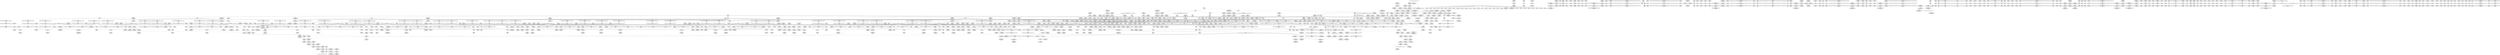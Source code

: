 digraph {
	CE0x5910df0 [shape=record,shape=Mrecord,label="{CE0x5910df0|__preempt_count_sub:_tmp7|./arch/x86/include/asm/preempt.h,78|*SummSource*}"]
	CE0x59c7e90 [shape=record,shape=Mrecord,label="{CE0x59c7e90|%struct.lockdep_map*_null|*Constant*|*SummSource*}"]
	CE0x5914f20 [shape=record,shape=Mrecord,label="{CE0x5914f20|i32_0|*Constant*|*SummSource*}"]
	CE0x59b1570 [shape=record,shape=Mrecord,label="{CE0x59b1570|rcu_read_unlock:_tmp15|include/linux/rcupdate.h,933|*SummSource*}"]
	CE0x593a510 [shape=record,shape=Mrecord,label="{CE0x593a510|task_sid:_bb|*SummSink*}"]
	CE0x59a06c0 [shape=record,shape=Mrecord,label="{CE0x59a06c0|i8_1|*Constant*}"]
	CE0x5a15b20 [shape=record,shape=Mrecord,label="{CE0x5a15b20|__preempt_count_sub:_tmp|*SummSink*}"]
	CE0x59707e0 [shape=record,shape=Mrecord,label="{CE0x59707e0|task_sid:_tmp24|security/selinux/hooks.c,208|*SummSink*}"]
	CE0x59caf60 [shape=record,shape=Mrecord,label="{CE0x59caf60|rcu_read_unlock:_land.lhs.true}"]
	CE0x591a440 [shape=record,shape=Mrecord,label="{CE0x591a440|i64_0|*Constant*}"]
	CE0x590bca0 [shape=record,shape=Mrecord,label="{CE0x590bca0|i8_1|*Constant*|*SummSource*}"]
	CE0x597dd90 [shape=record,shape=Mrecord,label="{CE0x597dd90|rcu_read_lock:_tmp8|include/linux/rcupdate.h,882|*SummSink*}"]
	CE0x5a346c0 [shape=record,shape=Mrecord,label="{CE0x5a346c0|i64*_getelementptr_inbounds_(_4_x_i64_,_4_x_i64_*___llvm_gcov_ctr134,_i64_0,_i64_0)|*Constant*}"]
	CE0x59520a0 [shape=record,shape=Mrecord,label="{CE0x59520a0|_ret_void,_!dbg_!27717|include/linux/rcupdate.h,240}"]
	CE0x596ab10 [shape=record,shape=Mrecord,label="{CE0x596ab10|task_sid:_tmp19|security/selinux/hooks.c,208}"]
	CE0x592cc20 [shape=record,shape=Mrecord,label="{CE0x592cc20|current_has_perm:_tsk|Function::current_has_perm&Arg::tsk::|*SummSink*}"]
	CE0x599b560 [shape=record,shape=Mrecord,label="{CE0x599b560|get_current:_bb|*SummSource*}"]
	CE0x596c770 [shape=record,shape=Mrecord,label="{CE0x596c770|cred_sid:_security|security/selinux/hooks.c,196|*SummSource*}"]
	CE0x599eeb0 [shape=record,shape=Mrecord,label="{CE0x599eeb0|rcu_read_lock:_tmp16|include/linux/rcupdate.h,882}"]
	CE0x591a6c0 [shape=record,shape=Mrecord,label="{CE0x591a6c0|current_sid:_tmp5|security/selinux/hooks.c,218|*SummSource*}"]
	CE0x595b6f0 [shape=record,shape=Mrecord,label="{CE0x595b6f0|GLOBAL:_cred_sid|*Constant*|*SummSink*}"]
	CE0x59b05e0 [shape=record,shape=Mrecord,label="{CE0x59b05e0|rcu_lock_acquire:_tmp2|*SummSink*}"]
	CE0x59cd3e0 [shape=record,shape=Mrecord,label="{CE0x59cd3e0|__rcu_read_unlock:_tmp5|include/linux/rcupdate.h,244|*SummSource*}"]
	CE0x5908ff0 [shape=record,shape=Mrecord,label="{CE0x5908ff0|_ret_i32_%call7,_!dbg_!27749|security/selinux/hooks.c,210|*SummSource*}"]
	CE0x5a36c30 [shape=record,shape=Mrecord,label="{CE0x5a36c30|__preempt_count_sub:_tmp2}"]
	CE0x5905710 [shape=record,shape=Mrecord,label="{CE0x5905710|_call_void_mcount()_#3}"]
	CE0x59805d0 [shape=record,shape=Mrecord,label="{CE0x59805d0|i64*_getelementptr_inbounds_(_2_x_i64_,_2_x_i64_*___llvm_gcov_ctr131,_i64_0,_i64_1)|*Constant*}"]
	CE0x59b4dc0 [shape=record,shape=Mrecord,label="{CE0x59b4dc0|__preempt_count_add:_entry|*SummSource*}"]
	CE0x5938330 [shape=record,shape=Mrecord,label="{CE0x5938330|task_sid:_tmp16|security/selinux/hooks.c,208|*SummSource*}"]
	CE0x59c8a40 [shape=record,shape=Mrecord,label="{CE0x59c8a40|rcu_read_unlock:_tmp10|include/linux/rcupdate.h,933}"]
	CE0x5993150 [shape=record,shape=Mrecord,label="{CE0x5993150|GLOBAL:_lock_acquire|*Constant*}"]
	CE0x591a1d0 [shape=record,shape=Mrecord,label="{CE0x591a1d0|GLOBAL:___llvm_gcov_ctr125|Global_var:__llvm_gcov_ctr125|*SummSource*}"]
	CE0x59cae30 [shape=record,shape=Mrecord,label="{CE0x59cae30|rcu_read_unlock:_if.end|*SummSink*}"]
	CE0x590a680 [shape=record,shape=Mrecord,label="{CE0x590a680|selinux_task_setscheduler:_retval.0|*SummSource*}"]
	CE0x597a4f0 [shape=record,shape=Mrecord,label="{CE0x597a4f0|rcu_read_lock:_tmp1|*SummSink*}"]
	CE0x596b5e0 [shape=record,shape=Mrecord,label="{CE0x596b5e0|i64*_getelementptr_inbounds_(_13_x_i64_,_13_x_i64_*___llvm_gcov_ctr126,_i64_0,_i64_0)|*Constant*|*SummSink*}"]
	CE0x5928860 [shape=record,shape=Mrecord,label="{CE0x5928860|_ret_i32_%retval.0,_!dbg_!27722|security/selinux/hooks.c,3643|*SummSink*}"]
	CE0x598e6b0 [shape=record,shape=Mrecord,label="{CE0x598e6b0|__rcu_read_lock:_bb|*SummSink*}"]
	CE0x59873f0 [shape=record,shape=Mrecord,label="{CE0x59873f0|rcu_read_unlock:_tmp19|include/linux/rcupdate.h,933}"]
	CE0x59122a0 [shape=record,shape=Mrecord,label="{CE0x59122a0|i64_2|*Constant*|*SummSource*}"]
	CE0x598c1b0 [shape=record,shape=Mrecord,label="{CE0x598c1b0|__rcu_read_unlock:_entry|*SummSink*}"]
	CE0x5917f30 [shape=record,shape=Mrecord,label="{CE0x5917f30|selinux_task_setscheduler:_tmp2|security/selinux/hooks.c,3639}"]
	CE0x5913240 [shape=record,shape=Mrecord,label="{CE0x5913240|i64*_getelementptr_inbounds_(_2_x_i64_,_2_x_i64_*___llvm_gcov_ctr136,_i64_0,_i64_0)|*Constant*}"]
	CE0x59b6bd0 [shape=record,shape=Mrecord,label="{CE0x59b6bd0|rcu_read_unlock:_tmp11|include/linux/rcupdate.h,933|*SummSource*}"]
	CE0x598b300 [shape=record,shape=Mrecord,label="{CE0x598b300|_ret_void,_!dbg_!27717|include/linux/rcupdate.h,424}"]
	CE0x59b46e0 [shape=record,shape=Mrecord,label="{CE0x59b46e0|_call_void_mcount()_#3|*SummSource*}"]
	CE0x5969400 [shape=record,shape=Mrecord,label="{CE0x5969400|task_sid:_real_cred|security/selinux/hooks.c,208}"]
	CE0x59cb890 [shape=record,shape=Mrecord,label="{CE0x59cb890|rcu_lock_release:_tmp|*SummSource*}"]
	CE0x59aca40 [shape=record,shape=Mrecord,label="{CE0x59aca40|GLOBAL:___preempt_count_sub|*Constant*|*SummSink*}"]
	CE0x59f4c70 [shape=record,shape=Mrecord,label="{CE0x59f4c70|_call_void_lock_acquire(%struct.lockdep_map*_%map,_i32_0,_i32_0,_i32_2,_i32_0,_%struct.lockdep_map*_null,_i64_ptrtoint_(i8*_blockaddress(_rcu_lock_acquire,_%__here)_to_i64))_#10,_!dbg_!27716|include/linux/rcupdate.h,418|*SummSink*}"]
	CE0x59f89b0 [shape=record,shape=Mrecord,label="{CE0x59f89b0|i8*_undef|*Constant*}"]
	CE0x59b92f0 [shape=record,shape=Mrecord,label="{CE0x59b92f0|__rcu_read_lock:_entry|*SummSink*}"]
	CE0x59c0810 [shape=record,shape=Mrecord,label="{CE0x59c0810|i64*_getelementptr_inbounds_(_11_x_i64_,_11_x_i64_*___llvm_gcov_ctr127,_i64_0,_i64_1)|*Constant*|*SummSink*}"]
	CE0x611b250 [shape=record,shape=Mrecord,label="{CE0x611b250|selinux_task_setscheduler:_tmp4|security/selinux/hooks.c,3639}"]
	CE0x59a0960 [shape=record,shape=Mrecord,label="{CE0x59a0960|_call_void_lockdep_rcu_suspicious(i8*_getelementptr_inbounds_(_25_x_i8_,_25_x_i8_*_.str45,_i32_0,_i32_0),_i32_883,_i8*_getelementptr_inbounds_(_42_x_i8_,_42_x_i8_*_.str46,_i32_0,_i32_0))_#10,_!dbg_!27728|include/linux/rcupdate.h,882|*SummSource*}"]
	CE0x59cac60 [shape=record,shape=Mrecord,label="{CE0x59cac60|rcu_read_unlock:_if.end}"]
	CE0x5926210 [shape=record,shape=Mrecord,label="{CE0x5926210|current_sid:_tmp12|security/selinux/hooks.c,218|*SummSource*}"]
	CE0x5a4cd10 [shape=record,shape=Mrecord,label="{CE0x5a4cd10|__preempt_count_add:_bb|*SummSource*}"]
	CE0x591bea0 [shape=record,shape=Mrecord,label="{CE0x591bea0|selinux_task_setscheduler:_tmp3|security/selinux/hooks.c,3639}"]
	CE0x59a1830 [shape=record,shape=Mrecord,label="{CE0x59a1830|GLOBAL:_lockdep_rcu_suspicious|*Constant*}"]
	CE0x59b6d40 [shape=record,shape=Mrecord,label="{CE0x59b6d40|rcu_read_unlock:_tmp11|include/linux/rcupdate.h,933|*SummSink*}"]
	CE0x59c7920 [shape=record,shape=Mrecord,label="{CE0x59c7920|i32_2|*Constant*|*SummSource*}"]
	CE0x5a39ba0 [shape=record,shape=Mrecord,label="{CE0x5a39ba0|i64*_getelementptr_inbounds_(_4_x_i64_,_4_x_i64_*___llvm_gcov_ctr135,_i64_0,_i64_1)|*Constant*|*SummSource*}"]
	CE0x596ee10 [shape=record,shape=Mrecord,label="{CE0x596ee10|i64*_getelementptr_inbounds_(_13_x_i64_,_13_x_i64_*___llvm_gcov_ctr126,_i64_0,_i64_10)|*Constant*|*SummSource*}"]
	CE0x5909fd0 [shape=record,shape=Mrecord,label="{CE0x5909fd0|_ret_i32_%call2,_!dbg_!27718|security/selinux/hooks.c,1544}"]
	CE0x596f120 [shape=record,shape=Mrecord,label="{CE0x596f120|task_sid:_tmp23|security/selinux/hooks.c,208}"]
	CE0x596f8e0 [shape=record,shape=Mrecord,label="{CE0x596f8e0|task_sid:_tmp24|security/selinux/hooks.c,208}"]
	CE0x5980110 [shape=record,shape=Mrecord,label="{CE0x5980110|i64*_getelementptr_inbounds_(_4_x_i64_,_4_x_i64_*___llvm_gcov_ctr128,_i64_0,_i64_1)|*Constant*|*SummSource*}"]
	CE0x59a4fc0 [shape=record,shape=Mrecord,label="{CE0x59a4fc0|_call_void_mcount()_#3}"]
	CE0x5a0c660 [shape=record,shape=Mrecord,label="{CE0x5a0c660|i64*_getelementptr_inbounds_(_4_x_i64_,_4_x_i64_*___llvm_gcov_ctr133,_i64_0,_i64_1)|*Constant*|*SummSink*}"]
	CE0x5996e10 [shape=record,shape=Mrecord,label="{CE0x5996e10|_call_void_mcount()_#3|*SummSink*}"]
	CE0x5a0e150 [shape=record,shape=Mrecord,label="{CE0x5a0e150|rcu_lock_acquire:_tmp7|*SummSink*}"]
	CE0x5a2dd90 [shape=record,shape=Mrecord,label="{CE0x5a2dd90|__preempt_count_sub:_do.end|*SummSource*}"]
	CE0x5a342d0 [shape=record,shape=Mrecord,label="{CE0x5a342d0|__rcu_read_unlock:_bb|*SummSink*}"]
	CE0x59ca9f0 [shape=record,shape=Mrecord,label="{CE0x59ca9f0|_call_void___preempt_count_add(i32_1)_#10,_!dbg_!27711|include/linux/rcupdate.h,239|*SummSource*}"]
	CE0x591c910 [shape=record,shape=Mrecord,label="{CE0x591c910|current_sid:_land.lhs.true|*SummSource*}"]
	CE0x5a09a20 [shape=record,shape=Mrecord,label="{CE0x5a09a20|_call_void_asm_addl_$1,_%gs:$0_,_*m,ri,*m,_dirflag_,_fpsr_,_flags_(i32*___preempt_count,_i32_%val,_i32*___preempt_count)_#3,_!dbg_!27714,_!srcloc_!27717|./arch/x86/include/asm/preempt.h,72|*SummSource*}"]
	CE0x599f4f0 [shape=record,shape=Mrecord,label="{CE0x599f4f0|i64*_getelementptr_inbounds_(_11_x_i64_,_11_x_i64_*___llvm_gcov_ctr127,_i64_0,_i64_8)|*Constant*}"]
	CE0x59a4020 [shape=record,shape=Mrecord,label="{CE0x59a4020|GLOBAL:_rcu_read_unlock.__warned|Global_var:rcu_read_unlock.__warned}"]
	CE0x59acf50 [shape=record,shape=Mrecord,label="{CE0x59acf50|__preempt_count_sub:_entry|*SummSink*}"]
	CE0x5997010 [shape=record,shape=Mrecord,label="{CE0x5997010|__preempt_count_sub:_tmp6|./arch/x86/include/asm/preempt.h,78|*SummSink*}"]
	CE0x59176f0 [shape=record,shape=Mrecord,label="{CE0x59176f0|i32_208|*Constant*|*SummSource*}"]
	CE0x59b5670 [shape=record,shape=Mrecord,label="{CE0x59b5670|__preempt_count_add:_val|Function::__preempt_count_add&Arg::val::}"]
	CE0x5918250 [shape=record,shape=Mrecord,label="{CE0x5918250|i64*_getelementptr_inbounds_(_6_x_i64_,_6_x_i64_*___llvm_gcov_ctr287,_i64_0,_i64_4)|*Constant*|*SummSource*}"]
	CE0x5981810 [shape=record,shape=Mrecord,label="{CE0x5981810|rcu_read_lock:_tmp7|include/linux/rcupdate.h,882|*SummSource*}"]
	CE0x597a760 [shape=record,shape=Mrecord,label="{CE0x597a760|i64*_getelementptr_inbounds_(_11_x_i64_,_11_x_i64_*___llvm_gcov_ctr127,_i64_0,_i64_1)|*Constant*|*SummSource*}"]
	CE0x59b30c0 [shape=record,shape=Mrecord,label="{CE0x59b30c0|rcu_read_unlock:_tmp12|include/linux/rcupdate.h,933|*SummSource*}"]
	CE0x5917fa0 [shape=record,shape=Mrecord,label="{CE0x5917fa0|i64_2|*Constant*}"]
	CE0x597a2d0 [shape=record,shape=Mrecord,label="{CE0x597a2d0|cred_sid:_tmp|*SummSink*}"]
	CE0x59092b0 [shape=record,shape=Mrecord,label="{CE0x59092b0|i32_(i32,_i32,_i16,_i32,_%struct.common_audit_data*)*_bitcast_(i32_(i32,_i32,_i16,_i32,_%struct.common_audit_data.495*)*_avc_has_perm_to_i32_(i32,_i32,_i16,_i32,_%struct.common_audit_data*)*)|*Constant*}"]
	CE0x59689d0 [shape=record,shape=Mrecord,label="{CE0x59689d0|_call_void_mcount()_#3|*SummSink*}"]
	CE0x5a0d150 [shape=record,shape=Mrecord,label="{CE0x5a0d150|__rcu_read_lock:_tmp2|*SummSink*}"]
	CE0x59896e0 [shape=record,shape=Mrecord,label="{CE0x59896e0|_call_void_rcu_lock_release(%struct.lockdep_map*_rcu_lock_map)_#10,_!dbg_!27733|include/linux/rcupdate.h,935}"]
	CE0x59f7e60 [shape=record,shape=Mrecord,label="{CE0x59f7e60|__preempt_count_sub:_tmp2|*SummSink*}"]
	CE0x59c0540 [shape=record,shape=Mrecord,label="{CE0x59c0540|__rcu_read_lock:_tmp7|include/linux/rcupdate.h,240}"]
	CE0x5989540 [shape=record,shape=Mrecord,label="{CE0x5989540|rcu_read_unlock:_tmp22|include/linux/rcupdate.h,935|*SummSink*}"]
	CE0x59bcef0 [shape=record,shape=Mrecord,label="{CE0x59bcef0|cred_sid:_bb|*SummSink*}"]
	CE0x59a0d20 [shape=record,shape=Mrecord,label="{CE0x59a0d20|_call_void_lockdep_rcu_suspicious(i8*_getelementptr_inbounds_(_25_x_i8_,_25_x_i8_*_.str45,_i32_0,_i32_0),_i32_883,_i8*_getelementptr_inbounds_(_42_x_i8_,_42_x_i8_*_.str46,_i32_0,_i32_0))_#10,_!dbg_!27728|include/linux/rcupdate.h,882|*SummSink*}"]
	CE0x59269c0 [shape=record,shape=Mrecord,label="{CE0x59269c0|GLOBAL:_current_sid|*Constant*|*SummSource*}"]
	CE0x5958f60 [shape=record,shape=Mrecord,label="{CE0x5958f60|current_sid:_sid|security/selinux/hooks.c,220|*SummSource*}"]
	CE0x59fad60 [shape=record,shape=Mrecord,label="{CE0x59fad60|rcu_lock_acquire:_tmp}"]
	CE0x5a34650 [shape=record,shape=Mrecord,label="{CE0x5a34650|__preempt_count_add:_tmp|*SummSink*}"]
	CE0x5939180 [shape=record,shape=Mrecord,label="{CE0x5939180|current_sid:_tmp11|security/selinux/hooks.c,218}"]
	CE0x59521b0 [shape=record,shape=Mrecord,label="{CE0x59521b0|_ret_void,_!dbg_!27717|include/linux/rcupdate.h,240|*SummSource*}"]
	CE0x596c100 [shape=record,shape=Mrecord,label="{CE0x596c100|task_sid:_tmp18|security/selinux/hooks.c,208}"]
	CE0x594f5e0 [shape=record,shape=Mrecord,label="{CE0x594f5e0|rcu_read_lock:_tmp12|include/linux/rcupdate.h,882|*SummSource*}"]
	CE0x5a3dbb0 [shape=record,shape=Mrecord,label="{CE0x5a3dbb0|__preempt_count_add:_tmp7|./arch/x86/include/asm/preempt.h,73}"]
	CE0x5a0beb0 [shape=record,shape=Mrecord,label="{CE0x5a0beb0|i64*_getelementptr_inbounds_(_4_x_i64_,_4_x_i64_*___llvm_gcov_ctr134,_i64_0,_i64_1)|*Constant*|*SummSource*}"]
	CE0x5902bb0 [shape=record,shape=Mrecord,label="{CE0x5902bb0|_ret_void,_!dbg_!27735|include/linux/rcupdate.h,884|*SummSink*}"]
	CE0x5a341c0 [shape=record,shape=Mrecord,label="{CE0x5a341c0|__preempt_count_add:_tmp1}"]
	CE0x5976d90 [shape=record,shape=Mrecord,label="{CE0x5976d90|task_sid:_tmp4|*LoadInst*|security/selinux/hooks.c,208}"]
	CE0x5967480 [shape=record,shape=Mrecord,label="{CE0x5967480|task_sid:_call|security/selinux/hooks.c,208}"]
	CE0x5a37ae0 [shape=record,shape=Mrecord,label="{CE0x5a37ae0|__preempt_count_sub:_tmp1|*SummSource*}"]
	CE0x59982c0 [shape=record,shape=Mrecord,label="{CE0x59982c0|GLOBAL:___preempt_count|Global_var:__preempt_count|*SummSource*}"]
	CE0x59065f0 [shape=record,shape=Mrecord,label="{CE0x59065f0|selinux_task_setscheduler:_return}"]
	CE0x59b4bc0 [shape=record,shape=Mrecord,label="{CE0x59b4bc0|__preempt_count_add:_val|Function::__preempt_count_add&Arg::val::|*SummSink*}"]
	CE0x59acc60 [shape=record,shape=Mrecord,label="{CE0x59acc60|__preempt_count_sub:_val|Function::__preempt_count_sub&Arg::val::|*SummSink*}"]
	CE0x59c3f60 [shape=record,shape=Mrecord,label="{CE0x59c3f60|rcu_read_lock:_if.then|*SummSink*}"]
	CE0x59fabe0 [shape=record,shape=Mrecord,label="{CE0x59fabe0|i64*_getelementptr_inbounds_(_4_x_i64_,_4_x_i64_*___llvm_gcov_ctr130,_i64_0,_i64_0)|*Constant*|*SummSource*}"]
	CE0x59955f0 [shape=record,shape=Mrecord,label="{CE0x59955f0|i64*_getelementptr_inbounds_(_4_x_i64_,_4_x_i64_*___llvm_gcov_ctr134,_i64_0,_i64_0)|*Constant*|*SummSink*}"]
	CE0x598e990 [shape=record,shape=Mrecord,label="{CE0x598e990|__rcu_read_unlock:_tmp}"]
	CE0x590ab00 [shape=record,shape=Mrecord,label="{CE0x590ab00|current_sid:_bb|*SummSink*}"]
	CE0x59358b0 [shape=record,shape=Mrecord,label="{CE0x59358b0|current_sid:_tmp4|security/selinux/hooks.c,218|*SummSink*}"]
	CE0x5952fd0 [shape=record,shape=Mrecord,label="{CE0x5952fd0|current_sid:_cred|security/selinux/hooks.c,218|*SummSink*}"]
	CE0x5901dd0 [shape=record,shape=Mrecord,label="{CE0x5901dd0|i64*_getelementptr_inbounds_(_11_x_i64_,_11_x_i64_*___llvm_gcov_ctr125,_i64_0,_i64_0)|*Constant*|*SummSource*}"]
	CE0x592f050 [shape=record,shape=Mrecord,label="{CE0x592f050|i64*_getelementptr_inbounds_(_2_x_i64_,_2_x_i64_*___llvm_gcov_ctr136,_i64_0,_i64_1)|*Constant*}"]
	CE0x5a0f660 [shape=record,shape=Mrecord,label="{CE0x5a0f660|rcu_lock_acquire:___here|*SummSink*}"]
	CE0x5975d10 [shape=record,shape=Mrecord,label="{CE0x5975d10|_call_void_lock_release(%struct.lockdep_map*_%map,_i32_1,_i64_ptrtoint_(i8*_blockaddress(_rcu_lock_release,_%__here)_to_i64))_#10,_!dbg_!27716|include/linux/rcupdate.h,423|*SummSink*}"]
	CE0x59bc3d0 [shape=record,shape=Mrecord,label="{CE0x59bc3d0|rcu_read_lock:_tmp22|include/linux/rcupdate.h,884}"]
	CE0x5923640 [shape=record,shape=Mrecord,label="{CE0x5923640|_ret_i32_%tmp24,_!dbg_!27742|security/selinux/hooks.c,220}"]
	CE0x5922e80 [shape=record,shape=Mrecord,label="{CE0x5922e80|%struct.common_audit_data*_null|*Constant*|*SummSource*}"]
	CE0x59923b0 [shape=record,shape=Mrecord,label="{CE0x59923b0|rcu_lock_release:_tmp4|include/linux/rcupdate.h,423|*SummSource*}"]
	CE0x59a24c0 [shape=record,shape=Mrecord,label="{CE0x59a24c0|rcu_read_unlock:_tmp6|include/linux/rcupdate.h,933}"]
	CE0x59060b0 [shape=record,shape=Mrecord,label="{CE0x59060b0|selinux_task_setscheduler:_return|*SummSink*}"]
	CE0x59783c0 [shape=record,shape=Mrecord,label="{CE0x59783c0|task_sid:_tmp1}"]
	CE0x5958ec0 [shape=record,shape=Mrecord,label="{CE0x5958ec0|current_sid:_sid|security/selinux/hooks.c,220}"]
	CE0x593c6a0 [shape=record,shape=Mrecord,label="{CE0x593c6a0|current_sid:_tmp2|*SummSource*}"]
	CE0x59b5af0 [shape=record,shape=Mrecord,label="{CE0x59b5af0|i64*_getelementptr_inbounds_(_11_x_i64_,_11_x_i64_*___llvm_gcov_ctr132,_i64_0,_i64_0)|*Constant*|*SummSource*}"]
	CE0x5a39ad0 [shape=record,shape=Mrecord,label="{CE0x5a39ad0|i64*_getelementptr_inbounds_(_4_x_i64_,_4_x_i64_*___llvm_gcov_ctr135,_i64_0,_i64_1)|*Constant*}"]
	CE0x593b570 [shape=record,shape=Mrecord,label="{CE0x593b570|current_sid:_tmp7|security/selinux/hooks.c,218}"]
	CE0x59700b0 [shape=record,shape=Mrecord,label="{CE0x59700b0|i64*_getelementptr_inbounds_(_13_x_i64_,_13_x_i64_*___llvm_gcov_ctr126,_i64_0,_i64_9)|*Constant*|*SummSource*}"]
	CE0x5970770 [shape=record,shape=Mrecord,label="{CE0x5970770|i64*_getelementptr_inbounds_(_13_x_i64_,_13_x_i64_*___llvm_gcov_ctr126,_i64_0,_i64_11)|*Constant*|*SummSink*}"]
	CE0x59054c0 [shape=record,shape=Mrecord,label="{CE0x59054c0|GLOBAL:_current_has_perm|*Constant*|*SummSource*}"]
	CE0x596f2c0 [shape=record,shape=Mrecord,label="{CE0x596f2c0|task_sid:_tmp23|security/selinux/hooks.c,208|*SummSource*}"]
	CE0x596df10 [shape=record,shape=Mrecord,label="{CE0x596df10|task_sid:_tmp20|security/selinux/hooks.c,208}"]
	CE0x5925490 [shape=record,shape=Mrecord,label="{CE0x5925490|selinux_task_setscheduler:_tmp|*SummSource*}"]
	CE0x59bb490 [shape=record,shape=Mrecord,label="{CE0x59bb490|i32_883|*Constant*|*SummSink*}"]
	CE0x5980de0 [shape=record,shape=Mrecord,label="{CE0x5980de0|rcu_read_unlock:_call|include/linux/rcupdate.h,933|*SummSink*}"]
	CE0x59cbee0 [shape=record,shape=Mrecord,label="{CE0x59cbee0|rcu_read_unlock:_tmp10|include/linux/rcupdate.h,933|*SummSink*}"]
	CE0x592d890 [shape=record,shape=Mrecord,label="{CE0x592d890|i64*_getelementptr_inbounds_(_6_x_i64_,_6_x_i64_*___llvm_gcov_ctr287,_i64_0,_i64_4)|*Constant*}"]
	"CONST[source:2(external),value:2(dynamic)][purpose:{subject}]"
	CE0x59756f0 [shape=record,shape=Mrecord,label="{CE0x59756f0|rcu_lock_release:_tmp5|include/linux/rcupdate.h,423}"]
	CE0x5993c60 [shape=record,shape=Mrecord,label="{CE0x5993c60|_call_void_mcount()_#3|*SummSink*}"]
	CE0x59b8380 [shape=record,shape=Mrecord,label="{CE0x59b8380|rcu_lock_acquire:_indirectgoto}"]
	CE0x59c4310 [shape=record,shape=Mrecord,label="{CE0x59c4310|__rcu_read_lock:_tmp3}"]
	CE0x596cd90 [shape=record,shape=Mrecord,label="{CE0x596cd90|task_sid:_tobool|security/selinux/hooks.c,208}"]
	CE0x59b0cf0 [shape=record,shape=Mrecord,label="{CE0x59b0cf0|rcu_read_unlock:_do.end|*SummSource*}"]
	CE0x596c520 [shape=record,shape=Mrecord,label="{CE0x596c520|cred_sid:_security|security/selinux/hooks.c,196}"]
	CE0x59068a0 [shape=record,shape=Mrecord,label="{CE0x59068a0|i64*_getelementptr_inbounds_(_6_x_i64_,_6_x_i64_*___llvm_gcov_ctr287,_i64_0,_i64_0)|*Constant*|*SummSink*}"]
	CE0x592cb10 [shape=record,shape=Mrecord,label="{CE0x592cb10|current_has_perm:_tsk|Function::current_has_perm&Arg::tsk::|*SummSource*}"]
	CE0x59c9c60 [shape=record,shape=Mrecord,label="{CE0x59c9c60|rcu_read_unlock:_tmp7|include/linux/rcupdate.h,933}"]
	CE0x59238c0 [shape=record,shape=Mrecord,label="{CE0x59238c0|VOIDTB_TE:_CE_4,8_}"]
	CE0x592aba0 [shape=record,shape=Mrecord,label="{CE0x592aba0|selinux_task_setscheduler:_call|security/selinux/hooks.c,3638|*SummSink*}"]
	CE0x59fc3e0 [shape=record,shape=Mrecord,label="{CE0x59fc3e0|rcu_lock_release:_tmp3|*SummSource*}"]
	CE0x5a3d910 [shape=record,shape=Mrecord,label="{CE0x5a3d910|__preempt_count_add:_tmp7|./arch/x86/include/asm/preempt.h,73|*SummSink*}"]
	CE0x59357b0 [shape=record,shape=Mrecord,label="{CE0x59357b0|current_sid:_tmp4|security/selinux/hooks.c,218|*SummSource*}"]
	CE0x5988fe0 [shape=record,shape=Mrecord,label="{CE0x5988fe0|rcu_read_unlock:_tmp21|include/linux/rcupdate.h,935}"]
	CE0x5a33ef0 [shape=record,shape=Mrecord,label="{CE0x5a33ef0|__rcu_read_unlock:_bb}"]
	CE0x5975500 [shape=record,shape=Mrecord,label="{CE0x5975500|rcu_lock_release:_tmp5|include/linux/rcupdate.h,423|*SummSink*}"]
	CE0x5995ac0 [shape=record,shape=Mrecord,label="{CE0x5995ac0|i64*_getelementptr_inbounds_(_4_x_i64_,_4_x_i64_*___llvm_gcov_ctr134,_i64_0,_i64_2)|*Constant*}"]
	CE0x5966c10 [shape=record,shape=Mrecord,label="{CE0x5966c10|task_sid:_tmp11|security/selinux/hooks.c,208}"]
	CE0x59335b0 [shape=record,shape=Mrecord,label="{CE0x59335b0|task_sid:_call7|security/selinux/hooks.c,208|*SummSink*}"]
	CE0x597c050 [shape=record,shape=Mrecord,label="{CE0x597c050|cred_sid:_tmp6|security/selinux/hooks.c,197|*SummSink*}"]
	CE0x59b4930 [shape=record,shape=Mrecord,label="{CE0x59b4930|rcu_read_unlock:_tmp|*SummSource*}"]
	CE0x5994cf0 [shape=record,shape=Mrecord,label="{CE0x5994cf0|rcu_lock_acquire:_tmp3|*SummSink*}"]
	CE0x59395f0 [shape=record,shape=Mrecord,label="{CE0x59395f0|task_sid:_tmp13|security/selinux/hooks.c,208|*SummSource*}"]
	CE0x595bf80 [shape=record,shape=Mrecord,label="{CE0x595bf80|_ret_i32_%tmp6,_!dbg_!27716|security/selinux/hooks.c,197|*SummSource*}"]
	CE0x5939f10 [shape=record,shape=Mrecord,label="{CE0x5939f10|0:_i8,_:_GCMR_current_sid.__warned_internal_global_i8_0,_section_.data.unlikely_,_align_1:_elem_0:default:}"]
	CE0x59c6190 [shape=record,shape=Mrecord,label="{CE0x59c6190|__preempt_count_add:_entry}"]
	CE0x59c25a0 [shape=record,shape=Mrecord,label="{CE0x59c25a0|cred_sid:_tmp6|security/selinux/hooks.c,197}"]
	CE0x598bce0 [shape=record,shape=Mrecord,label="{CE0x598bce0|_ret_void,_!dbg_!27717|include/linux/rcupdate.h,245|*SummSink*}"]
	CE0x59822a0 [shape=record,shape=Mrecord,label="{CE0x59822a0|task_sid:_tobool1|security/selinux/hooks.c,208}"]
	CE0x590c130 [shape=record,shape=Mrecord,label="{CE0x590c130|_call_void_lockdep_rcu_suspicious(i8*_getelementptr_inbounds_(_25_x_i8_,_25_x_i8_*_.str3,_i32_0,_i32_0),_i32_218,_i8*_getelementptr_inbounds_(_45_x_i8_,_45_x_i8_*_.str12,_i32_0,_i32_0))_#10,_!dbg_!27727|security/selinux/hooks.c,218|*SummSource*}"]
	CE0x5988090 [shape=record,shape=Mrecord,label="{CE0x5988090|i64_6|*Constant*|*SummSource*}"]
	CE0x59babf0 [shape=record,shape=Mrecord,label="{CE0x59babf0|rcu_read_lock:_tmp6|include/linux/rcupdate.h,882|*SummSink*}"]
	CE0x5a0ae70 [shape=record,shape=Mrecord,label="{CE0x5a0ae70|i64*_getelementptr_inbounds_(_4_x_i64_,_4_x_i64_*___llvm_gcov_ctr133,_i64_0,_i64_3)|*Constant*|*SummSource*}"]
	CE0x5930860 [shape=record,shape=Mrecord,label="{CE0x5930860|selinux_task_setscheduler:_tmp9|security/selinux/hooks.c,3642|*SummSink*}"]
	CE0x590a040 [shape=record,shape=Mrecord,label="{CE0x590a040|current_has_perm:_perms|Function::current_has_perm&Arg::perms::}"]
	CE0x593e010 [shape=record,shape=Mrecord,label="{CE0x593e010|current_sid:_tobool|security/selinux/hooks.c,218|*SummSink*}"]
	CE0x59c9480 [shape=record,shape=Mrecord,label="{CE0x59c9480|rcu_read_unlock:_bb}"]
	CE0x59ba530 [shape=record,shape=Mrecord,label="{CE0x59ba530|i64*_getelementptr_inbounds_(_2_x_i64_,_2_x_i64_*___llvm_gcov_ctr98,_i64_0,_i64_1)|*Constant*|*SummSource*}"]
	CE0x596a2a0 [shape=record,shape=Mrecord,label="{CE0x596a2a0|task_sid:_tmp5|security/selinux/hooks.c,208}"]
	CE0x59c18b0 [shape=record,shape=Mrecord,label="{CE0x59c18b0|GLOBAL:___llvm_gcov_ctr127|Global_var:__llvm_gcov_ctr127|*SummSink*}"]
	CE0x590d010 [shape=record,shape=Mrecord,label="{CE0x590d010|i32_218|*Constant*|*SummSource*}"]
	CE0x599ce90 [shape=record,shape=Mrecord,label="{CE0x599ce90|rcu_read_lock:_tmp}"]
	CE0x595c0b0 [shape=record,shape=Mrecord,label="{CE0x595c0b0|_ret_i32_%tmp6,_!dbg_!27716|security/selinux/hooks.c,197|*SummSink*}"]
	CE0x59c7030 [shape=record,shape=Mrecord,label="{CE0x59c7030|__rcu_read_lock:_tmp5|include/linux/rcupdate.h,239|*SummSource*}"]
	CE0x59b4850 [shape=record,shape=Mrecord,label="{CE0x59b4850|rcu_read_unlock:_tmp}"]
	CE0x5988670 [shape=record,shape=Mrecord,label="{CE0x5988670|rcu_read_lock:_tobool1|include/linux/rcupdate.h,882|*SummSource*}"]
	CE0x59f9e30 [shape=record,shape=Mrecord,label="{CE0x59f9e30|i64*_getelementptr_inbounds_(_4_x_i64_,_4_x_i64_*___llvm_gcov_ctr134,_i64_0,_i64_1)|*Constant*|*SummSink*}"]
	CE0x593bb30 [shape=record,shape=Mrecord,label="{CE0x593bb30|current_sid:_tmp7|security/selinux/hooks.c,218|*SummSource*}"]
	CE0x590cd50 [shape=record,shape=Mrecord,label="{CE0x590cd50|GLOBAL:_lockdep_rcu_suspicious|*Constant*}"]
	CE0x590f040 [shape=record,shape=Mrecord,label="{CE0x590f040|GLOBAL:_current_sid|*Constant*}"]
	CE0x59beb10 [shape=record,shape=Mrecord,label="{CE0x59beb10|rcu_read_lock:_tmp19|include/linux/rcupdate.h,882|*SummSink*}"]
	CE0x591e9a0 [shape=record,shape=Mrecord,label="{CE0x591e9a0|current_sid:_call4|security/selinux/hooks.c,218|*SummSink*}"]
	CE0x590c880 [shape=record,shape=Mrecord,label="{CE0x590c880|i8*_getelementptr_inbounds_(_25_x_i8_,_25_x_i8_*_.str3,_i32_0,_i32_0)|*Constant*}"]
	CE0x59884b0 [shape=record,shape=Mrecord,label="{CE0x59884b0|%struct.task_struct*_(%struct.task_struct**)*_asm_movq_%gs:$_1:P_,$0_,_r,im,_dirflag_,_fpsr_,_flags_}"]
	CE0x5989a20 [shape=record,shape=Mrecord,label="{CE0x5989a20|rcu_read_unlock:_tmp22|include/linux/rcupdate.h,935}"]
	CE0x5925030 [shape=record,shape=Mrecord,label="{CE0x5925030|current_has_perm:_call1|security/selinux/hooks.c,1543|*SummSink*}"]
	CE0x59b3770 [shape=record,shape=Mrecord,label="{CE0x59b3770|_call_void_mcount()_#3}"]
	CE0x597c220 [shape=record,shape=Mrecord,label="{CE0x597c220|rcu_read_unlock:_do.body}"]
	CE0x59c77c0 [shape=record,shape=Mrecord,label="{CE0x59c77c0|i32_2|*Constant*}"]
	CE0x596cb40 [shape=record,shape=Mrecord,label="{CE0x596cb40|rcu_read_lock:_tobool|include/linux/rcupdate.h,882|*SummSource*}"]
	CE0x59fa2d0 [shape=record,shape=Mrecord,label="{CE0x59fa2d0|GLOBAL:_lock_acquire|*Constant*|*SummSource*}"]
	CE0x59af170 [shape=record,shape=Mrecord,label="{CE0x59af170|rcu_read_unlock:_tmp8|include/linux/rcupdate.h,933|*SummSink*}"]
	CE0x592bfd0 [shape=record,shape=Mrecord,label="{CE0x592bfd0|selinux_task_setscheduler:_call1|security/selinux/hooks.c,3642|*SummSource*}"]
	CE0x59f9860 [shape=record,shape=Mrecord,label="{CE0x59f9860|__rcu_read_unlock:_tmp7|include/linux/rcupdate.h,245}"]
	CE0x59f78c0 [shape=record,shape=Mrecord,label="{CE0x59f78c0|__preempt_count_sub:_tmp3}"]
	CE0x5920c90 [shape=record,shape=Mrecord,label="{CE0x5920c90|current_sid:_tmp20|security/selinux/hooks.c,218|*SummSink*}"]
	CE0x59c9670 [shape=record,shape=Mrecord,label="{CE0x59c9670|rcu_read_unlock:_land.lhs.true2}"]
	CE0x5903930 [shape=record,shape=Mrecord,label="{CE0x5903930|0:_i32,_4:_i32,_8:_i32,_12:_i32,_:_CMRE_4,8_|*MultipleSource*|security/selinux/hooks.c,218|security/selinux/hooks.c,218|security/selinux/hooks.c,220}"]
	CE0x59a5780 [shape=record,shape=Mrecord,label="{CE0x59a5780|__preempt_count_add:_do.body|*SummSource*}"]
	CE0x59bae40 [shape=record,shape=Mrecord,label="{CE0x59bae40|_call_void_mcount()_#3}"]
	CE0x5988860 [shape=record,shape=Mrecord,label="{CE0x5988860|i64_2|*Constant*}"]
	CE0x5984730 [shape=record,shape=Mrecord,label="{CE0x5984730|cred_sid:_tmp}"]
	CE0x59c4030 [shape=record,shape=Mrecord,label="{CE0x59c4030|rcu_read_lock:_do.body}"]
	CE0x59ac2d0 [shape=record,shape=Mrecord,label="{CE0x59ac2d0|__rcu_read_unlock:_tmp4|include/linux/rcupdate.h,244|*SummSource*}"]
	CE0x59a1350 [shape=record,shape=Mrecord,label="{CE0x59a1350|i8*_getelementptr_inbounds_(_25_x_i8_,_25_x_i8_*_.str45,_i32_0,_i32_0)|*Constant*|*SummSource*}"]
	CE0x59540f0 [shape=record,shape=Mrecord,label="{CE0x59540f0|i1_true|*Constant*|*SummSink*}"]
	CE0x5919eb0 [shape=record,shape=Mrecord,label="{CE0x5919eb0|VOIDTB_TE:_CE_88,89_}"]
	CE0x590a3b0 [shape=record,shape=Mrecord,label="{CE0x590a3b0|_ret_i32_%call2,_!dbg_!27718|security/selinux/hooks.c,1544|*SummSource*}"]
	CE0x5956740 [shape=record,shape=Mrecord,label="{CE0x5956740|rcu_read_lock:_entry|*SummSource*}"]
	CE0x59aec70 [shape=record,shape=Mrecord,label="{CE0x59aec70|rcu_lock_acquire:_tmp4|include/linux/rcupdate.h,418}"]
	CE0x596b380 [shape=record,shape=Mrecord,label="{CE0x596b380|cred_sid:_tmp2|*SummSource*}"]
	CE0x596d3b0 [shape=record,shape=Mrecord,label="{CE0x596d3b0|rcu_read_lock:_if.end|*SummSource*}"]
	CE0x593df00 [shape=record,shape=Mrecord,label="{CE0x593df00|current_sid:_call|security/selinux/hooks.c,218|*SummSink*}"]
	CE0x5952e30 [shape=record,shape=Mrecord,label="{CE0x5952e30|current_sid:_sid|security/selinux/hooks.c,220|*SummSink*}"]
	CE0x59825a0 [shape=record,shape=Mrecord,label="{CE0x59825a0|task_sid:_tmp9|security/selinux/hooks.c,208|*SummSink*}"]
	CE0x59939b0 [shape=record,shape=Mrecord,label="{CE0x59939b0|rcu_lock_release:_indirectgoto|*SummSource*}"]
	CE0x5981540 [shape=record,shape=Mrecord,label="{CE0x5981540|task_sid:_land.lhs.true|*SummSource*}"]
	CE0x59113f0 [shape=record,shape=Mrecord,label="{CE0x59113f0|selinux_task_setscheduler:_call|security/selinux/hooks.c,3638|*SummSource*}"]
	CE0x5996fa0 [shape=record,shape=Mrecord,label="{CE0x5996fa0|__preempt_count_sub:_tmp6|./arch/x86/include/asm/preempt.h,78|*SummSource*}"]
	CE0x59b1920 [shape=record,shape=Mrecord,label="{CE0x59b1920|rcu_read_unlock:_tmp16|include/linux/rcupdate.h,933}"]
	CE0x598ccc0 [shape=record,shape=Mrecord,label="{CE0x598ccc0|__rcu_read_lock:_do.end}"]
	CE0x59a00e0 [shape=record,shape=Mrecord,label="{CE0x59a00e0|rcu_read_lock:_tmp18|include/linux/rcupdate.h,882}"]
	CE0x590b200 [shape=record,shape=Mrecord,label="{CE0x590b200|current_has_perm:_tmp|*SummSource*}"]
	CE0x5975e80 [shape=record,shape=Mrecord,label="{CE0x5975e80|i64*_getelementptr_inbounds_(_4_x_i64_,_4_x_i64_*___llvm_gcov_ctr133,_i64_0,_i64_3)|*Constant*}"]
	CE0x59b2280 [shape=record,shape=Mrecord,label="{CE0x59b2280|rcu_read_unlock:_tmp2|*SummSink*}"]
	CE0x5908e90 [shape=record,shape=Mrecord,label="{CE0x5908e90|_ret_i32_%call7,_!dbg_!27749|security/selinux/hooks.c,210}"]
	CE0x592fb80 [shape=record,shape=Mrecord,label="{CE0x592fb80|i64*_getelementptr_inbounds_(_11_x_i64_,_11_x_i64_*___llvm_gcov_ctr125,_i64_0,_i64_1)|*Constant*|*SummSource*}"]
	CE0x596a5c0 [shape=record,shape=Mrecord,label="{CE0x596a5c0|i64*_getelementptr_inbounds_(_2_x_i64_,_2_x_i64_*___llvm_gcov_ctr131,_i64_0,_i64_1)|*Constant*|*SummSink*}"]
	CE0x59baee0 [shape=record,shape=Mrecord,label="{CE0x59baee0|_call_void_mcount()_#3|*SummSource*}"]
	CE0x59afe90 [shape=record,shape=Mrecord,label="{CE0x59afe90|_call_void_lockdep_rcu_suspicious(i8*_getelementptr_inbounds_(_25_x_i8_,_25_x_i8_*_.str45,_i32_0,_i32_0),_i32_934,_i8*_getelementptr_inbounds_(_44_x_i8_,_44_x_i8_*_.str47,_i32_0,_i32_0))_#10,_!dbg_!27726|include/linux/rcupdate.h,933}"]
	CE0x598e600 [shape=record,shape=Mrecord,label="{CE0x598e600|rcu_lock_release:___here}"]
	CE0x5937e70 [shape=record,shape=Mrecord,label="{CE0x5937e70|task_sid:_tmp15|security/selinux/hooks.c,208|*SummSource*}"]
	CE0x599e9d0 [shape=record,shape=Mrecord,label="{CE0x599e9d0|rcu_read_lock:_tmp15|include/linux/rcupdate.h,882}"]
	CE0x59b5cb0 [shape=record,shape=Mrecord,label="{CE0x59b5cb0|rcu_lock_acquire:_bb}"]
	CE0x5913340 [shape=record,shape=Mrecord,label="{CE0x5913340|i64*_getelementptr_inbounds_(_2_x_i64_,_2_x_i64_*___llvm_gcov_ctr136,_i64_0,_i64_0)|*Constant*|*SummSource*}"]
	CE0x5957150 [shape=record,shape=Mrecord,label="{CE0x5957150|_ret_%struct.task_struct*_%tmp4,_!dbg_!27714|./arch/x86/include/asm/current.h,14|*SummSink*}"]
	CE0x59a5030 [shape=record,shape=Mrecord,label="{CE0x59a5030|_call_void_mcount()_#3|*SummSource*}"]
	CE0x59b1a50 [shape=record,shape=Mrecord,label="{CE0x59b1a50|rcu_read_unlock:_tmp16|include/linux/rcupdate.h,933|*SummSource*}"]
	CE0x5998770 [shape=record,shape=Mrecord,label="{CE0x5998770|rcu_lock_release:_bb|*SummSource*}"]
	CE0x593a0f0 [shape=record,shape=Mrecord,label="{CE0x593a0f0|current_sid:_tmp8|security/selinux/hooks.c,218|*SummSource*}"]
	CE0x5914890 [shape=record,shape=Mrecord,label="{CE0x5914890|selinux_task_setscheduler:_tmp7|security/selinux/hooks.c,3640}"]
	CE0x5a360a0 [shape=record,shape=Mrecord,label="{CE0x5a360a0|i64*_getelementptr_inbounds_(_4_x_i64_,_4_x_i64_*___llvm_gcov_ctr135,_i64_0,_i64_2)|*Constant*|*SummSink*}"]
	CE0x5908ba0 [shape=record,shape=Mrecord,label="{CE0x5908ba0|task_sid:_task|Function::task_sid&Arg::task::}"]
	CE0x59c9d90 [shape=record,shape=Mrecord,label="{CE0x59c9d90|rcu_read_unlock:_tmp7|include/linux/rcupdate.h,933|*SummSource*}"]
	CE0x5909b80 [shape=record,shape=Mrecord,label="{CE0x5909b80|current_sid:_tmp19|security/selinux/hooks.c,218}"]
	CE0x59c54f0 [shape=record,shape=Mrecord,label="{CE0x59c54f0|rcu_read_unlock:_tmp4|include/linux/rcupdate.h,933}"]
	CE0x59ca390 [shape=record,shape=Mrecord,label="{CE0x59ca390|i64*_getelementptr_inbounds_(_4_x_i64_,_4_x_i64_*___llvm_gcov_ctr130,_i64_0,_i64_2)|*Constant*|*SummSource*}"]
	CE0x59a4500 [shape=record,shape=Mrecord,label="{CE0x59a4500|rcu_lock_acquire:_map|Function::rcu_lock_acquire&Arg::map::|*SummSource*}"]
	CE0x593b860 [shape=record,shape=Mrecord,label="{CE0x593b860|i64*_getelementptr_inbounds_(_2_x_i64_,_2_x_i64_*___llvm_gcov_ctr98,_i64_0,_i64_1)|*Constant*|*SummSink*}"]
	CE0x591d780 [shape=record,shape=Mrecord,label="{CE0x591d780|i64_5|*Constant*}"]
	CE0x59fbe80 [shape=record,shape=Mrecord,label="{CE0x59fbe80|i64*_getelementptr_inbounds_(_4_x_i64_,_4_x_i64_*___llvm_gcov_ctr134,_i64_0,_i64_2)|*Constant*|*SummSource*}"]
	CE0x5923820 [shape=record,shape=Mrecord,label="{CE0x5923820|VOIDTB_TE:_CE_0,4_}"]
	CE0x5952ca0 [shape=record,shape=Mrecord,label="{CE0x5952ca0|i32_78|*Constant*|*SummSource*}"]
	CE0x5967100 [shape=record,shape=Mrecord,label="{CE0x5967100|task_sid:_tmp4|*LoadInst*|security/selinux/hooks.c,208|*SummSource*}"]
	CE0x5939290 [shape=record,shape=Mrecord,label="{CE0x5939290|current_sid:_tmp11|security/selinux/hooks.c,218|*SummSource*}"]
	CE0x590c0c0 [shape=record,shape=Mrecord,label="{CE0x590c0c0|_call_void_lockdep_rcu_suspicious(i8*_getelementptr_inbounds_(_25_x_i8_,_25_x_i8_*_.str3,_i32_0,_i32_0),_i32_218,_i8*_getelementptr_inbounds_(_45_x_i8_,_45_x_i8_*_.str12,_i32_0,_i32_0))_#10,_!dbg_!27727|security/selinux/hooks.c,218}"]
	CE0x5908ce0 [shape=record,shape=Mrecord,label="{CE0x5908ce0|task_sid:_task|Function::task_sid&Arg::task::|*SummSink*}"]
	CE0x5a08320 [shape=record,shape=Mrecord,label="{CE0x5a08320|__preempt_count_sub:_sub|./arch/x86/include/asm/preempt.h,77|*SummSink*}"]
	CE0x5937d10 [shape=record,shape=Mrecord,label="{CE0x5937d10|task_sid:_tmp15|security/selinux/hooks.c,208}"]
	CE0x5957410 [shape=record,shape=Mrecord,label="{CE0x5957410|current_sid:_tmp21|security/selinux/hooks.c,218|*SummSink*}"]
	CE0x59881b0 [shape=record,shape=Mrecord,label="{CE0x59881b0|GLOBAL:_current_task|Global_var:current_task|*SummSource*}"]
	CE0x5985ed0 [shape=record,shape=Mrecord,label="{CE0x5985ed0|i32_934|*Constant*|*SummSource*}"]
	CE0x5968490 [shape=record,shape=Mrecord,label="{CE0x5968490|task_sid:_tmp2|*SummSink*}"]
	CE0x59c1a40 [shape=record,shape=Mrecord,label="{CE0x59c1a40|i64_0|*Constant*}"]
	CE0x5a4c8e0 [shape=record,shape=Mrecord,label="{CE0x5a4c8e0|__preempt_count_add:_tmp|*SummSource*}"]
	CE0x599c040 [shape=record,shape=Mrecord,label="{CE0x599c040|rcu_read_lock:_call|include/linux/rcupdate.h,882}"]
	CE0x5968840 [shape=record,shape=Mrecord,label="{CE0x5968840|task_sid:_do.body}"]
	CE0x591d710 [shape=record,shape=Mrecord,label="{CE0x591d710|rcu_read_lock:_tmp9|include/linux/rcupdate.h,882|*SummSource*}"]
	CE0x59a3b30 [shape=record,shape=Mrecord,label="{CE0x59a3b30|GLOBAL:_rcu_read_lock.__warned|Global_var:rcu_read_lock.__warned|*SummSink*}"]
	CE0x59c57b0 [shape=record,shape=Mrecord,label="{CE0x59c57b0|i64*_getelementptr_inbounds_(_4_x_i64_,_4_x_i64_*___llvm_gcov_ctr133,_i64_0,_i64_2)|*Constant*}"]
	CE0x59886e0 [shape=record,shape=Mrecord,label="{CE0x59886e0|i64_3|*Constant*}"]
	CE0x59893d0 [shape=record,shape=Mrecord,label="{CE0x59893d0|rcu_read_unlock:_tmp21|include/linux/rcupdate.h,935|*SummSource*}"]
	CE0x5978b00 [shape=record,shape=Mrecord,label="{CE0x5978b00|i64*_getelementptr_inbounds_(_2_x_i64_,_2_x_i64_*___llvm_gcov_ctr98,_i64_0,_i64_0)|*Constant*|*SummSource*}"]
	CE0x5982bd0 [shape=record,shape=Mrecord,label="{CE0x5982bd0|task_sid:_tmp11|security/selinux/hooks.c,208|*SummSink*}"]
	CE0x59b2a60 [shape=record,shape=Mrecord,label="{CE0x59b2a60|i64*_getelementptr_inbounds_(_11_x_i64_,_11_x_i64_*___llvm_gcov_ctr132,_i64_0,_i64_8)|*Constant*}"]
	CE0x592a0c0 [shape=record,shape=Mrecord,label="{CE0x592a0c0|_call_void_mcount()_#3|*SummSource*}"]
	CE0x5968db0 [shape=record,shape=Mrecord,label="{CE0x5968db0|rcu_read_lock:_tmp4|include/linux/rcupdate.h,882}"]
	CE0x59bf440 [shape=record,shape=Mrecord,label="{CE0x59bf440|rcu_read_lock:_tmp21|include/linux/rcupdate.h,884}"]
	CE0x591f840 [shape=record,shape=Mrecord,label="{CE0x591f840|i64*_getelementptr_inbounds_(_11_x_i64_,_11_x_i64_*___llvm_gcov_ctr125,_i64_0,_i64_9)|*Constant*|*SummSource*}"]
	CE0x592fa90 [shape=record,shape=Mrecord,label="{CE0x592fa90|task_sid:_if.end|*SummSink*}"]
	CE0x5906a30 [shape=record,shape=Mrecord,label="{CE0x5906a30|selinux_task_setscheduler:_entry|*SummSource*}"]
	CE0x59142e0 [shape=record,shape=Mrecord,label="{CE0x59142e0|selinux_task_setscheduler:_tmp1}"]
	CE0x5a084c0 [shape=record,shape=Mrecord,label="{CE0x5a084c0|_call_void_asm_addl_$1,_%gs:$0_,_*m,ri,*m,_dirflag_,_fpsr_,_flags_(i32*___preempt_count,_i32_%sub,_i32*___preempt_count)_#3,_!dbg_!27717,_!srcloc_!27718|./arch/x86/include/asm/preempt.h,77}"]
	CE0x5979de0 [shape=record,shape=Mrecord,label="{CE0x5979de0|task_sid:_tmp7|security/selinux/hooks.c,208|*SummSource*}"]
	CE0x5933db0 [shape=record,shape=Mrecord,label="{CE0x5933db0|i64_5|*Constant*|*SummSource*}"]
	CE0x595c720 [shape=record,shape=Mrecord,label="{CE0x595c720|_call_void_rcu_read_unlock()_#10,_!dbg_!27748|security/selinux/hooks.c,209|*SummSource*}"]
	CE0x5931cb0 [shape=record,shape=Mrecord,label="{CE0x5931cb0|current_sid:_tmp8|security/selinux/hooks.c,218|*SummSink*}"]
	CE0x5921f40 [shape=record,shape=Mrecord,label="{CE0x5921f40|avc_has_perm:_tsid|Function::avc_has_perm&Arg::tsid::|*SummSource*}"]
	CE0x5975be0 [shape=record,shape=Mrecord,label="{CE0x5975be0|_call_void_lock_release(%struct.lockdep_map*_%map,_i32_1,_i64_ptrtoint_(i8*_blockaddress(_rcu_lock_release,_%__here)_to_i64))_#10,_!dbg_!27716|include/linux/rcupdate.h,423|*SummSource*}"]
	CE0x597c870 [shape=record,shape=Mrecord,label="{CE0x597c870|__rcu_read_lock:_entry}"]
	CE0x59b6a30 [shape=record,shape=Mrecord,label="{CE0x59b6a30|rcu_read_unlock:_tmp12|include/linux/rcupdate.h,933}"]
	CE0x590cad0 [shape=record,shape=Mrecord,label="{CE0x590cad0|i8*_getelementptr_inbounds_(_25_x_i8_,_25_x_i8_*_.str3,_i32_0,_i32_0)|*Constant*|*SummSource*}"]
	CE0x59938f0 [shape=record,shape=Mrecord,label="{CE0x59938f0|rcu_lock_release:_indirectgoto}"]
	CE0x5a499b0 [shape=record,shape=Mrecord,label="{CE0x5a499b0|__preempt_count_sub:_tmp3|*SummSink*}"]
	CE0x597d570 [shape=record,shape=Mrecord,label="{CE0x597d570|GLOBAL:_rcu_read_lock.__warned|Global_var:rcu_read_lock.__warned}"]
	CE0x590c1a0 [shape=record,shape=Mrecord,label="{CE0x590c1a0|_call_void_lockdep_rcu_suspicious(i8*_getelementptr_inbounds_(_25_x_i8_,_25_x_i8_*_.str3,_i32_0,_i32_0),_i32_218,_i8*_getelementptr_inbounds_(_45_x_i8_,_45_x_i8_*_.str12,_i32_0,_i32_0))_#10,_!dbg_!27727|security/selinux/hooks.c,218|*SummSink*}"]
	CE0x59a4a70 [shape=record,shape=Mrecord,label="{CE0x59a4a70|rcu_read_lock:_if.end|*SummSink*}"]
	CE0x591d900 [shape=record,shape=Mrecord,label="{CE0x591d900|rcu_read_lock:_tmp9|include/linux/rcupdate.h,882}"]
	CE0x59ad0c0 [shape=record,shape=Mrecord,label="{CE0x59ad0c0|_ret_void,_!dbg_!27720|./arch/x86/include/asm/preempt.h,78}"]
	CE0x599b750 [shape=record,shape=Mrecord,label="{CE0x599b750|get_current:_tmp}"]
	CE0x59249a0 [shape=record,shape=Mrecord,label="{CE0x59249a0|selinux_task_setscheduler:_p|Function::selinux_task_setscheduler&Arg::p::}"]
	CE0x591e1b0 [shape=record,shape=Mrecord,label="{CE0x591e1b0|rcu_read_lock:_tmp10|include/linux/rcupdate.h,882|*SummSink*}"]
	CE0x599cd70 [shape=record,shape=Mrecord,label="{CE0x599cd70|i64_1|*Constant*}"]
	CE0x59b8a80 [shape=record,shape=Mrecord,label="{CE0x59b8a80|rcu_read_unlock:_tmp14|include/linux/rcupdate.h,933|*SummSink*}"]
	CE0x590be10 [shape=record,shape=Mrecord,label="{CE0x590be10|i8_1|*Constant*|*SummSink*}"]
	CE0x598c9f0 [shape=record,shape=Mrecord,label="{CE0x598c9f0|__rcu_read_lock:_do.body}"]
	CE0x599b5d0 [shape=record,shape=Mrecord,label="{CE0x599b5d0|get_current:_bb|*SummSink*}"]
	CE0x59af7e0 [shape=record,shape=Mrecord,label="{CE0x59af7e0|rcu_read_unlock:_tmp16|include/linux/rcupdate.h,933|*SummSink*}"]
	CE0x59be280 [shape=record,shape=Mrecord,label="{CE0x59be280|i64*_getelementptr_inbounds_(_11_x_i64_,_11_x_i64_*___llvm_gcov_ctr127,_i64_0,_i64_9)|*Constant*|*SummSource*}"]
	CE0x59b5f70 [shape=record,shape=Mrecord,label="{CE0x59b5f70|i64*_getelementptr_inbounds_(_4_x_i64_,_4_x_i64_*___llvm_gcov_ctr130,_i64_0,_i64_0)|*Constant*}"]
	CE0x59ab990 [shape=record,shape=Mrecord,label="{CE0x59ab990|i64_1|*Constant*}"]
	CE0x59f7c70 [shape=record,shape=Mrecord,label="{CE0x59f7c70|i64*_getelementptr_inbounds_(_4_x_i64_,_4_x_i64_*___llvm_gcov_ctr129,_i64_0,_i64_2)|*Constant*|*SummSink*}"]
	CE0x597b1f0 [shape=record,shape=Mrecord,label="{CE0x597b1f0|task_sid:_tmp17|security/selinux/hooks.c,208}"]
	CE0x598b210 [shape=record,shape=Mrecord,label="{CE0x598b210|GLOBAL:___rcu_read_unlock|*Constant*}"]
	CE0x598bac0 [shape=record,shape=Mrecord,label="{CE0x598bac0|GLOBAL:___rcu_read_unlock|*Constant*|*SummSource*}"]
	CE0x5a0ec50 [shape=record,shape=Mrecord,label="{CE0x5a0ec50|i8*_undef|*Constant*|*SummSource*}"]
	CE0x59313d0 [shape=record,shape=Mrecord,label="{CE0x59313d0|_ret_i32_%retval.0,_!dbg_!27728|security/selinux/avc.c,775|*SummSink*}"]
	CE0x591b0b0 [shape=record,shape=Mrecord,label="{CE0x591b0b0|selinux_task_setscheduler:_tmp10|security/selinux/hooks.c,3643}"]
	CE0x598beb0 [shape=record,shape=Mrecord,label="{CE0x598beb0|__rcu_read_unlock:_entry|*SummSource*}"]
	CE0x5938fe0 [shape=record,shape=Mrecord,label="{CE0x5938fe0|current_sid:_tmp10|security/selinux/hooks.c,218|*SummSource*}"]
	CE0x59b9cb0 [shape=record,shape=Mrecord,label="{CE0x59b9cb0|rcu_read_lock:_tmp8|include/linux/rcupdate.h,882}"]
	CE0x593b7f0 [shape=record,shape=Mrecord,label="{CE0x593b7f0|get_current:_tmp|*SummSink*}"]
	CE0x59f53d0 [shape=record,shape=Mrecord,label="{CE0x59f53d0|__rcu_read_lock:_tmp|*SummSource*}"]
	CE0x5921630 [shape=record,shape=Mrecord,label="{CE0x5921630|avc_has_perm:_entry|*SummSink*}"]
	CE0x59ad840 [shape=record,shape=Mrecord,label="{CE0x59ad840|rcu_read_unlock:_tmp3|*SummSink*}"]
	CE0x5910680 [shape=record,shape=Mrecord,label="{CE0x5910680|current_has_perm:_bb|*SummSink*}"]
	CE0x59b2210 [shape=record,shape=Mrecord,label="{CE0x59b2210|rcu_read_unlock:_tmp2|*SummSource*}"]
	CE0x590b190 [shape=record,shape=Mrecord,label="{CE0x590b190|COLLAPSED:_GCMRE___llvm_gcov_ctr136_internal_global_2_x_i64_zeroinitializer:_elem_0:default:}"]
	CE0x596a630 [shape=record,shape=Mrecord,label="{CE0x596a630|cred_sid:_tmp1}"]
	CE0x60ad3a0 [shape=record,shape=Mrecord,label="{CE0x60ad3a0|VOIDTB_TE:_CE_28,32_}"]
	CE0x5a0b990 [shape=record,shape=Mrecord,label="{CE0x5a0b990|i64*_getelementptr_inbounds_(_4_x_i64_,_4_x_i64_*___llvm_gcov_ctr130,_i64_0,_i64_3)|*Constant*|*SummSource*}"]
	CE0x59aece0 [shape=record,shape=Mrecord,label="{CE0x59aece0|rcu_lock_acquire:_tmp4|include/linux/rcupdate.h,418|*SummSource*}"]
	CE0x59217a0 [shape=record,shape=Mrecord,label="{CE0x59217a0|avc_has_perm:_requested|Function::avc_has_perm&Arg::requested::|*SummSink*}"]
	CE0x5916280 [shape=record,shape=Mrecord,label="{CE0x5916280|VOIDTB_TE:_CE_32,36_}"]
	CE0x5994b20 [shape=record,shape=Mrecord,label="{CE0x5994b20|rcu_lock_acquire:_tmp3}"]
	CE0x5930670 [shape=record,shape=Mrecord,label="{CE0x5930670|selinux_task_setscheduler:_tmp8|security/selinux/hooks.c,3642|*SummSource*}"]
	CE0x59bd3a0 [shape=record,shape=Mrecord,label="{CE0x59bd3a0|cred_sid:_tmp5|security/selinux/hooks.c,196|*SummSink*}"]
	CE0x6b6d360 [shape=record,shape=Mrecord,label="{CE0x6b6d360|GLOBAL:_cap_task_setscheduler|*Constant*|*SummSource*}"]
	CE0x5935530 [shape=record,shape=Mrecord,label="{CE0x5935530|i64_3|*Constant*|*SummSource*}"]
	CE0x59311f0 [shape=record,shape=Mrecord,label="{CE0x59311f0|_ret_i32_%retval.0,_!dbg_!27728|security/selinux/avc.c,775|*SummSource*}"]
	CE0x597d890 [shape=record,shape=Mrecord,label="{CE0x597d890|i64_7|*Constant*|*SummSource*}"]
	CE0x5a4c450 [shape=record,shape=Mrecord,label="{CE0x5a4c450|__preempt_count_sub:_tmp1}"]
	CE0x5938e50 [shape=record,shape=Mrecord,label="{CE0x5938e50|current_sid:_tmp10|security/selinux/hooks.c,218}"]
	CE0x5967920 [shape=record,shape=Mrecord,label="{CE0x5967920|_call_void_mcount()_#3}"]
	CE0x59571f0 [shape=record,shape=Mrecord,label="{CE0x59571f0|current_sid:_tmp21|security/selinux/hooks.c,218}"]
	CE0x597e780 [shape=record,shape=Mrecord,label="{CE0x597e780|_call_void_mcount()_#3|*SummSink*}"]
	CE0x59bbf20 [shape=record,shape=Mrecord,label="{CE0x59bbf20|i64*_getelementptr_inbounds_(_11_x_i64_,_11_x_i64_*___llvm_gcov_ctr127,_i64_0,_i64_10)|*Constant*|*SummSource*}"]
	CE0x5959660 [shape=record,shape=Mrecord,label="{CE0x5959660|__preempt_count_add:_tmp2|*SummSource*}"]
	CE0x598aab0 [shape=record,shape=Mrecord,label="{CE0x598aab0|rcu_lock_release:_entry|*SummSink*}"]
	CE0x596e0d0 [shape=record,shape=Mrecord,label="{CE0x596e0d0|task_sid:_tmp20|security/selinux/hooks.c,208|*SummSink*}"]
	CE0x59b1170 [shape=record,shape=Mrecord,label="{CE0x59b1170|__preempt_count_add:_tmp5|./arch/x86/include/asm/preempt.h,72|*SummSink*}"]
	CE0x5957b70 [shape=record,shape=Mrecord,label="{CE0x5957b70|current_sid:_security|security/selinux/hooks.c,218|*SummSource*}"]
	CE0x5915af0 [shape=record,shape=Mrecord,label="{CE0x5915af0|selinux_task_setscheduler:_tmp6|security/selinux/hooks.c,3640}"]
	CE0x59586d0 [shape=record,shape=Mrecord,label="{CE0x59586d0|current_sid:_tmp23|security/selinux/hooks.c,218|*SummSource*}"]
	CE0x592f770 [shape=record,shape=Mrecord,label="{CE0x592f770|task_sid:_do.end|*SummSink*}"]
	CE0x5917db0 [shape=record,shape=Mrecord,label="{CE0x5917db0|i8*_getelementptr_inbounds_(_41_x_i8_,_41_x_i8_*_.str44,_i32_0,_i32_0)|*Constant*}"]
	CE0x59c37a0 [shape=record,shape=Mrecord,label="{CE0x59c37a0|i64*_getelementptr_inbounds_(_11_x_i64_,_11_x_i64_*___llvm_gcov_ctr127,_i64_0,_i64_0)|*Constant*}"]
	CE0x599aa20 [shape=record,shape=Mrecord,label="{CE0x599aa20|GLOBAL:_rcu_read_unlock|*Constant*|*SummSink*}"]
	CE0x5a07bc0 [shape=record,shape=Mrecord,label="{CE0x5a07bc0|__preempt_count_sub:_do.end}"]
	CE0x5917970 [shape=record,shape=Mrecord,label="{CE0x5917970|i32_208|*Constant*|*SummSink*}"]
	CE0x59b0ba0 [shape=record,shape=Mrecord,label="{CE0x59b0ba0|rcu_read_unlock:_do.end}"]
	CE0x59f9710 [shape=record,shape=Mrecord,label="{CE0x59f9710|__rcu_read_unlock:_tmp7|include/linux/rcupdate.h,245|*SummSink*}"]
	CE0x597f490 [shape=record,shape=Mrecord,label="{CE0x597f490|task_sid:_tmp9|security/selinux/hooks.c,208|*SummSource*}"]
	CE0x59024b0 [shape=record,shape=Mrecord,label="{CE0x59024b0|current_has_perm:_bb}"]
	CE0x599b460 [shape=record,shape=Mrecord,label="{CE0x599b460|_ret_void,_!dbg_!27735|include/linux/rcupdate.h,938|*SummSource*}"]
	CE0x5914e10 [shape=record,shape=Mrecord,label="{CE0x5914e10|i32_0|*Constant*}"]
	CE0x5925fd0 [shape=record,shape=Mrecord,label="{CE0x5925fd0|GLOBAL:___llvm_gcov_ctr287|Global_var:__llvm_gcov_ctr287|*SummSource*}"]
	CE0x59f9780 [shape=record,shape=Mrecord,label="{CE0x59f9780|__preempt_count_add:_do.body}"]
	CE0x59752c0 [shape=record,shape=Mrecord,label="{CE0x59752c0|rcu_lock_release:_tmp4|include/linux/rcupdate.h,423|*SummSink*}"]
	CE0x5922250 [shape=record,shape=Mrecord,label="{CE0x5922250|i16_2|*Constant*}"]
	CE0x5954790 [shape=record,shape=Mrecord,label="{CE0x5954790|current_sid:_tmp15|security/selinux/hooks.c,218|*SummSource*}"]
	CE0x591f410 [shape=record,shape=Mrecord,label="{CE0x591f410|_ret_%struct.task_struct*_%tmp4,_!dbg_!27714|./arch/x86/include/asm/current.h,14|*SummSource*}"]
	CE0x590cb60 [shape=record,shape=Mrecord,label="{CE0x590cb60|i8*_getelementptr_inbounds_(_25_x_i8_,_25_x_i8_*_.str3,_i32_0,_i32_0)|*Constant*|*SummSink*}"]
	CE0x596a380 [shape=record,shape=Mrecord,label="{CE0x596a380|GLOBAL:___llvm_gcov_ctr126|Global_var:__llvm_gcov_ctr126|*SummSource*}"]
	CE0x592c710 [shape=record,shape=Mrecord,label="{CE0x592c710|current_has_perm:_entry|*SummSink*}"]
	CE0x5927680 [shape=record,shape=Mrecord,label="{CE0x5927680|i64_0|*Constant*}"]
	CE0x59ccb00 [shape=record,shape=Mrecord,label="{CE0x59ccb00|__rcu_read_lock:_tmp4|include/linux/rcupdate.h,239|*SummSink*}"]
	CE0x59c56d0 [shape=record,shape=Mrecord,label="{CE0x59c56d0|rcu_lock_release:_tmp2}"]
	CE0x5982ea0 [shape=record,shape=Mrecord,label="{CE0x5982ea0|_call_void___rcu_read_lock()_#10,_!dbg_!27710|include/linux/rcupdate.h,879|*SummSink*}"]
	"CONST[source:0(mediator),value:2(dynamic)][purpose:{subject}]"
	CE0x590a110 [shape=record,shape=Mrecord,label="{CE0x590a110|current_has_perm:_perms|Function::current_has_perm&Arg::perms::|*SummSource*}"]
	CE0x5975570 [shape=record,shape=Mrecord,label="{CE0x5975570|_call_void_lock_release(%struct.lockdep_map*_%map,_i32_1,_i64_ptrtoint_(i8*_blockaddress(_rcu_lock_release,_%__here)_to_i64))_#10,_!dbg_!27716|include/linux/rcupdate.h,423}"]
	CE0x59a8ea0 [shape=record,shape=Mrecord,label="{CE0x59a8ea0|__preempt_count_sub:_tmp5|./arch/x86/include/asm/preempt.h,77|*SummSink*}"]
	CE0x5969ae0 [shape=record,shape=Mrecord,label="{CE0x5969ae0|task_sid:_tmp3|*SummSink*}"]
	CE0x592f8e0 [shape=record,shape=Mrecord,label="{CE0x592f8e0|task_sid:_if.end}"]
	CE0x60ad250 [shape=record,shape=Mrecord,label="{CE0x60ad250|VOIDTB_TE:_CE_16,20_}"]
	CE0x596e060 [shape=record,shape=Mrecord,label="{CE0x596e060|task_sid:_tmp20|security/selinux/hooks.c,208|*SummSource*}"]
	CE0x5988e70 [shape=record,shape=Mrecord,label="{CE0x5988e70|i64*_getelementptr_inbounds_(_11_x_i64_,_11_x_i64_*___llvm_gcov_ctr132,_i64_0,_i64_10)|*Constant*}"]
	CE0x59c7e20 [shape=record,shape=Mrecord,label="{CE0x59c7e20|%struct.lockdep_map*_null|*Constant*}"]
	CE0x5908000 [shape=record,shape=Mrecord,label="{CE0x5908000|GLOBAL:_task_sid|*Constant*}"]
	CE0x593acd0 [shape=record,shape=Mrecord,label="{CE0x593acd0|GLOBAL:_rcu_read_lock|*Constant*}"]
	CE0x59224f0 [shape=record,shape=Mrecord,label="{CE0x59224f0|i16_2|*Constant*|*SummSink*}"]
	CE0x59356a0 [shape=record,shape=Mrecord,label="{CE0x59356a0|i64_2|*Constant*}"]
	CE0x590fe50 [shape=record,shape=Mrecord,label="{CE0x590fe50|current_has_perm:_call|security/selinux/hooks.c,1542|*SummSource*}"]
	CE0x59b00f0 [shape=record,shape=Mrecord,label="{CE0x59b00f0|__rcu_read_lock:_tmp7|include/linux/rcupdate.h,240|*SummSink*}"]
	CE0x59a51f0 [shape=record,shape=Mrecord,label="{CE0x59a51f0|rcu_read_lock:_bb}"]
	CE0x59b57f0 [shape=record,shape=Mrecord,label="{CE0x59b57f0|rcu_read_unlock:_if.then|*SummSource*}"]
	CE0x59a49e0 [shape=record,shape=Mrecord,label="{CE0x59a49e0|i64*_getelementptr_inbounds_(_11_x_i64_,_11_x_i64_*___llvm_gcov_ctr127,_i64_0,_i64_0)|*Constant*|*SummSink*}"]
	CE0x5914a10 [shape=record,shape=Mrecord,label="{CE0x5914a10|selinux_task_setscheduler:_tmp7|security/selinux/hooks.c,3640|*SummSink*}"]
	CE0x5a378f0 [shape=record,shape=Mrecord,label="{CE0x5a378f0|_call_void_mcount()_#3}"]
	CE0x5998450 [shape=record,shape=Mrecord,label="{CE0x5998450|GLOBAL:___preempt_count|Global_var:__preempt_count|*SummSink*}"]
	CE0x59c8110 [shape=record,shape=Mrecord,label="{CE0x59c8110|%struct.lockdep_map*_null|*Constant*|*SummSink*}"]
	CE0x59fb7e0 [shape=record,shape=Mrecord,label="{CE0x59fb7e0|GLOBAL:___preempt_count_sub|*Constant*}"]
	"CONST[source:1(input),value:2(dynamic)][purpose:{object}]"
	CE0x5925da0 [shape=record,shape=Mrecord,label="{CE0x5925da0|i64_0|*Constant*|*SummSource*}"]
	CE0x59be210 [shape=record,shape=Mrecord,label="{CE0x59be210|i64*_getelementptr_inbounds_(_11_x_i64_,_11_x_i64_*___llvm_gcov_ctr127,_i64_0,_i64_9)|*Constant*}"]
	CE0x5995a50 [shape=record,shape=Mrecord,label="{CE0x5995a50|_call_void_asm_addl_$1,_%gs:$0_,_*m,ri,*m,_dirflag_,_fpsr_,_flags_(i32*___preempt_count,_i32_%val,_i32*___preempt_count)_#3,_!dbg_!27714,_!srcloc_!27717|./arch/x86/include/asm/preempt.h,72}"]
	CE0x5905860 [shape=record,shape=Mrecord,label="{CE0x5905860|selinux_task_setscheduler:_entry|*SummSink*}"]
	CE0x5969020 [shape=record,shape=Mrecord,label="{CE0x5969020|rcu_read_lock:_tmp4|include/linux/rcupdate.h,882|*SummSink*}"]
	CE0x59b7550 [shape=record,shape=Mrecord,label="{CE0x59b7550|rcu_read_unlock:_tobool1|include/linux/rcupdate.h,933}"]
	CE0x59056a0 [shape=record,shape=Mrecord,label="{CE0x59056a0|selinux_task_setscheduler:_tmp1|*SummSink*}"]
	CE0x59b0f80 [shape=record,shape=Mrecord,label="{CE0x59b0f80|__preempt_count_add:_tmp4|./arch/x86/include/asm/preempt.h,72|*SummSource*}"]
	CE0x593a580 [shape=record,shape=Mrecord,label="{CE0x593a580|task_sid:_do.body|*SummSource*}"]
	CE0x5905340 [shape=record,shape=Mrecord,label="{CE0x5905340|GLOBAL:_current_has_perm|*Constant*|*SummSink*}"]
	CE0x59bd520 [shape=record,shape=Mrecord,label="{CE0x59bd520|cred_sid:_sid|security/selinux/hooks.c,197}"]
	CE0x59036b0 [shape=record,shape=Mrecord,label="{CE0x59036b0|task_sid:_bb}"]
	CE0x59b5560 [shape=record,shape=Mrecord,label="{CE0x59b5560|_ret_void,_!dbg_!27719|./arch/x86/include/asm/preempt.h,73|*SummSource*}"]
	CE0x5909120 [shape=record,shape=Mrecord,label="{CE0x5909120|_ret_i32_%call7,_!dbg_!27749|security/selinux/hooks.c,210|*SummSink*}"]
	CE0x5932970 [shape=record,shape=Mrecord,label="{CE0x5932970|task_sid:_tmp26|security/selinux/hooks.c,208|*SummSink*}"]
	CE0x590b7d0 [shape=record,shape=Mrecord,label="{CE0x590b7d0|current_sid:_tmp16|security/selinux/hooks.c,218|*SummSource*}"]
	CE0x5a2de20 [shape=record,shape=Mrecord,label="{CE0x5a2de20|__preempt_count_sub:_do.end|*SummSink*}"]
	CE0x59c9560 [shape=record,shape=Mrecord,label="{CE0x59c9560|rcu_read_unlock:_bb|*SummSink*}"]
	CE0x597cbd0 [shape=record,shape=Mrecord,label="{CE0x597cbd0|task_sid:_call3|security/selinux/hooks.c,208|*SummSink*}"]
	CE0x5952bc0 [shape=record,shape=Mrecord,label="{CE0x5952bc0|i32_78|*Constant*}"]
	CE0x5955840 [shape=record,shape=Mrecord,label="{CE0x5955840|current_sid:_land.lhs.true2|*SummSource*}"]
	CE0x591e830 [shape=record,shape=Mrecord,label="{CE0x591e830|current_sid:_call4|security/selinux/hooks.c,218|*SummSource*}"]
	CE0x597c2b0 [shape=record,shape=Mrecord,label="{CE0x597c2b0|rcu_read_unlock:_do.body|*SummSource*}"]
	CE0x5a0f0f0 [shape=record,shape=Mrecord,label="{CE0x5a0f0f0|rcu_lock_release:_tmp1|*SummSource*}"]
	CE0x599b290 [shape=record,shape=Mrecord,label="{CE0x599b290|get_current:_bb}"]
	CE0x599d6b0 [shape=record,shape=Mrecord,label="{CE0x599d6b0|rcu_read_lock:_do.end}"]
	CE0x592eeb0 [shape=record,shape=Mrecord,label="{CE0x592eeb0|current_has_perm:_tmp1|*SummSink*}"]
	CE0x5920390 [shape=record,shape=Mrecord,label="{CE0x5920390|i64*_getelementptr_inbounds_(_11_x_i64_,_11_x_i64_*___llvm_gcov_ctr125,_i64_0,_i64_10)|*Constant*|*SummSink*}"]
	CE0x59b94c0 [shape=record,shape=Mrecord,label="{CE0x59b94c0|_ret_void,_!dbg_!27717|include/linux/rcupdate.h,240|*SummSink*}"]
	CE0x5969820 [shape=record,shape=Mrecord,label="{CE0x5969820|rcu_read_lock:_tmp2}"]
	CE0x59c1550 [shape=record,shape=Mrecord,label="{CE0x59c1550|cred_sid:_tmp4|*LoadInst*|security/selinux/hooks.c,196|*SummSink*}"]
	CE0x5934b70 [shape=record,shape=Mrecord,label="{CE0x5934b70|current_sid:_call|security/selinux/hooks.c,218|*SummSource*}"]
	CE0x599b830 [shape=record,shape=Mrecord,label="{CE0x599b830|i64*_getelementptr_inbounds_(_2_x_i64_,_2_x_i64_*___llvm_gcov_ctr98,_i64_0,_i64_0)|*Constant*}"]
	CE0x5933aa0 [shape=record,shape=Mrecord,label="{CE0x5933aa0|i64_4|*Constant*|*SummSource*}"]
	CE0x59c07a0 [shape=record,shape=Mrecord,label="{CE0x59c07a0|rcu_read_lock:_tmp|*SummSink*}"]
	CE0x5922ba0 [shape=record,shape=Mrecord,label="{CE0x5922ba0|avc_has_perm:_requested|Function::avc_has_perm&Arg::requested::|*SummSource*}"]
	CE0x593bc60 [shape=record,shape=Mrecord,label="{CE0x593bc60|current_sid:_tmp7|security/selinux/hooks.c,218|*SummSink*}"]
	CE0x5921b50 [shape=record,shape=Mrecord,label="{CE0x5921b50|avc_has_perm:_ssid|Function::avc_has_perm&Arg::ssid::|*SummSource*}"]
	CE0x59f83e0 [shape=record,shape=Mrecord,label="{CE0x59f83e0|__rcu_read_unlock:_do.end|*SummSink*}"]
	CE0x5976130 [shape=record,shape=Mrecord,label="{CE0x5976130|task_sid:_tmp26|security/selinux/hooks.c,208}"]
	CE0x5988a60 [shape=record,shape=Mrecord,label="{CE0x5988a60|rcu_read_unlock:_tmp20|include/linux/rcupdate.h,933|*SummSink*}"]
	CE0x593d2f0 [shape=record,shape=Mrecord,label="{CE0x593d2f0|current_sid:_tmp13|security/selinux/hooks.c,218}"]
	CE0x59afb80 [shape=record,shape=Mrecord,label="{CE0x59afb80|i64*_getelementptr_inbounds_(_11_x_i64_,_11_x_i64_*___llvm_gcov_ctr132,_i64_0,_i64_8)|*Constant*|*SummSource*}"]
	CE0x59b1d00 [shape=record,shape=Mrecord,label="{CE0x59b1d00|i64*_getelementptr_inbounds_(_4_x_i64_,_4_x_i64_*___llvm_gcov_ctr128,_i64_0,_i64_3)|*Constant*}"]
	CE0x59b5910 [shape=record,shape=Mrecord,label="{CE0x59b5910|rcu_read_unlock:_if.then|*SummSink*}"]
	CE0x5a0d0e0 [shape=record,shape=Mrecord,label="{CE0x5a0d0e0|__rcu_read_lock:_tmp2|*SummSource*}"]
	CE0x593bec0 [shape=record,shape=Mrecord,label="{CE0x593bec0|GLOBAL:_current_sid.__warned|Global_var:current_sid.__warned}"]
	CE0x5a14260 [shape=record,shape=Mrecord,label="{CE0x5a14260|i64*_getelementptr_inbounds_(_4_x_i64_,_4_x_i64_*___llvm_gcov_ctr129,_i64_0,_i64_3)|*Constant*|*SummSource*}"]
	CE0x59b27e0 [shape=record,shape=Mrecord,label="{CE0x59b27e0|rcu_read_unlock:_tobool1|include/linux/rcupdate.h,933|*SummSource*}"]
	CE0x598c880 [shape=record,shape=Mrecord,label="{CE0x598c880|_ret_void,_!dbg_!27717|include/linux/rcupdate.h,245|*SummSource*}"]
	CE0x611b4a0 [shape=record,shape=Mrecord,label="{CE0x611b4a0|selinux_task_setscheduler:_tmp4|security/selinux/hooks.c,3639|*SummSource*}"]
	CE0x5908560 [shape=record,shape=Mrecord,label="{CE0x5908560|GLOBAL:_task_sid|*Constant*|*SummSink*}"]
	CE0x59b4ed0 [shape=record,shape=Mrecord,label="{CE0x59b4ed0|__preempt_count_add:_entry|*SummSink*}"]
	CE0x59ca180 [shape=record,shape=Mrecord,label="{CE0x59ca180|i64*_getelementptr_inbounds_(_4_x_i64_,_4_x_i64_*___llvm_gcov_ctr130,_i64_0,_i64_2)|*Constant*|*SummSink*}"]
	CE0x59f7ab0 [shape=record,shape=Mrecord,label="{CE0x59f7ab0|i64*_getelementptr_inbounds_(_4_x_i64_,_4_x_i64_*___llvm_gcov_ctr129,_i64_0,_i64_2)|*Constant*|*SummSource*}"]
	CE0x5939700 [shape=record,shape=Mrecord,label="{CE0x5939700|task_sid:_tmp13|security/selinux/hooks.c,208|*SummSink*}"]
	CE0x598c450 [shape=record,shape=Mrecord,label="{CE0x598c450|_ret_void,_!dbg_!27717|include/linux/rcupdate.h,245}"]
	CE0x596ac70 [shape=record,shape=Mrecord,label="{CE0x596ac70|task_sid:_tmp19|security/selinux/hooks.c,208|*SummSource*}"]
	CE0x59a5a20 [shape=record,shape=Mrecord,label="{CE0x59a5a20|__preempt_count_add:_do.end|*SummSource*}"]
	CE0x5933090 [shape=record,shape=Mrecord,label="{CE0x5933090|task_sid:_tmp27|security/selinux/hooks.c,208|*SummSink*}"]
	CE0x594b8b0 [shape=record,shape=Mrecord,label="{CE0x594b8b0|__rcu_read_lock:_tmp1|*SummSource*}"]
	CE0x599cf00 [shape=record,shape=Mrecord,label="{CE0x599cf00|COLLAPSED:_GCMRE___llvm_gcov_ctr127_internal_global_11_x_i64_zeroinitializer:_elem_0:default:}"]
	CE0x59ad6f0 [shape=record,shape=Mrecord,label="{CE0x59ad6f0|rcu_read_unlock:_tmp3|*SummSource*}"]
	CE0x59b6090 [shape=record,shape=Mrecord,label="{CE0x59b6090|_call_void_mcount()_#3}"]
	CE0x5927020 [shape=record,shape=Mrecord,label="{CE0x5927020|i64*_getelementptr_inbounds_(_6_x_i64_,_6_x_i64_*___llvm_gcov_ctr287,_i64_0,_i64_3)|*Constant*|*SummSource*}"]
	CE0x5981c10 [shape=record,shape=Mrecord,label="{CE0x5981c10|task_sid:_tmp10|security/selinux/hooks.c,208}"]
	CE0x5970040 [shape=record,shape=Mrecord,label="{CE0x5970040|i64*_getelementptr_inbounds_(_13_x_i64_,_13_x_i64_*___llvm_gcov_ctr126,_i64_0,_i64_9)|*Constant*}"]
	CE0x591bc40 [shape=record,shape=Mrecord,label="{CE0x591bc40|selinux_task_setscheduler:_tmp5|security/selinux/hooks.c,3639|*SummSource*}"]
	CE0x5a0a5f0 [shape=record,shape=Mrecord,label="{CE0x5a0a5f0|i64_ptrtoint_(i8*_blockaddress(_rcu_lock_release,_%__here)_to_i64)|*Constant*|*SummSource*}"]
	CE0x59879d0 [shape=record,shape=Mrecord,label="{CE0x59879d0|rcu_read_unlock:_tmp20|include/linux/rcupdate.h,933|*SummSource*}"]
	CE0x770c9c0 [shape=record,shape=Mrecord,label="{CE0x770c9c0|GLOBAL:_cap_task_setscheduler|*Constant*|*SummSink*}"]
	CE0x59bea30 [shape=record,shape=Mrecord,label="{CE0x59bea30|rcu_read_lock:_tmp19|include/linux/rcupdate.h,882}"]
	CE0x59b74c0 [shape=record,shape=Mrecord,label="{CE0x59b74c0|rcu_read_unlock:_tmp9|include/linux/rcupdate.h,933}"]
	CE0x59a8d00 [shape=record,shape=Mrecord,label="{CE0x59a8d00|__preempt_count_sub:_sub|./arch/x86/include/asm/preempt.h,77|*SummSource*}"]
	CE0x5986640 [shape=record,shape=Mrecord,label="{CE0x5986640|i8*_getelementptr_inbounds_(_44_x_i8_,_44_x_i8_*_.str47,_i32_0,_i32_0)|*Constant*|*SummSource*}"]
	CE0x5909950 [shape=record,shape=Mrecord,label="{CE0x5909950|current_sid:_tmp18|security/selinux/hooks.c,218|*SummSink*}"]
	CE0x593d820 [shape=record,shape=Mrecord,label="{CE0x593d820|i1_true|*Constant*}"]
	CE0x593ce30 [shape=record,shape=Mrecord,label="{CE0x593ce30|__rcu_read_lock:_tmp|*SummSink*}"]
	CE0x595c4c0 [shape=record,shape=Mrecord,label="{CE0x595c4c0|_call_void_rcu_read_unlock()_#10,_!dbg_!27748|security/selinux/hooks.c,209|*SummSink*}"]
	CE0x596d690 [shape=record,shape=Mrecord,label="{CE0x596d690|task_sid:_real_cred|security/selinux/hooks.c,208|*SummSink*}"]
	CE0x59579a0 [shape=record,shape=Mrecord,label="{CE0x59579a0|i32_22|*Constant*|*SummSink*}"]
	CE0x596b790 [shape=record,shape=Mrecord,label="{CE0x596b790|task_sid:_do.body5}"]
	CE0x5950620 [shape=record,shape=Mrecord,label="{CE0x5950620|rcu_read_lock:_tmp13|include/linux/rcupdate.h,882|*SummSource*}"]
	CE0x5a0f5f0 [shape=record,shape=Mrecord,label="{CE0x5a0f5f0|rcu_lock_acquire:___here|*SummSource*}"]
	CE0x594cd60 [shape=record,shape=Mrecord,label="{CE0x594cd60|__rcu_read_unlock:_tmp6|include/linux/rcupdate.h,245|*SummSource*}"]
	CE0x59c43a0 [shape=record,shape=Mrecord,label="{CE0x59c43a0|__rcu_read_lock:_tmp3|*SummSource*}"]
	CE0x5a4c3e0 [shape=record,shape=Mrecord,label="{CE0x5a4c3e0|i64_1|*Constant*}"]
	CE0x5905180 [shape=record,shape=Mrecord,label="{CE0x5905180|GLOBAL:_current_has_perm|*Constant*}"]
	CE0x598ab20 [shape=record,shape=Mrecord,label="{CE0x598ab20|_ret_void,_!dbg_!27717|include/linux/rcupdate.h,424|*SummSink*}"]
	CE0x59765e0 [shape=record,shape=Mrecord,label="{CE0x59765e0|i64*_getelementptr_inbounds_(_13_x_i64_,_13_x_i64_*___llvm_gcov_ctr126,_i64_0,_i64_1)|*Constant*|*SummSource*}"]
	CE0x59c98b0 [shape=record,shape=Mrecord,label="{CE0x59c98b0|__rcu_read_lock:_tmp5|include/linux/rcupdate.h,239|*SummSink*}"]
	CE0x59a9750 [shape=record,shape=Mrecord,label="{CE0x59a9750|COLLAPSED:_GCMRE___llvm_gcov_ctr135_internal_global_4_x_i64_zeroinitializer:_elem_0:default:}"]
	CE0x59c5fc0 [shape=record,shape=Mrecord,label="{CE0x59c5fc0|GLOBAL:___preempt_count_add|*Constant*|*SummSink*}"]
	CE0x59b0000 [shape=record,shape=Mrecord,label="{CE0x59b0000|__rcu_read_lock:_tmp6|include/linux/rcupdate.h,240|*SummSink*}"]
	CE0x590f1e0 [shape=record,shape=Mrecord,label="{CE0x590f1e0|current_has_perm:_tmp3}"]
	CE0x597c5c0 [shape=record,shape=Mrecord,label="{CE0x597c5c0|GLOBAL:___rcu_read_lock|*Constant*|*SummSink*}"]
	CE0x5a3d620 [shape=record,shape=Mrecord,label="{CE0x5a3d620|__preempt_count_add:_tmp6|./arch/x86/include/asm/preempt.h,73}"]
	CE0x5987f10 [shape=record,shape=Mrecord,label="{CE0x5987f10|i64_6|*Constant*}"]
	CE0x59797a0 [shape=record,shape=Mrecord,label="{CE0x59797a0|_ret_void,_!dbg_!27717|include/linux/rcupdate.h,419|*SummSink*}"]
	CE0x59c9770 [shape=record,shape=Mrecord,label="{CE0x59c9770|rcu_read_unlock:_land.lhs.true2|*SummSink*}"]
	CE0x59c8bb0 [shape=record,shape=Mrecord,label="{CE0x59c8bb0|rcu_read_unlock:_tmp10|include/linux/rcupdate.h,933|*SummSource*}"]
	CE0x5a0d240 [shape=record,shape=Mrecord,label="{CE0x5a0d240|i64*_getelementptr_inbounds_(_4_x_i64_,_4_x_i64_*___llvm_gcov_ctr128,_i64_0,_i64_2)|*Constant*}"]
	CE0x59b52a0 [shape=record,shape=Mrecord,label="{CE0x59b52a0|GLOBAL:___llvm_gcov_ctr132|Global_var:__llvm_gcov_ctr132|*SummSource*}"]
	CE0x591e320 [shape=record,shape=Mrecord,label="{CE0x591e320|rcu_read_lock:_tmp11|include/linux/rcupdate.h,882}"]
	CE0x5911290 [shape=record,shape=Mrecord,label="{CE0x5911290|rcu_lock_acquire:___here}"]
	CE0x59a9880 [shape=record,shape=Mrecord,label="{CE0x59a9880|__preempt_count_sub:_tmp6|./arch/x86/include/asm/preempt.h,78}"]
	CE0x591e6b0 [shape=record,shape=Mrecord,label="{CE0x591e6b0|current_sid:_call4|security/selinux/hooks.c,218}"]
	CE0x5a0b000 [shape=record,shape=Mrecord,label="{CE0x5a0b000|i64*_getelementptr_inbounds_(_4_x_i64_,_4_x_i64_*___llvm_gcov_ctr133,_i64_0,_i64_3)|*Constant*|*SummSink*}"]
	CE0x59c66e0 [shape=record,shape=Mrecord,label="{CE0x59c66e0|rcu_lock_acquire:_tmp1}"]
	CE0x596d530 [shape=record,shape=Mrecord,label="{CE0x596d530|i32_77|*Constant*|*SummSink*}"]
	CE0x5901ff0 [shape=record,shape=Mrecord,label="{CE0x5901ff0|COLLAPSED:_GCMRE___llvm_gcov_ctr125_internal_global_11_x_i64_zeroinitializer:_elem_0:default:}"]
	CE0x59ce830 [shape=record,shape=Mrecord,label="{CE0x59ce830|rcu_read_unlock:_tmp17|include/linux/rcupdate.h,933|*SummSource*}"]
	CE0x5957be0 [shape=record,shape=Mrecord,label="{CE0x5957be0|current_sid:_security|security/selinux/hooks.c,218|*SummSink*}"]
	CE0x591bf80 [shape=record,shape=Mrecord,label="{CE0x591bf80|i64_0|*Constant*|*SummSink*}"]
	CE0x590cef0 [shape=record,shape=Mrecord,label="{CE0x590cef0|GLOBAL:_lockdep_rcu_suspicious|*Constant*|*SummSink*}"]
	CE0x59c96e0 [shape=record,shape=Mrecord,label="{CE0x59c96e0|rcu_read_unlock:_land.lhs.true2|*SummSource*}"]
	CE0x59a9180 [shape=record,shape=Mrecord,label="{CE0x59a9180|void_(i32*,_i32,_i32*)*_asm_addl_$1,_%gs:$0_,_*m,ri,*m,_dirflag_,_fpsr_,_flags_}"]
	CE0x597f5f0 [shape=record,shape=Mrecord,label="{CE0x597f5f0|cred_sid:_tmp1|*SummSource*}"]
	CE0x59504c0 [shape=record,shape=Mrecord,label="{CE0x59504c0|rcu_read_lock:_tmp13|include/linux/rcupdate.h,882}"]
	CE0x5958ac0 [shape=record,shape=Mrecord,label="{CE0x5958ac0|i32_1|*Constant*}"]
	CE0x59f8b70 [shape=record,shape=Mrecord,label="{CE0x59f8b70|__rcu_read_unlock:_do.end}"]
	CE0x590ec60 [shape=record,shape=Mrecord,label="{CE0x590ec60|_call_void_mcount()_#3|*SummSink*}"]
	CE0x5929d80 [shape=record,shape=Mrecord,label="{CE0x5929d80|current_sid:_do.body|*SummSource*}"]
	CE0x59a1f60 [shape=record,shape=Mrecord,label="{CE0x59a1f60|rcu_read_lock:_if.then}"]
	CE0x5902ef0 [shape=record,shape=Mrecord,label="{CE0x5902ef0|_call_void_mcount()_#3|*SummSource*}"]
	CE0x59086d0 [shape=record,shape=Mrecord,label="{CE0x59086d0|current_has_perm:_call2|security/selinux/hooks.c,1544|*SummSink*}"]
	CE0x5981690 [shape=record,shape=Mrecord,label="{CE0x5981690|rcu_read_lock:_tmp7|include/linux/rcupdate.h,882}"]
	CE0x5a15a20 [shape=record,shape=Mrecord,label="{CE0x5a15a20|i64*_getelementptr_inbounds_(_4_x_i64_,_4_x_i64_*___llvm_gcov_ctr129,_i64_0,_i64_0)|*Constant*|*SummSource*}"]
	CE0x5997220 [shape=record,shape=Mrecord,label="{CE0x5997220|__preempt_count_sub:_tmp7|./arch/x86/include/asm/preempt.h,78|*SummSink*}"]
	CE0x5993a70 [shape=record,shape=Mrecord,label="{CE0x5993a70|rcu_lock_release:_indirectgoto|*SummSink*}"]
	CE0x59fc320 [shape=record,shape=Mrecord,label="{CE0x59fc320|rcu_lock_release:_tmp3}"]
	CE0x598ea00 [shape=record,shape=Mrecord,label="{CE0x598ea00|COLLAPSED:_GCMRE___llvm_gcov_ctr134_internal_global_4_x_i64_zeroinitializer:_elem_0:default:}"]
	CE0x591d320 [shape=record,shape=Mrecord,label="{CE0x591d320|i8*_getelementptr_inbounds_(_45_x_i8_,_45_x_i8_*_.str12,_i32_0,_i32_0)|*Constant*|*SummSource*}"]
	CE0x5970b70 [shape=record,shape=Mrecord,label="{CE0x5970b70|task_sid:_tmp25|security/selinux/hooks.c,208|*SummSource*}"]
	CE0x59796b0 [shape=record,shape=Mrecord,label="{CE0x59796b0|task_sid:_tmp10|security/selinux/hooks.c,208|*SummSource*}"]
	CE0x59b3230 [shape=record,shape=Mrecord,label="{CE0x59b3230|rcu_read_unlock:_tmp12|include/linux/rcupdate.h,933|*SummSink*}"]
	CE0x593b150 [shape=record,shape=Mrecord,label="{CE0x593b150|current_sid:_tmp6|security/selinux/hooks.c,218}"]
	CE0x599bc50 [shape=record,shape=Mrecord,label="{CE0x599bc50|rcu_read_unlock:_tmp6|include/linux/rcupdate.h,933|*SummSink*}"]
	CE0x5920ed0 [shape=record,shape=Mrecord,label="{CE0x5920ed0|i32_(i32,_i32,_i16,_i32,_%struct.common_audit_data*)*_bitcast_(i32_(i32,_i32,_i16,_i32,_%struct.common_audit_data.495*)*_avc_has_perm_to_i32_(i32,_i32,_i16,_i32,_%struct.common_audit_data*)*)|*Constant*|*SummSource*}"]
	CE0x591a550 [shape=record,shape=Mrecord,label="{CE0x591a550|current_sid:_tmp5|security/selinux/hooks.c,218}"]
	CE0x59c7f70 [shape=record,shape=Mrecord,label="{CE0x59c7f70|__rcu_read_unlock:_tmp2|*SummSource*}"]
	CE0x5910c40 [shape=record,shape=Mrecord,label="{CE0x5910c40|_call_void_asm_sideeffect_,_memory_,_dirflag_,_fpsr_,_flags_()_#3,_!dbg_!27711,_!srcloc_!27714|include/linux/rcupdate.h,244|*SummSource*}"]
	CE0x59563a0 [shape=record,shape=Mrecord,label="{CE0x59563a0|COLLAPSED:_GCMRE___llvm_gcov_ctr98_internal_global_2_x_i64_zeroinitializer:_elem_0:default:}"]
	CE0x590f5e0 [shape=record,shape=Mrecord,label="{CE0x590f5e0|_call_void_mcount()_#3}"]
	CE0x59c9f00 [shape=record,shape=Mrecord,label="{CE0x59c9f00|rcu_read_unlock:_tmp7|include/linux/rcupdate.h,933|*SummSink*}"]
	CE0x596d4c0 [shape=record,shape=Mrecord,label="{CE0x596d4c0|i32_77|*Constant*|*SummSource*}"]
	CE0x5911c20 [shape=record,shape=Mrecord,label="{CE0x5911c20|current_sid:_tmp1|*SummSink*}"]
	CE0x59f7ed0 [shape=record,shape=Mrecord,label="{CE0x59f7ed0|__preempt_count_sub:_tmp2|*SummSource*}"]
	CE0x598b5b0 [shape=record,shape=Mrecord,label="{CE0x598b5b0|_call_void___rcu_read_unlock()_#10,_!dbg_!27734|include/linux/rcupdate.h,937}"]
	CE0x590f2a0 [shape=record,shape=Mrecord,label="{CE0x590f2a0|current_has_perm:_tmp3|*SummSource*}"]
	CE0x5995bd0 [shape=record,shape=Mrecord,label="{CE0x5995bd0|__rcu_read_unlock:_tmp3}"]
	CE0x591cff0 [shape=record,shape=Mrecord,label="{CE0x591cff0|i32_218|*Constant*|*SummSink*}"]
	CE0x591edc0 [shape=record,shape=Mrecord,label="{CE0x591edc0|GLOBAL:_get_current|*Constant*|*SummSource*}"]
	CE0x597c6a0 [shape=record,shape=Mrecord,label="{CE0x597c6a0|GLOBAL:___rcu_read_lock|*Constant*|*SummSource*}"]
	CE0x59c94f0 [shape=record,shape=Mrecord,label="{CE0x59c94f0|rcu_read_unlock:_bb|*SummSource*}"]
	CE0x59596d0 [shape=record,shape=Mrecord,label="{CE0x59596d0|__preempt_count_add:_tmp2|*SummSink*}"]
	CE0x5916900 [shape=record,shape=Mrecord,label="{CE0x5916900|selinux_task_setscheduler:_if.end}"]
	CE0x59782c0 [shape=record,shape=Mrecord,label="{CE0x59782c0|rcu_read_lock:_tmp3}"]
	CE0x59beaa0 [shape=record,shape=Mrecord,label="{CE0x59beaa0|rcu_read_lock:_tmp19|include/linux/rcupdate.h,882|*SummSource*}"]
	CE0x5916cf0 [shape=record,shape=Mrecord,label="{CE0x5916cf0|selinux_task_setscheduler:_bb|*SummSink*}"]
	CE0x5a34730 [shape=record,shape=Mrecord,label="{CE0x5a34730|i64*_getelementptr_inbounds_(_4_x_i64_,_4_x_i64_*___llvm_gcov_ctr134,_i64_0,_i64_0)|*Constant*|*SummSource*}"]
	CE0x5a4b330 [shape=record,shape=Mrecord,label="{CE0x5a4b330|i64*_getelementptr_inbounds_(_4_x_i64_,_4_x_i64_*___llvm_gcov_ctr135,_i64_0,_i64_0)|*Constant*|*SummSource*}"]
	CE0x5980220 [shape=record,shape=Mrecord,label="{CE0x5980220|task_sid:_do.body5|*SummSource*}"]
	CE0x594fc20 [shape=record,shape=Mrecord,label="{CE0x594fc20|rcu_read_lock:_call3|include/linux/rcupdate.h,882|*SummSource*}"]
	CE0x59c73d0 [shape=record,shape=Mrecord,label="{CE0x59c73d0|rcu_read_unlock:_tmp4|include/linux/rcupdate.h,933|*SummSink*}"]
	CE0x59914f0 [shape=record,shape=Mrecord,label="{CE0x59914f0|__preempt_count_sub:_val|Function::__preempt_count_sub&Arg::val::}"]
	CE0x5991170 [shape=record,shape=Mrecord,label="{CE0x5991170|GLOBAL:___preempt_count|Global_var:__preempt_count}"]
	CE0x59135a0 [shape=record,shape=Mrecord,label="{CE0x59135a0|current_has_perm:_tmp}"]
	CE0x5969970 [shape=record,shape=Mrecord,label="{CE0x5969970|task_sid:_tmp3}"]
	CE0x5919580 [shape=record,shape=Mrecord,label="{CE0x5919580|%struct.task_struct*_(%struct.task_struct**)*_asm_movq_%gs:$_1:P_,$0_,_r,im,_dirflag_,_fpsr_,_flags_|*SummSource*}"]
	CE0x59b5400 [shape=record,shape=Mrecord,label="{CE0x59b5400|i32_1|*Constant*}"]
	CE0x59239c0 [shape=record,shape=Mrecord,label="{CE0x59239c0|selinux_task_setscheduler:_bb|*SummSource*}"]
	CE0x5970ed0 [shape=record,shape=Mrecord,label="{CE0x5970ed0|task_sid:_tmp25|security/selinux/hooks.c,208|*SummSink*}"]
	CE0x5921c10 [shape=record,shape=Mrecord,label="{CE0x5921c10|avc_has_perm:_ssid|Function::avc_has_perm&Arg::ssid::|*SummSink*}"]
	CE0x5928470 [shape=record,shape=Mrecord,label="{CE0x5928470|current_has_perm:_bb|*SummSource*}"]
	CE0x59576a0 [shape=record,shape=Mrecord,label="{CE0x59576a0|i32_22|*Constant*}"]
	CE0x597e010 [shape=record,shape=Mrecord,label="{CE0x597e010|i64_4|*Constant*}"]
	CE0x59319b0 [shape=record,shape=Mrecord,label="{CE0x59319b0|current_sid:_bb}"]
	CE0x593d620 [shape=record,shape=Mrecord,label="{CE0x593d620|current_sid:_tmp14|security/selinux/hooks.c,218|*SummSink*}"]
	CE0x599c190 [shape=record,shape=Mrecord,label="{CE0x599c190|_ret_void,_!dbg_!27717|include/linux/rcupdate.h,419}"]
	CE0x5a09ff0 [shape=record,shape=Mrecord,label="{CE0x5a09ff0|GLOBAL:_lock_release|*Constant*|*SummSink*}"]
	CE0x593d360 [shape=record,shape=Mrecord,label="{CE0x593d360|current_sid:_tmp13|security/selinux/hooks.c,218|*SummSource*}"]
	CE0x5924a10 [shape=record,shape=Mrecord,label="{CE0x5924a10|selinux_task_setscheduler:_p|Function::selinux_task_setscheduler&Arg::p::|*SummSource*}"]
	CE0x59827d0 [shape=record,shape=Mrecord,label="{CE0x59827d0|i64*_getelementptr_inbounds_(_2_x_i64_,_2_x_i64_*___llvm_gcov_ctr131,_i64_0,_i64_0)|*Constant*|*SummSource*}"]
	CE0x59bbd80 [shape=record,shape=Mrecord,label="{CE0x59bbd80|i8*_getelementptr_inbounds_(_42_x_i8_,_42_x_i8_*_.str46,_i32_0,_i32_0)|*Constant*|*SummSource*}"]
	CE0x5951fe0 [shape=record,shape=Mrecord,label="{CE0x5951fe0|_call_void_rcu_lock_acquire(%struct.lockdep_map*_rcu_lock_map)_#10,_!dbg_!27711|include/linux/rcupdate.h,881}"]
	CE0x5977cb0 [shape=record,shape=Mrecord,label="{CE0x5977cb0|GLOBAL:___llvm_gcov_ctr126|Global_var:__llvm_gcov_ctr126|*SummSink*}"]
	CE0x5933e80 [shape=record,shape=Mrecord,label="{CE0x5933e80|i64_5|*Constant*|*SummSink*}"]
	CE0x59b1440 [shape=record,shape=Mrecord,label="{CE0x59b1440|rcu_read_unlock:_tmp15|include/linux/rcupdate.h,933}"]
	CE0x5a0c6d0 [shape=record,shape=Mrecord,label="{CE0x5a0c6d0|i64_1|*Constant*}"]
	CE0x59f8780 [shape=record,shape=Mrecord,label="{CE0x59f8780|rcu_lock_release:_tmp7|*SummSink*}"]
	CE0x59b22f0 [shape=record,shape=Mrecord,label="{CE0x59b22f0|rcu_read_unlock:_call|include/linux/rcupdate.h,933}"]
	CE0x59a2a80 [shape=record,shape=Mrecord,label="{CE0x59a2a80|GLOBAL:_rcu_lock_acquire|*Constant*|*SummSource*}"]
	CE0x5929fc0 [shape=record,shape=Mrecord,label="{CE0x5929fc0|i64*_getelementptr_inbounds_(_11_x_i64_,_11_x_i64_*___llvm_gcov_ctr125,_i64_0,_i64_0)|*Constant*}"]
	CE0x5933d10 [shape=record,shape=Mrecord,label="{CE0x5933d10|i64_5|*Constant*}"]
	CE0x596b310 [shape=record,shape=Mrecord,label="{CE0x596b310|cred_sid:_tmp2}"]
	CE0x593c5d0 [shape=record,shape=Mrecord,label="{CE0x593c5d0|_ret_void,_!dbg_!27735|include/linux/rcupdate.h,884|*SummSource*}"]
	CE0x5951840 [shape=record,shape=Mrecord,label="{CE0x5951840|current_sid:_tmp24|security/selinux/hooks.c,220|*SummSource*}"]
	CE0x59ca8c0 [shape=record,shape=Mrecord,label="{CE0x59ca8c0|_call_void___preempt_count_add(i32_1)_#10,_!dbg_!27711|include/linux/rcupdate.h,239}"]
	CE0x59b3980 [shape=record,shape=Mrecord,label="{CE0x59b3980|_call_void_mcount()_#3|*SummSink*}"]
	CE0x5920fb0 [shape=record,shape=Mrecord,label="{CE0x5920fb0|i32_(i32,_i32,_i16,_i32,_%struct.common_audit_data*)*_bitcast_(i32_(i32,_i32,_i16,_i32,_%struct.common_audit_data.495*)*_avc_has_perm_to_i32_(i32,_i32,_i16,_i32,_%struct.common_audit_data*)*)|*Constant*|*SummSink*}"]
	CE0x5981c80 [shape=record,shape=Mrecord,label="{CE0x5981c80|task_sid:_tobool1|security/selinux/hooks.c,208|*SummSink*}"]
	CE0x59b21a0 [shape=record,shape=Mrecord,label="{CE0x59b21a0|rcu_read_unlock:_tmp2}"]
	CE0x5984810 [shape=record,shape=Mrecord,label="{CE0x5984810|cred_sid:_tmp|*SummSource*}"]
	CE0x59683b0 [shape=record,shape=Mrecord,label="{CE0x59683b0|task_sid:_tmp2}"]
	CE0x594f4b0 [shape=record,shape=Mrecord,label="{CE0x594f4b0|rcu_read_lock:_tmp12|include/linux/rcupdate.h,882}"]
	CE0x59c06b0 [shape=record,shape=Mrecord,label="{CE0x59c06b0|__rcu_read_lock:_tmp7|include/linux/rcupdate.h,240|*SummSource*}"]
	CE0x5914d40 [shape=record,shape=Mrecord,label="{CE0x5914d40|VOIDTB_TE:_CE_168,176_}"]
	CE0x5939cc0 [shape=record,shape=Mrecord,label="{CE0x5939cc0|current_sid:_tmp8|security/selinux/hooks.c,218}"]
	CE0x593daf0 [shape=record,shape=Mrecord,label="{CE0x593daf0|COLLAPSED:_GCMRE___llvm_gcov_ctr126_internal_global_13_x_i64_zeroinitializer:_elem_0:default:}"]
	CE0x592d3a0 [shape=record,shape=Mrecord,label="{CE0x592d3a0|VOIDTB_TE:_CE_136,144_}"]
	CE0x59ba950 [shape=record,shape=Mrecord,label="{CE0x59ba950|rcu_read_lock:_tmp6|include/linux/rcupdate.h,882}"]
	CE0x592be10 [shape=record,shape=Mrecord,label="{CE0x592be10|selinux_task_setscheduler:_call1|security/selinux/hooks.c,3642}"]
	CE0x5954f50 [shape=record,shape=Mrecord,label="{CE0x5954f50|_call_void_mcount()_#3|*SummSource*}"]
	CE0x598a100 [shape=record,shape=Mrecord,label="{CE0x598a100|_call_void_rcu_lock_release(%struct.lockdep_map*_rcu_lock_map)_#10,_!dbg_!27733|include/linux/rcupdate.h,935|*SummSink*}"]
	CE0x59542b0 [shape=record,shape=Mrecord,label="{CE0x59542b0|i64*_getelementptr_inbounds_(_11_x_i64_,_11_x_i64_*___llvm_gcov_ctr125,_i64_0,_i64_8)|*Constant*}"]
	CE0x5911ea0 [shape=record,shape=Mrecord,label="{CE0x5911ea0|current_has_perm:_tmp|*SummSink*}"]
	CE0x5915b60 [shape=record,shape=Mrecord,label="{CE0x5915b60|selinux_task_setscheduler:_tmp6|security/selinux/hooks.c,3640|*SummSource*}"]
	CE0x597eb20 [shape=record,shape=Mrecord,label="{CE0x597eb20|cred_sid:_tmp4|*LoadInst*|security/selinux/hooks.c,196}"]
	CE0x59a6850 [shape=record,shape=Mrecord,label="{CE0x59a6850|__preempt_count_sub:_tmp4|./arch/x86/include/asm/preempt.h,77|*SummSource*}"]
	CE0x5991840 [shape=record,shape=Mrecord,label="{CE0x5991840|i64*_getelementptr_inbounds_(_4_x_i64_,_4_x_i64_*___llvm_gcov_ctr134,_i64_0,_i64_3)|*Constant*|*SummSource*}"]
	CE0x5980070 [shape=record,shape=Mrecord,label="{CE0x5980070|i64*_getelementptr_inbounds_(_4_x_i64_,_4_x_i64_*___llvm_gcov_ctr128,_i64_0,_i64_1)|*Constant*}"]
	CE0x592d1c0 [shape=record,shape=Mrecord,label="{CE0x592d1c0|VOIDTB_TE:_CE_128,136_}"]
	CE0x59afe20 [shape=record,shape=Mrecord,label="{CE0x59afe20|i64*_getelementptr_inbounds_(_11_x_i64_,_11_x_i64_*___llvm_gcov_ctr132,_i64_0,_i64_8)|*Constant*|*SummSink*}"]
	CE0x59b3830 [shape=record,shape=Mrecord,label="{CE0x59b3830|_call_void_mcount()_#3|*SummSource*}"]
	CE0x59ab920 [shape=record,shape=Mrecord,label="{CE0x59ab920|__preempt_count_add:_tmp1|*SummSink*}"]
	CE0x59ca850 [shape=record,shape=Mrecord,label="{CE0x59ca850|GLOBAL:___preempt_count_add|*Constant*}"]
	CE0x590b040 [shape=record,shape=Mrecord,label="{CE0x590b040|current_sid:_tobool|security/selinux/hooks.c,218|*SummSource*}"]
	CE0x5a09e20 [shape=record,shape=Mrecord,label="{CE0x5a09e20|GLOBAL:_lock_release|*Constant*|*SummSource*}"]
	CE0x59c1b50 [shape=record,shape=Mrecord,label="{CE0x59c1b50|rcu_read_lock:_tmp5|include/linux/rcupdate.h,882}"]
	CE0x591c080 [shape=record,shape=Mrecord,label="{CE0x591c080|selinux_task_setscheduler:_tmp5|security/selinux/hooks.c,3639}"]
	CE0x593c710 [shape=record,shape=Mrecord,label="{CE0x593c710|current_sid:_tmp2|*SummSink*}"]
	CE0x5915bd0 [shape=record,shape=Mrecord,label="{CE0x5915bd0|selinux_task_setscheduler:_tmp6|security/selinux/hooks.c,3640|*SummSink*}"]
	CE0x596eec0 [shape=record,shape=Mrecord,label="{CE0x596eec0|i64*_getelementptr_inbounds_(_13_x_i64_,_13_x_i64_*___llvm_gcov_ctr126,_i64_0,_i64_10)|*Constant*|*SummSink*}"]
	CE0x5902060 [shape=record,shape=Mrecord,label="{CE0x5902060|current_sid:_tmp|*SummSource*}"]
	CE0x59b09f0 [shape=record,shape=Mrecord,label="{CE0x59b09f0|i64*_getelementptr_inbounds_(_4_x_i64_,_4_x_i64_*___llvm_gcov_ctr128,_i64_0,_i64_2)|*Constant*|*SummSink*}"]
	CE0x592a300 [shape=record,shape=Mrecord,label="{CE0x592a300|selinux_task_setscheduler:_bb}"]
	CE0x5a35eb0 [shape=record,shape=Mrecord,label="{CE0x5a35eb0|i64*_getelementptr_inbounds_(_4_x_i64_,_4_x_i64_*___llvm_gcov_ctr135,_i64_0,_i64_2)|*Constant*|*SummSource*}"]
	CE0x59780e0 [shape=record,shape=Mrecord,label="{CE0x59780e0|_call_void___rcu_read_lock()_#10,_!dbg_!27710|include/linux/rcupdate.h,879}"]
	CE0x590fdb0 [shape=record,shape=Mrecord,label="{CE0x590fdb0|current_has_perm:_call|security/selinux/hooks.c,1542}"]
	CE0x5916eb0 [shape=record,shape=Mrecord,label="{CE0x5916eb0|_call_void_lockdep_rcu_suspicious(i8*_getelementptr_inbounds_(_25_x_i8_,_25_x_i8_*_.str3,_i32_0,_i32_0),_i32_208,_i8*_getelementptr_inbounds_(_41_x_i8_,_41_x_i8_*_.str44,_i32_0,_i32_0))_#10,_!dbg_!27732|security/selinux/hooks.c,208|*SummSink*}"]
	CE0x59811c0 [shape=record,shape=Mrecord,label="{CE0x59811c0|task_sid:_land.lhs.true2}"]
	CE0x594ce30 [shape=record,shape=Mrecord,label="{CE0x594ce30|__rcu_read_unlock:_tmp6|include/linux/rcupdate.h,245|*SummSink*}"]
	CE0x597d2c0 [shape=record,shape=Mrecord,label="{CE0x597d2c0|rcu_read_lock:_tmp7|include/linux/rcupdate.h,882|*SummSink*}"]
	CE0x5906330 [shape=record,shape=Mrecord,label="{CE0x5906330|VOIDTB_TE:_CE_120,128_}"]
	CE0x59f9ea0 [shape=record,shape=Mrecord,label="{CE0x59f9ea0|__rcu_read_unlock:_tmp1}"]
	CE0x59322d0 [shape=record,shape=Mrecord,label="{CE0x59322d0|i64_4|*Constant*}"]
	CE0x59bb610 [shape=record,shape=Mrecord,label="{CE0x59bb610|i32_883|*Constant*|*SummSource*}"]
	CE0x59a6bb0 [shape=record,shape=Mrecord,label="{CE0x59a6bb0|i64*_getelementptr_inbounds_(_4_x_i64_,_4_x_i64_*___llvm_gcov_ctr129,_i64_0,_i64_0)|*Constant*|*SummSink*}"]
	CE0x5a39820 [shape=record,shape=Mrecord,label="{CE0x5a39820|__preempt_count_sub:_bb|*SummSink*}"]
	CE0x599d720 [shape=record,shape=Mrecord,label="{CE0x599d720|rcu_read_lock:_do.end|*SummSource*}"]
	CE0x5932b60 [shape=record,shape=Mrecord,label="{CE0x5932b60|task_sid:_tmp27|security/selinux/hooks.c,208}"]
	CE0x59c6260 [shape=record,shape=Mrecord,label="{CE0x59c6260|rcu_read_unlock:_tobool|include/linux/rcupdate.h,933}"]
	CE0x598eaa0 [shape=record,shape=Mrecord,label="{CE0x598eaa0|i64*_getelementptr_inbounds_(_4_x_i64_,_4_x_i64_*___llvm_gcov_ctr128,_i64_0,_i64_0)|*Constant*}"]
	CE0x59f7590 [shape=record,shape=Mrecord,label="{CE0x59f7590|i64*_getelementptr_inbounds_(_4_x_i64_,_4_x_i64_*___llvm_gcov_ctr135,_i64_0,_i64_0)|*Constant*|*SummSink*}"]
	CE0x59976e0 [shape=record,shape=Mrecord,label="{CE0x59976e0|__preempt_count_add:_tmp3|*SummSink*}"]
	CE0x59ae780 [shape=record,shape=Mrecord,label="{CE0x59ae780|i64*_getelementptr_inbounds_(_11_x_i64_,_11_x_i64_*___llvm_gcov_ctr132,_i64_0,_i64_0)|*Constant*|*SummSink*}"]
	CE0x5969a10 [shape=record,shape=Mrecord,label="{CE0x5969a10|task_sid:_tmp3|*SummSource*}"]
	CE0x591a8d0 [shape=record,shape=Mrecord,label="{CE0x591a8d0|selinux_task_setscheduler:_retval.0|*SummSink*}"]
	CE0x59a1d10 [shape=record,shape=Mrecord,label="{CE0x59a1d10|rcu_read_lock:_land.lhs.true2|*SummSource*}"]
	CE0x5922950 [shape=record,shape=Mrecord,label="{CE0x5922950|%struct.common_audit_data*_null|*Constant*}"]
	CE0x596fb70 [shape=record,shape=Mrecord,label="{CE0x596fb70|i64*_getelementptr_inbounds_(_13_x_i64_,_13_x_i64_*___llvm_gcov_ctr126,_i64_0,_i64_11)|*Constant*}"]
	CE0x5926090 [shape=record,shape=Mrecord,label="{CE0x5926090|current_sid:_tmp12|security/selinux/hooks.c,218}"]
	CE0x59b2700 [shape=record,shape=Mrecord,label="{CE0x59b2700|_ret_void,_!dbg_!27719|./arch/x86/include/asm/preempt.h,73}"]
	CE0x595bb30 [shape=record,shape=Mrecord,label="{CE0x595bb30|cred_sid:_cred|Function::cred_sid&Arg::cred::}"]
	CE0x5929170 [shape=record,shape=Mrecord,label="{CE0x5929170|VOIDTB_TE:_CE_144,152_}"]
	CE0x5986190 [shape=record,shape=Mrecord,label="{CE0x5986190|i32_934|*Constant*|*SummSink*}"]
	CE0x5995eb0 [shape=record,shape=Mrecord,label="{CE0x5995eb0|i64*_getelementptr_inbounds_(_4_x_i64_,_4_x_i64_*___llvm_gcov_ctr135,_i64_0,_i64_3)|*Constant*}"]
	CE0x591f040 [shape=record,shape=Mrecord,label="{CE0x591f040|get_current:_entry}"]
	CE0x59b0570 [shape=record,shape=Mrecord,label="{CE0x59b0570|rcu_lock_acquire:_tmp2|*SummSource*}"]
	CE0x59cd270 [shape=record,shape=Mrecord,label="{CE0x59cd270|__rcu_read_unlock:_tmp5|include/linux/rcupdate.h,244}"]
	CE0x5912540 [shape=record,shape=Mrecord,label="{CE0x5912540|selinux_task_setscheduler:_tmp2|security/selinux/hooks.c,3639|*SummSink*}"]
	CE0x59f5520 [shape=record,shape=Mrecord,label="{CE0x59f5520|i64*_getelementptr_inbounds_(_4_x_i64_,_4_x_i64_*___llvm_gcov_ctr128,_i64_0,_i64_0)|*Constant*|*SummSink*}"]
	CE0x598a660 [shape=record,shape=Mrecord,label="{CE0x598a660|GLOBAL:_rcu_lock_release|*Constant*|*SummSink*}"]
	CE0x59ced00 [shape=record,shape=Mrecord,label="{CE0x59ced00|rcu_read_unlock:_tmp18|include/linux/rcupdate.h,933}"]
	CE0x5914fc0 [shape=record,shape=Mrecord,label="{CE0x5914fc0|i32_0|*Constant*|*SummSink*}"]
	CE0x5922380 [shape=record,shape=Mrecord,label="{CE0x5922380|i16_2|*Constant*|*SummSource*}"]
	CE0x591a300 [shape=record,shape=Mrecord,label="{CE0x591a300|GLOBAL:___llvm_gcov_ctr125|Global_var:__llvm_gcov_ctr125|*SummSink*}"]
	CE0x594ef90 [shape=record,shape=Mrecord,label="{CE0x594ef90|i64*_getelementptr_inbounds_(_11_x_i64_,_11_x_i64_*___llvm_gcov_ctr127,_i64_0,_i64_8)|*Constant*|*SummSink*}"]
	CE0x59083c0 [shape=record,shape=Mrecord,label="{CE0x59083c0|task_sid:_entry}"]
	CE0x596e8b0 [shape=record,shape=Mrecord,label="{CE0x596e8b0|task_sid:_tmp22|security/selinux/hooks.c,208}"]
	CE0x59702a0 [shape=record,shape=Mrecord,label="{CE0x59702a0|i64*_getelementptr_inbounds_(_13_x_i64_,_13_x_i64_*___llvm_gcov_ctr126,_i64_0,_i64_9)|*Constant*|*SummSink*}"]
	CE0x5992700 [shape=record,shape=Mrecord,label="{CE0x5992700|__preempt_count_add:_tmp5|./arch/x86/include/asm/preempt.h,72}"]
	CE0x5967e30 [shape=record,shape=Mrecord,label="{CE0x5967e30|get_current:_tmp4|./arch/x86/include/asm/current.h,14|*SummSink*}"]
	CE0x5924a80 [shape=record,shape=Mrecord,label="{CE0x5924a80|selinux_task_setscheduler:_p|Function::selinux_task_setscheduler&Arg::p::|*SummSink*}"]
	CE0x599e0e0 [shape=record,shape=Mrecord,label="{CE0x599e0e0|rcu_read_lock:_tmp13|include/linux/rcupdate.h,882|*SummSink*}"]
	CE0x5a0d940 [shape=record,shape=Mrecord,label="{CE0x5a0d940|i64*_getelementptr_inbounds_(_4_x_i64_,_4_x_i64_*___llvm_gcov_ctr130,_i64_0,_i64_3)|*Constant*|*SummSink*}"]
	CE0x5a4c5f0 [shape=record,shape=Mrecord,label="{CE0x5a4c5f0|__preempt_count_sub:_tmp|*SummSource*}"]
	CE0x5919da0 [shape=record,shape=Mrecord,label="{CE0x5919da0|VOIDTB_TE:_CE_80,88_}"]
	CE0x59bd590 [shape=record,shape=Mrecord,label="{CE0x59bd590|cred_sid:_sid|security/selinux/hooks.c,197|*SummSink*}"]
	CE0x59a2c00 [shape=record,shape=Mrecord,label="{CE0x59a2c00|rcu_lock_acquire:_entry}"]
	CE0x5981440 [shape=record,shape=Mrecord,label="{CE0x5981440|task_sid:_land.lhs.true}"]
	CE0x59918b0 [shape=record,shape=Mrecord,label="{CE0x59918b0|_ret_void,_!dbg_!27720|./arch/x86/include/asm/preempt.h,78|*SummSource*}"]
	CE0x59b0e10 [shape=record,shape=Mrecord,label="{CE0x59b0e10|rcu_read_unlock:_do.end|*SummSink*}"]
	CE0x59bb420 [shape=record,shape=Mrecord,label="{CE0x59bb420|i32_883|*Constant*}"]
	CE0x5919170 [shape=record,shape=Mrecord,label="{CE0x5919170|i64_1|*Constant*}"]
	CE0x595bba0 [shape=record,shape=Mrecord,label="{CE0x595bba0|cred_sid:_cred|Function::cred_sid&Arg::cred::|*SummSource*}"]
	CE0x59157d0 [shape=record,shape=Mrecord,label="{CE0x59157d0|selinux_task_setscheduler:_if.then}"]
	CE0x5980f30 [shape=record,shape=Mrecord,label="{CE0x5980f30|rcu_read_unlock:_tobool|include/linux/rcupdate.h,933|*SummSource*}"]
	CE0x59b6150 [shape=record,shape=Mrecord,label="{CE0x59b6150|_call_void_mcount()_#3|*SummSource*}"]
	CE0x59b4620 [shape=record,shape=Mrecord,label="{CE0x59b4620|_call_void_mcount()_#3}"]
	CE0x5992340 [shape=record,shape=Mrecord,label="{CE0x5992340|rcu_lock_release:_tmp4|include/linux/rcupdate.h,423}"]
	CE0x5908970 [shape=record,shape=Mrecord,label="{CE0x5908970|task_sid:_entry|*SummSink*}"]
	CE0x5968f50 [shape=record,shape=Mrecord,label="{CE0x5968f50|rcu_read_lock:_tmp4|include/linux/rcupdate.h,882|*SummSource*}"]
	CE0x593ddf0 [shape=record,shape=Mrecord,label="{CE0x593ddf0|task_sid:_tmp|*SummSink*}"]
	CE0x5981150 [shape=record,shape=Mrecord,label="{CE0x5981150|rcu_read_unlock:_call|include/linux/rcupdate.h,933|*SummSource*}"]
	CE0x5918dd0 [shape=record,shape=Mrecord,label="{CE0x5918dd0|selinux_task_setscheduler:_tmp9|security/selinux/hooks.c,3642|*SummSource*}"]
	CE0x597fef0 [shape=record,shape=Mrecord,label="{CE0x597fef0|get_current:_tmp2|*SummSink*}"]
	CE0x59257d0 [shape=record,shape=Mrecord,label="{CE0x59257d0|VOIDTB_TE:_CE_64,72_}"]
	CE0x597aa50 [shape=record,shape=Mrecord,label="{CE0x597aa50|task_sid:_tmp8|security/selinux/hooks.c,208|*SummSink*}"]
	CE0x5925760 [shape=record,shape=Mrecord,label="{CE0x5925760|VOIDTB_TE:_CE_56,64_}"]
	CE0x5908c10 [shape=record,shape=Mrecord,label="{CE0x5908c10|task_sid:_task|Function::task_sid&Arg::task::|*SummSource*}"]
	CE0x5916aa0 [shape=record,shape=Mrecord,label="{CE0x5916aa0|get_current:_tmp1|*SummSink*}"]
	CE0x59cbd40 [shape=record,shape=Mrecord,label="{CE0x59cbd40|rcu_read_unlock:_tmp9|include/linux/rcupdate.h,933|*SummSink*}"]
	CE0x59523e0 [shape=record,shape=Mrecord,label="{CE0x59523e0|_call_void_rcu_read_lock()_#10,_!dbg_!27712|security/selinux/hooks.c,207}"]
	CE0x59097e0 [shape=record,shape=Mrecord,label="{CE0x59097e0|current_sid:_tmp18|security/selinux/hooks.c,218|*SummSource*}"]
	CE0x59c02d0 [shape=record,shape=Mrecord,label="{CE0x59c02d0|_call_void_rcu_lock_acquire(%struct.lockdep_map*_rcu_lock_map)_#10,_!dbg_!27711|include/linux/rcupdate.h,881|*SummSource*}"]
	CE0x597f770 [shape=record,shape=Mrecord,label="{CE0x597f770|cred_sid:_tmp1|*SummSink*}"]
	CE0x595be20 [shape=record,shape=Mrecord,label="{CE0x595be20|_ret_i32_%tmp6,_!dbg_!27716|security/selinux/hooks.c,197}"]
	CE0x59a0210 [shape=record,shape=Mrecord,label="{CE0x59a0210|rcu_read_lock:_tmp18|include/linux/rcupdate.h,882|*SummSource*}"]
	CE0x5a49120 [shape=record,shape=Mrecord,label="{CE0x5a49120|__preempt_count_sub:_tmp5|./arch/x86/include/asm/preempt.h,77|*SummSource*}"]
	CE0x5986aa0 [shape=record,shape=Mrecord,label="{CE0x5986aa0|i64*_getelementptr_inbounds_(_11_x_i64_,_11_x_i64_*___llvm_gcov_ctr132,_i64_0,_i64_9)|*Constant*}"]
	CE0x596ca70 [shape=record,shape=Mrecord,label="{CE0x596ca70|rcu_read_lock:_tobool|include/linux/rcupdate.h,882}"]
	CE0x592c780 [shape=record,shape=Mrecord,label="{CE0x592c780|current_has_perm:_perms|Function::current_has_perm&Arg::perms::|*SummSink*}"]
	CE0x59bcc50 [shape=record,shape=Mrecord,label="{CE0x59bcc50|cred_sid:_bb}"]
	CE0x59b0f10 [shape=record,shape=Mrecord,label="{CE0x59b0f10|__preempt_count_add:_tmp4|./arch/x86/include/asm/preempt.h,72}"]
	CE0x597d9d0 [shape=record,shape=Mrecord,label="{CE0x597d9d0|task_sid:_tmp14|security/selinux/hooks.c,208}"]
	CE0x5919e40 [shape=record,shape=Mrecord,label="{CE0x5919e40|VOIDTB_TE:_CE_96,104_}"]
	CE0x5908260 [shape=record,shape=Mrecord,label="{CE0x5908260|current_has_perm:_call1|security/selinux/hooks.c,1543|*SummSource*}"]
	CE0x596e5b0 [shape=record,shape=Mrecord,label="{CE0x596e5b0|task_sid:_tmp21|security/selinux/hooks.c,208|*SummSource*}"]
	CE0x591a7a0 [shape=record,shape=Mrecord,label="{CE0x591a7a0|i64*_getelementptr_inbounds_(_6_x_i64_,_6_x_i64_*___llvm_gcov_ctr287,_i64_0,_i64_5)|*Constant*|*SummSink*}"]
	CE0x59c4b80 [shape=record,shape=Mrecord,label="{CE0x59c4b80|rcu_read_lock:_land.lhs.true}"]
	CE0x59163d0 [shape=record,shape=Mrecord,label="{CE0x59163d0|VOIDTB_TE:_CE_44,48_}"]
	CE0x59a9cc0 [shape=record,shape=Mrecord,label="{CE0x59a9cc0|i64*_getelementptr_inbounds_(_4_x_i64_,_4_x_i64_*___llvm_gcov_ctr129,_i64_0,_i64_1)|*Constant*|*SummSink*}"]
	CE0x59aefd0 [shape=record,shape=Mrecord,label="{CE0x59aefd0|rcu_read_unlock:_tmp8|include/linux/rcupdate.h,933|*SummSource*}"]
	CE0x591a020 [shape=record,shape=Mrecord,label="{CE0x591a020|GLOBAL:___llvm_gcov_ctr125|Global_var:__llvm_gcov_ctr125}"]
	CE0x5a36f10 [shape=record,shape=Mrecord,label="{CE0x5a36f10|__rcu_read_unlock:_tmp1|*SummSink*}"]
	CE0x59225f0 [shape=record,shape=Mrecord,label="{CE0x59225f0|avc_has_perm:_tclass|Function::avc_has_perm&Arg::tclass::}"]
	CE0x599f150 [shape=record,shape=Mrecord,label="{CE0x599f150|rcu_read_lock:_tmp16|include/linux/rcupdate.h,882|*SummSink*}"]
	CE0x596e2a0 [shape=record,shape=Mrecord,label="{CE0x596e2a0|task_sid:_tmp22|security/selinux/hooks.c,208|*SummSource*}"]
	CE0x597a3d0 [shape=record,shape=Mrecord,label="{CE0x597a3d0|task_sid:_bb|*SummSource*}"]
	CE0x59cb220 [shape=record,shape=Mrecord,label="{CE0x59cb220|i64*_getelementptr_inbounds_(_4_x_i64_,_4_x_i64_*___llvm_gcov_ctr133,_i64_0,_i64_0)|*Constant*|*SummSource*}"]
	CE0x5925ca0 [shape=record,shape=Mrecord,label="{CE0x5925ca0|selinux_task_setscheduler:_tmp2|security/selinux/hooks.c,3639|*SummSource*}"]
	CE0x5a0a490 [shape=record,shape=Mrecord,label="{CE0x5a0a490|i64_ptrtoint_(i8*_blockaddress(_rcu_lock_release,_%__here)_to_i64)|*Constant*}"]
	CE0x5935450 [shape=record,shape=Mrecord,label="{CE0x5935450|i64_3|*Constant*}"]
	CE0x59284e0 [shape=record,shape=Mrecord,label="{CE0x59284e0|_ret_i32_%retval.0,_!dbg_!27722|security/selinux/hooks.c,3643}"]
	CE0x598bc70 [shape=record,shape=Mrecord,label="{CE0x598bc70|GLOBAL:___rcu_read_unlock|*Constant*|*SummSink*}"]
	CE0x59136c0 [shape=record,shape=Mrecord,label="{CE0x59136c0|selinux_task_setscheduler:_tmp}"]
	CE0x5a14520 [shape=record,shape=Mrecord,label="{CE0x5a14520|i64*_getelementptr_inbounds_(_4_x_i64_,_4_x_i64_*___llvm_gcov_ctr129,_i64_0,_i64_3)|*Constant*|*SummSink*}"]
	CE0x591c8a0 [shape=record,shape=Mrecord,label="{CE0x591c8a0|current_sid:_land.lhs.true}"]
	CE0x5a158c0 [shape=record,shape=Mrecord,label="{CE0x5a158c0|__preempt_count_sub:_tmp4|./arch/x86/include/asm/preempt.h,77}"]
	CE0x590d080 [shape=record,shape=Mrecord,label="{CE0x590d080|i32_218|*Constant*}"]
	CE0x5a49320 [shape=record,shape=Mrecord,label="{CE0x5a49320|__preempt_count_sub:_do.body|*SummSink*}"]
	CE0x595c430 [shape=record,shape=Mrecord,label="{CE0x595c430|_call_void_rcu_read_unlock()_#10,_!dbg_!27748|security/selinux/hooks.c,209}"]
	CE0x5989440 [shape=record,shape=Mrecord,label="{CE0x5989440|rcu_read_unlock:_tmp21|include/linux/rcupdate.h,935|*SummSink*}"]
	CE0x5908860 [shape=record,shape=Mrecord,label="{CE0x5908860|task_sid:_entry|*SummSource*}"]
	CE0x5977310 [shape=record,shape=Mrecord,label="{CE0x5977310|_call_void_rcu_read_lock()_#10,_!dbg_!27712|security/selinux/hooks.c,207|*SummSource*}"]
	CE0x5912440 [shape=record,shape=Mrecord,label="{CE0x5912440|i64_2|*Constant*|*SummSink*}"]
	CE0x5921120 [shape=record,shape=Mrecord,label="{CE0x5921120|avc_has_perm:_entry}"]
	CE0x596c600 [shape=record,shape=Mrecord,label="{CE0x596c600|cred_sid:_security|security/selinux/hooks.c,196|*SummSink*}"]
	CE0x5920790 [shape=record,shape=Mrecord,label="{CE0x5920790|current_sid:_tmp20|security/selinux/hooks.c,218|*SummSource*}"]
	CE0x59c6580 [shape=record,shape=Mrecord,label="{CE0x59c6580|rcu_read_unlock:_tmp4|include/linux/rcupdate.h,933|*SummSource*}"]
	CE0x59577d0 [shape=record,shape=Mrecord,label="{CE0x59577d0|i32_22|*Constant*|*SummSource*}"]
	CE0x596f650 [shape=record,shape=Mrecord,label="{CE0x596f650|task_sid:_tmp23|security/selinux/hooks.c,208|*SummSink*}"]
	CE0x59340f0 [shape=record,shape=Mrecord,label="{CE0x59340f0|current_sid:_tmp9|security/selinux/hooks.c,218|*SummSink*}"]
	CE0x5a398f0 [shape=record,shape=Mrecord,label="{CE0x5a398f0|__preempt_count_sub:_bb}"]
	CE0x59b0840 [shape=record,shape=Mrecord,label="{CE0x59b0840|i64*_getelementptr_inbounds_(_4_x_i64_,_4_x_i64_*___llvm_gcov_ctr128,_i64_0,_i64_2)|*Constant*|*SummSource*}"]
	CE0x5927ac0 [shape=record,shape=Mrecord,label="{CE0x5927ac0|selinux_task_setscheduler:_tmp11|security/selinux/hooks.c,3643|*SummSink*}"]
	CE0x5919100 [shape=record,shape=Mrecord,label="{CE0x5919100|i64*_getelementptr_inbounds_(_11_x_i64_,_11_x_i64_*___llvm_gcov_ctr125,_i64_0,_i64_1)|*Constant*|*SummSink*}"]
	CE0x59191e0 [shape=record,shape=Mrecord,label="{CE0x59191e0|current_sid:_tmp1}"]
	CE0x597c1b0 [shape=record,shape=Mrecord,label="{CE0x597c1b0|rcu_read_unlock:_do.body|*SummSink*}"]
	CE0x59bdb30 [shape=record,shape=Mrecord,label="{CE0x59bdb30|4:_i32,_:_CRE_4,8_|*MultipleSource*|security/selinux/hooks.c,196|security/selinux/hooks.c,197|*LoadInst*|security/selinux/hooks.c,196}"]
	CE0x59580b0 [shape=record,shape=Mrecord,label="{CE0x59580b0|current_sid:_tmp22|security/selinux/hooks.c,218}"]
	CE0x5930600 [shape=record,shape=Mrecord,label="{CE0x5930600|selinux_task_setscheduler:_tmp8|security/selinux/hooks.c,3642}"]
	CE0x595c210 [shape=record,shape=Mrecord,label="{CE0x595c210|GLOBAL:_rcu_read_unlock|*Constant*}"]
	CE0x508a090 [shape=record,shape=Mrecord,label="{CE0x508a090|GLOBAL:_cap_task_setscheduler|*Constant*}"]
	CE0x593c450 [shape=record,shape=Mrecord,label="{CE0x593c450|i32_77|*Constant*}"]
	CE0x59b5d20 [shape=record,shape=Mrecord,label="{CE0x59b5d20|rcu_lock_acquire:_bb|*SummSource*}"]
	CE0x5982760 [shape=record,shape=Mrecord,label="{CE0x5982760|i64*_getelementptr_inbounds_(_2_x_i64_,_2_x_i64_*___llvm_gcov_ctr131,_i64_0,_i64_0)|*Constant*}"]
	CE0x59c3e80 [shape=record,shape=Mrecord,label="{CE0x59c3e80|rcu_read_lock:_if.then|*SummSource*}"]
	CE0x59762d0 [shape=record,shape=Mrecord,label="{CE0x59762d0|task_sid:_tmp1|*SummSink*}"]
	CE0x596b850 [shape=record,shape=Mrecord,label="{CE0x596b850|rcu_read_lock:_bb|*SummSink*}"]
	CE0x5996720 [shape=record,shape=Mrecord,label="{CE0x5996720|__preempt_count_add:_bb|*SummSink*}"]
	CE0x59f7fc0 [shape=record,shape=Mrecord,label="{CE0x59f7fc0|i64*_getelementptr_inbounds_(_4_x_i64_,_4_x_i64_*___llvm_gcov_ctr135,_i64_0,_i64_2)|*Constant*}"]
	CE0x596ada0 [shape=record,shape=Mrecord,label="{CE0x596ada0|task_sid:_tmp19|security/selinux/hooks.c,208|*SummSink*}"]
	CE0x5a0f470 [shape=record,shape=Mrecord,label="{CE0x5a0f470|i64*_getelementptr_inbounds_(_4_x_i64_,_4_x_i64_*___llvm_gcov_ctr133,_i64_0,_i64_1)|*Constant*}"]
	CE0x596c1e0 [shape=record,shape=Mrecord,label="{CE0x596c1e0|task_sid:_tmp18|security/selinux/hooks.c,208|*SummSink*}"]
	CE0x597aac0 [shape=record,shape=Mrecord,label="{CE0x597aac0|task_sid:_tmp8|security/selinux/hooks.c,208|*SummSource*}"]
	CE0x5923780 [shape=record,shape=Mrecord,label="{CE0x5923780|VOIDTB_TE:_CE_8,16_}"]
	CE0x59a4d20 [shape=record,shape=Mrecord,label="{CE0x59a4d20|cred_sid:_tmp3|*SummSink*}"]
	CE0x59bd4b0 [shape=record,shape=Mrecord,label="{CE0x59bd4b0|cred_sid:_sid|security/selinux/hooks.c,197|*SummSource*}"]
	CE0x59a21f0 [shape=record,shape=Mrecord,label="{CE0x59a21f0|rcu_read_unlock:_tmp5|include/linux/rcupdate.h,933|*SummSink*}"]
	CE0x5958320 [shape=record,shape=Mrecord,label="{CE0x5958320|current_sid:_tmp22|security/selinux/hooks.c,218|*SummSink*}"]
	CE0x59c3470 [shape=record,shape=Mrecord,label="{CE0x59c3470|i64*_getelementptr_inbounds_(_11_x_i64_,_11_x_i64_*___llvm_gcov_ctr132,_i64_0,_i64_1)|*Constant*|*SummSource*}"]
	CE0x5932040 [shape=record,shape=Mrecord,label="{CE0x5932040|current_sid:_tobool1|security/selinux/hooks.c,218|*SummSink*}"]
	CE0x5a0bdf0 [shape=record,shape=Mrecord,label="{CE0x5a0bdf0|i64*_getelementptr_inbounds_(_4_x_i64_,_4_x_i64_*___llvm_gcov_ctr134,_i64_0,_i64_1)|*Constant*}"]
	CE0x59adf10 [shape=record,shape=Mrecord,label="{CE0x59adf10|rcu_read_unlock:_tmp1}"]
	CE0x5912970 [shape=record,shape=Mrecord,label="{CE0x5912970|current_sid:_if.then|*SummSource*}"]
	CE0x59cefa0 [shape=record,shape=Mrecord,label="{CE0x59cefa0|rcu_read_unlock:_tmp18|include/linux/rcupdate.h,933|*SummSink*}"]
	CE0x5955600 [shape=record,shape=Mrecord,label="{CE0x5955600|task_sid:_tmp5|security/selinux/hooks.c,208|*SummSource*}"]
	CE0x591c1c0 [shape=record,shape=Mrecord,label="{CE0x591c1c0|selinux_task_setscheduler:_tmp3|security/selinux/hooks.c,3639|*SummSink*}"]
	CE0x5976fe0 [shape=record,shape=Mrecord,label="{CE0x5976fe0|i32_0|*Constant*}"]
	CE0x5933480 [shape=record,shape=Mrecord,label="{CE0x5933480|task_sid:_call7|security/selinux/hooks.c,208|*SummSource*}"]
	CE0x599ad10 [shape=record,shape=Mrecord,label="{CE0x599ad10|rcu_read_unlock:_entry}"]
	CE0x590a340 [shape=record,shape=Mrecord,label="{CE0x590a340|selinux_task_setscheduler:_retval.0}"]
	CE0x5987d50 [shape=record,shape=Mrecord,label="{CE0x5987d50|task_sid:_tobool4|security/selinux/hooks.c,208|*SummSink*}"]
	CE0x59f8ee0 [shape=record,shape=Mrecord,label="{CE0x59f8ee0|__rcu_read_unlock:_do.end|*SummSource*}"]
	CE0x5932850 [shape=record,shape=Mrecord,label="{CE0x5932850|i64*_getelementptr_inbounds_(_13_x_i64_,_13_x_i64_*___llvm_gcov_ctr126,_i64_0,_i64_12)|*Constant*|*SummSource*}"]
	CE0x59bd2d0 [shape=record,shape=Mrecord,label="{CE0x59bd2d0|cred_sid:_tmp5|security/selinux/hooks.c,196|*SummSource*}"]
	CE0x599efe0 [shape=record,shape=Mrecord,label="{CE0x599efe0|rcu_read_lock:_tmp16|include/linux/rcupdate.h,882|*SummSource*}"]
	CE0x59b3700 [shape=record,shape=Mrecord,label="{CE0x59b3700|rcu_read_unlock:_call3|include/linux/rcupdate.h,933|*SummSource*}"]
	CE0x59929a0 [shape=record,shape=Mrecord,label="{CE0x59929a0|_call_void___preempt_count_sub(i32_1)_#10,_!dbg_!27715|include/linux/rcupdate.h,244}"]
	CE0x59338f0 [shape=record,shape=Mrecord,label="{CE0x59338f0|current_sid:_do.end|*SummSource*}"]
	CE0x599abb0 [shape=record,shape=Mrecord,label="{CE0x599abb0|rcu_read_unlock:_entry|*SummSource*}"]
	CE0x5977c40 [shape=record,shape=Mrecord,label="{CE0x5977c40|task_sid:_tmp6|security/selinux/hooks.c,208}"]
	CE0x5968730 [shape=record,shape=Mrecord,label="{CE0x5968730|task_sid:_do.end6|*SummSink*}"]
	CE0x591cd30 [shape=record,shape=Mrecord,label="{CE0x591cd30|i8*_getelementptr_inbounds_(_45_x_i8_,_45_x_i8_*_.str12,_i32_0,_i32_0)|*Constant*}"]
	CE0x5983930 [shape=record,shape=Mrecord,label="{CE0x5983930|GLOBAL:_rcu_lock_acquire|*Constant*|*SummSink*}"]
	CE0x591ef90 [shape=record,shape=Mrecord,label="{CE0x591ef90|GLOBAL:_get_current|*Constant*|*SummSink*}"]
	CE0x59820e0 [shape=record,shape=Mrecord,label="{CE0x59820e0|_call_void_mcount()_#3|*SummSink*}"]
	CE0x597b870 [shape=record,shape=Mrecord,label="{CE0x597b870|i64*_getelementptr_inbounds_(_13_x_i64_,_13_x_i64_*___llvm_gcov_ctr126,_i64_0,_i64_8)|*Constant*|*SummSource*}"]
	CE0x5a0d070 [shape=record,shape=Mrecord,label="{CE0x5a0d070|__rcu_read_lock:_tmp2}"]
	CE0x59b4240 [shape=record,shape=Mrecord,label="{CE0x59b4240|rcu_lock_acquire:_tmp5|include/linux/rcupdate.h,418|*SummSink*}"]
	CE0x60ad2c0 [shape=record,shape=Mrecord,label="{CE0x60ad2c0|VOIDTB_TE:_CE_20,24_}"]
	CE0x59fa7d0 [shape=record,shape=Mrecord,label="{CE0x59fa7d0|rcu_lock_release:_tmp}"]
	CE0x591da70 [shape=record,shape=Mrecord,label="{CE0x591da70|rcu_read_lock:_tmp11|include/linux/rcupdate.h,882|*SummSource*}"]
	CE0x59a5f60 [shape=record,shape=Mrecord,label="{CE0x59a5f60|__rcu_read_unlock:_do.body}"]
	CE0x597b0e0 [shape=record,shape=Mrecord,label="{CE0x597b0e0|task_sid:_tmp16|security/selinux/hooks.c,208|*SummSink*}"]
	CE0x598ae00 [shape=record,shape=Mrecord,label="{CE0x598ae00|rcu_lock_release:_map|Function::rcu_lock_release&Arg::map::}"]
	CE0x59956b0 [shape=record,shape=Mrecord,label="{CE0x59956b0|void_(i32*,_i32,_i32*)*_asm_addl_$1,_%gs:$0_,_*m,ri,*m,_dirflag_,_fpsr_,_flags_}"]
	CE0x594f750 [shape=record,shape=Mrecord,label="{CE0x594f750|rcu_read_lock:_tmp12|include/linux/rcupdate.h,882|*SummSink*}"]
	CE0x596efa0 [shape=record,shape=Mrecord,label="{CE0x596efa0|task_sid:_tmp24|security/selinux/hooks.c,208|*SummSource*}"]
	CE0x599eb00 [shape=record,shape=Mrecord,label="{CE0x599eb00|rcu_read_lock:_tmp15|include/linux/rcupdate.h,882|*SummSource*}"]
	CE0x5926950 [shape=record,shape=Mrecord,label="{CE0x5926950|current_sid:_entry}"]
	CE0x59a15d0 [shape=record,shape=Mrecord,label="{CE0x59a15d0|i8*_getelementptr_inbounds_(_25_x_i8_,_25_x_i8_*_.str45,_i32_0,_i32_0)|*Constant*|*SummSink*}"]
	CE0x5911da0 [shape=record,shape=Mrecord,label="{CE0x5911da0|i64*_getelementptr_inbounds_(_11_x_i64_,_11_x_i64_*___llvm_gcov_ctr125,_i64_0,_i64_1)|*Constant*}"]
	CE0x5979a10 [shape=record,shape=Mrecord,label="{CE0x5979a10|GLOBAL:_rcu_lock_map|Global_var:rcu_lock_map}"]
	CE0x59b4030 [shape=record,shape=Mrecord,label="{CE0x59b4030|rcu_lock_acquire:_tmp4|include/linux/rcupdate.h,418|*SummSink*}"]
	CE0x597f000 [shape=record,shape=Mrecord,label="{CE0x597f000|rcu_read_lock:_call|include/linux/rcupdate.h,882|*SummSource*}"]
	CE0x5968420 [shape=record,shape=Mrecord,label="{CE0x5968420|task_sid:_tmp2|*SummSource*}"]
	CE0x5932900 [shape=record,shape=Mrecord,label="{CE0x5932900|i64*_getelementptr_inbounds_(_13_x_i64_,_13_x_i64_*___llvm_gcov_ctr126,_i64_0,_i64_12)|*Constant*|*SummSink*}"]
	CE0x594faf0 [shape=record,shape=Mrecord,label="{CE0x594faf0|rcu_read_lock:_call3|include/linux/rcupdate.h,882}"]
	CE0x597a6c0 [shape=record,shape=Mrecord,label="{CE0x597a6c0|i64*_getelementptr_inbounds_(_11_x_i64_,_11_x_i64_*___llvm_gcov_ctr127,_i64_0,_i64_1)|*Constant*}"]
	CE0x598aec0 [shape=record,shape=Mrecord,label="{CE0x598aec0|rcu_lock_release:_map|Function::rcu_lock_release&Arg::map::|*SummSource*}"]
	CE0x591ace0 [shape=record,shape=Mrecord,label="{CE0x591ace0|i64*_getelementptr_inbounds_(_6_x_i64_,_6_x_i64_*___llvm_gcov_ctr287,_i64_0,_i64_5)|*Constant*|*SummSource*}"]
	CE0x59cc610 [shape=record,shape=Mrecord,label="{CE0x59cc610|rcu_read_unlock:_tmp8|include/linux/rcupdate.h,933}"]
	CE0x59a4230 [shape=record,shape=Mrecord,label="{CE0x59a4230|GLOBAL:_rcu_lock_map|Global_var:rcu_lock_map|*SummSink*}"]
	CE0x59a98f0 [shape=record,shape=Mrecord,label="{CE0x59a98f0|i64*_getelementptr_inbounds_(_4_x_i64_,_4_x_i64_*___llvm_gcov_ctr135,_i64_0,_i64_3)|*Constant*|*SummSink*}"]
	CE0x596dce0 [shape=record,shape=Mrecord,label="{CE0x596dce0|i8*_getelementptr_inbounds_(_41_x_i8_,_41_x_i8_*_.str44,_i32_0,_i32_0)|*Constant*|*SummSink*}"]
	CE0x593d3d0 [shape=record,shape=Mrecord,label="{CE0x593d3d0|current_sid:_tmp13|security/selinux/hooks.c,218|*SummSink*}"]
	CE0x5981350 [shape=record,shape=Mrecord,label="{CE0x5981350|task_sid:_land.lhs.true2|*SummSink*}"]
	CE0x59fc010 [shape=record,shape=Mrecord,label="{CE0x59fc010|i64*_getelementptr_inbounds_(_4_x_i64_,_4_x_i64_*___llvm_gcov_ctr134,_i64_0,_i64_2)|*Constant*|*SummSink*}"]
	CE0x591fe70 [shape=record,shape=Mrecord,label="{CE0x591fe70|current_sid:_tmp17|security/selinux/hooks.c,218|*SummSink*}"]
	CE0x5955080 [shape=record,shape=Mrecord,label="{CE0x5955080|_call_void_mcount()_#3|*SummSink*}"]
	CE0x591f150 [shape=record,shape=Mrecord,label="{CE0x591f150|get_current:_entry|*SummSource*}"]
	CE0x5989360 [shape=record,shape=Mrecord,label="{CE0x5989360|i64*_getelementptr_inbounds_(_11_x_i64_,_11_x_i64_*___llvm_gcov_ctr132,_i64_0,_i64_10)|*Constant*|*SummSink*}"]
	CE0x59c7540 [shape=record,shape=Mrecord,label="{CE0x59c7540|rcu_read_unlock:_tobool1|include/linux/rcupdate.h,933|*SummSink*}"]
	CE0x597dad0 [shape=record,shape=Mrecord,label="{CE0x597dad0|task_sid:_tmp14|security/selinux/hooks.c,208|*SummSource*}"]
	CE0x59f7170 [shape=record,shape=Mrecord,label="{CE0x59f7170|__preempt_count_add:_tmp7|./arch/x86/include/asm/preempt.h,73|*SummSource*}"]
	CE0x593c4c0 [shape=record,shape=Mrecord,label="{CE0x593c4c0|_ret_void,_!dbg_!27735|include/linux/rcupdate.h,884}"]
	CE0x5998890 [shape=record,shape=Mrecord,label="{CE0x5998890|__rcu_read_lock:_do.end|*SummSink*}"]
	CE0x59c00b0 [shape=record,shape=Mrecord,label="{CE0x59c00b0|rcu_lock_acquire:_entry|*SummSource*}"]
	CE0x59adea0 [shape=record,shape=Mrecord,label="{CE0x59adea0|i64*_getelementptr_inbounds_(_11_x_i64_,_11_x_i64_*___llvm_gcov_ctr132,_i64_0,_i64_1)|*Constant*|*SummSink*}"]
	CE0x5a34070 [shape=record,shape=Mrecord,label="{CE0x5a34070|__rcu_read_unlock:_bb|*SummSource*}"]
	CE0x5921e10 [shape=record,shape=Mrecord,label="{CE0x5921e10|avc_has_perm:_tsid|Function::avc_has_perm&Arg::tsid::}"]
	CE0x598ca60 [shape=record,shape=Mrecord,label="{CE0x598ca60|__rcu_read_lock:_do.body|*SummSource*}"]
	CE0x596ef30 [shape=record,shape=Mrecord,label="{CE0x596ef30|task_sid:_tmp22|security/selinux/hooks.c,208|*SummSink*}"]
	CE0x5982470 [shape=record,shape=Mrecord,label="{CE0x5982470|task_sid:_tobool1|security/selinux/hooks.c,208|*SummSource*}"]
	CE0x59cf410 [shape=record,shape=Mrecord,label="{CE0x59cf410|_call_void_lockdep_rcu_suspicious(i8*_getelementptr_inbounds_(_25_x_i8_,_25_x_i8_*_.str45,_i32_0,_i32_0),_i32_934,_i8*_getelementptr_inbounds_(_44_x_i8_,_44_x_i8_*_.str47,_i32_0,_i32_0))_#10,_!dbg_!27726|include/linux/rcupdate.h,933|*SummSink*}"]
	CE0x59353e0 [shape=record,shape=Mrecord,label="{CE0x59353e0|i64*_getelementptr_inbounds_(_11_x_i64_,_11_x_i64_*___llvm_gcov_ctr125,_i64_0,_i64_6)|*Constant*|*SummSink*}"]
	CE0x59cc7d0 [shape=record,shape=Mrecord,label="{CE0x59cc7d0|0:_i8,_:_GCMR_rcu_read_unlock.__warned_internal_global_i8_0,_section_.data.unlikely_,_align_1:_elem_0:default:}"]
	CE0x5a2dfa0 [shape=record,shape=Mrecord,label="{CE0x5a2dfa0|i64*_getelementptr_inbounds_(_4_x_i64_,_4_x_i64_*___llvm_gcov_ctr135,_i64_0,_i64_0)|*Constant*}"]
	CE0x5939110 [shape=record,shape=Mrecord,label="{CE0x5939110|current_sid:_tmp10|security/selinux/hooks.c,218|*SummSink*}"]
	CE0x5933c10 [shape=record,shape=Mrecord,label="{CE0x5933c10|i64_4|*Constant*|*SummSink*}"]
	CE0x5932390 [shape=record,shape=Mrecord,label="{CE0x5932390|task_sid:_tmp12|security/selinux/hooks.c,208|*SummSource*}"]
	CE0x5937fa0 [shape=record,shape=Mrecord,label="{CE0x5937fa0|task_sid:_tmp15|security/selinux/hooks.c,208|*SummSink*}"]
	CE0x59a58b0 [shape=record,shape=Mrecord,label="{CE0x59a58b0|__preempt_count_add:_do.body|*SummSink*}"]
	CE0x590f360 [shape=record,shape=Mrecord,label="{CE0x590f360|current_has_perm:_tmp3|*SummSink*}"]
	CE0x5917ec0 [shape=record,shape=Mrecord,label="{CE0x5917ec0|selinux_task_setscheduler:_tobool|security/selinux/hooks.c,3639|*SummSink*}"]
	CE0x5957090 [shape=record,shape=Mrecord,label="{CE0x5957090|_ret_%struct.task_struct*_%tmp4,_!dbg_!27714|./arch/x86/include/asm/current.h,14}"]
	CE0x59ad680 [shape=record,shape=Mrecord,label="{CE0x59ad680|rcu_read_unlock:_tmp3}"]
	CE0x5a14990 [shape=record,shape=Mrecord,label="{CE0x5a14990|_call_void_mcount()_#3}"]
	CE0x595b930 [shape=record,shape=Mrecord,label="{CE0x595b930|cred_sid:_entry|*SummSink*}"]
	CE0x59554d0 [shape=record,shape=Mrecord,label="{CE0x59554d0|GLOBAL:___llvm_gcov_ctr126|Global_var:__llvm_gcov_ctr126}"]
	CE0x59b35d0 [shape=record,shape=Mrecord,label="{CE0x59b35d0|rcu_read_unlock:_call3|include/linux/rcupdate.h,933}"]
	CE0x59f7520 [shape=record,shape=Mrecord,label="{CE0x59f7520|__preempt_count_sub:_do.body}"]
	CE0x59c0190 [shape=record,shape=Mrecord,label="{CE0x59c0190|GLOBAL:_rcu_lock_acquire|*Constant*}"]
	CE0x5929a90 [shape=record,shape=Mrecord,label="{CE0x5929a90|i64*_getelementptr_inbounds_(_6_x_i64_,_6_x_i64_*___llvm_gcov_ctr287,_i64_0,_i64_3)|*Constant*}"]
	CE0x596b0d0 [shape=record,shape=Mrecord,label="{CE0x596b0d0|_call_void_lockdep_rcu_suspicious(i8*_getelementptr_inbounds_(_25_x_i8_,_25_x_i8_*_.str3,_i32_0,_i32_0),_i32_208,_i8*_getelementptr_inbounds_(_41_x_i8_,_41_x_i8_*_.str44,_i32_0,_i32_0))_#10,_!dbg_!27732|security/selinux/hooks.c,208|*SummSource*}"]
	CE0x5909660 [shape=record,shape=Mrecord,label="{CE0x5909660|current_sid:_tmp18|security/selinux/hooks.c,218}"]
	CE0x59b87e0 [shape=record,shape=Mrecord,label="{CE0x59b87e0|rcu_read_unlock:_tmp14|include/linux/rcupdate.h,933}"]
	CE0x59c3400 [shape=record,shape=Mrecord,label="{CE0x59c3400|i64*_getelementptr_inbounds_(_11_x_i64_,_11_x_i64_*___llvm_gcov_ctr132,_i64_0,_i64_1)|*Constant*}"]
	CE0x59706c0 [shape=record,shape=Mrecord,label="{CE0x59706c0|i64*_getelementptr_inbounds_(_13_x_i64_,_13_x_i64_*___llvm_gcov_ctr126,_i64_0,_i64_11)|*Constant*|*SummSource*}"]
	CE0x594fd90 [shape=record,shape=Mrecord,label="{CE0x594fd90|rcu_read_lock:_call3|include/linux/rcupdate.h,882|*SummSink*}"]
	CE0x59bf100 [shape=record,shape=Mrecord,label="{CE0x59bf100|rcu_read_lock:_tmp20|include/linux/rcupdate.h,882|*SummSink*}"]
	CE0x5925e10 [shape=record,shape=Mrecord,label="{CE0x5925e10|GLOBAL:___llvm_gcov_ctr287|Global_var:__llvm_gcov_ctr287}"]
	CE0x5a373d0 [shape=record,shape=Mrecord,label="{CE0x5a373d0|void_(i32*,_i32,_i32*)*_asm_addl_$1,_%gs:$0_,_*m,ri,*m,_dirflag_,_fpsr_,_flags_|*SummSink*}"]
	CE0x596e6e0 [shape=record,shape=Mrecord,label="{CE0x596e6e0|task_sid:_tmp21|security/selinux/hooks.c,208|*SummSink*}"]
	CE0x5a37550 [shape=record,shape=Mrecord,label="{CE0x5a37550|__rcu_read_unlock:_tmp3|*SummSource*}"]
	CE0x5920200 [shape=record,shape=Mrecord,label="{CE0x5920200|i64*_getelementptr_inbounds_(_11_x_i64_,_11_x_i64_*___llvm_gcov_ctr125,_i64_0,_i64_10)|*Constant*}"]
	CE0x599d970 [shape=record,shape=Mrecord,label="{CE0x599d970|rcu_read_unlock:_call3|include/linux/rcupdate.h,933|*SummSink*}"]
	CE0x5987650 [shape=record,shape=Mrecord,label="{CE0x5987650|rcu_read_unlock:_tmp19|include/linux/rcupdate.h,933|*SummSink*}"]
	CE0x5980310 [shape=record,shape=Mrecord,label="{CE0x5980310|task_sid:_do.body5|*SummSink*}"]
	CE0x59c3610 [shape=record,shape=Mrecord,label="{CE0x59c3610|rcu_read_lock:_land.lhs.true|*SummSink*}"]
	CE0x597c710 [shape=record,shape=Mrecord,label="{CE0x597c710|__rcu_read_lock:_entry|*SummSource*}"]
	CE0x5902df0 [shape=record,shape=Mrecord,label="{CE0x5902df0|_call_void_mcount()_#3}"]
	CE0x592f540 [shape=record,shape=Mrecord,label="{CE0x592f540|current_has_perm:_tmp2}"]
	CE0x59a4380 [shape=record,shape=Mrecord,label="{CE0x59a4380|rcu_lock_acquire:_map|Function::rcu_lock_acquire&Arg::map::}"]
	CE0x59162f0 [shape=record,shape=Mrecord,label="{CE0x59162f0|VOIDTB_TE:_CE_36,40_}"]
	CE0x59a4b90 [shape=record,shape=Mrecord,label="{CE0x59a4b90|rcu_read_lock:_land.lhs.true2}"]
	CE0x5a0af90 [shape=record,shape=Mrecord,label="{CE0x5a0af90|rcu_lock_release:_tmp6}"]
	CE0x5a0a360 [shape=record,shape=Mrecord,label="{CE0x5a0a360|i32_1|*Constant*}"]
	CE0x59fae40 [shape=record,shape=Mrecord,label="{CE0x59fae40|rcu_lock_acquire:_tmp|*SummSource*}"]
	CE0x5955950 [shape=record,shape=Mrecord,label="{CE0x5955950|current_sid:_land.lhs.true2|*SummSink*}"]
	CE0x59c4480 [shape=record,shape=Mrecord,label="{CE0x59c4480|__rcu_read_lock:_tmp3|*SummSink*}"]
	CE0x5930d30 [shape=record,shape=Mrecord,label="{CE0x5930d30|avc_has_perm:_auditdata|Function::avc_has_perm&Arg::auditdata::|*SummSink*}"]
	CE0x5957f30 [shape=record,shape=Mrecord,label="{CE0x5957f30|COLLAPSED:_CMRE:_elem_0::|security/selinux/hooks.c,218}"]
	CE0x5938a10 [shape=record,shape=Mrecord,label="{CE0x5938a10|current_sid:_do.end}"]
	CE0x5a151d0 [shape=record,shape=Mrecord,label="{CE0x5a151d0|__preempt_count_sub:_tmp7|./arch/x86/include/asm/preempt.h,78}"]
	CE0x5a33730 [shape=record,shape=Mrecord,label="{CE0x5a33730|_call_void_asm_addl_$1,_%gs:$0_,_*m,ri,*m,_dirflag_,_fpsr_,_flags_(i32*___preempt_count,_i32_%sub,_i32*___preempt_count)_#3,_!dbg_!27717,_!srcloc_!27718|./arch/x86/include/asm/preempt.h,77|*SummSource*}"]
	CE0x59cca90 [shape=record,shape=Mrecord,label="{CE0x59cca90|__rcu_read_lock:_tmp4|include/linux/rcupdate.h,239|*SummSource*}"]
	CE0x593f4f0 [shape=record,shape=Mrecord,label="{CE0x593f4f0|i64_1|*Constant*|*SummSource*}"]
	CE0x5902fe0 [shape=record,shape=Mrecord,label="{CE0x5902fe0|_call_void_mcount()_#3|*SummSink*}"]
	CE0x59892b0 [shape=record,shape=Mrecord,label="{CE0x59892b0|i64*_getelementptr_inbounds_(_11_x_i64_,_11_x_i64_*___llvm_gcov_ctr132,_i64_0,_i64_10)|*Constant*|*SummSource*}"]
	CE0x59196b0 [shape=record,shape=Mrecord,label="{CE0x59196b0|%struct.task_struct*_(%struct.task_struct**)*_asm_movq_%gs:$_1:P_,$0_,_r,im,_dirflag_,_fpsr_,_flags_|*SummSink*}"]
	CE0x5a0f930 [shape=record,shape=Mrecord,label="{CE0x5a0f930|__rcu_read_lock:_tmp6|include/linux/rcupdate.h,240|*SummSource*}"]
	CE0x59b48c0 [shape=record,shape=Mrecord,label="{CE0x59b48c0|COLLAPSED:_GCMRE___llvm_gcov_ctr132_internal_global_11_x_i64_zeroinitializer:_elem_0:default:}"]
	CE0x590f7b0 [shape=record,shape=Mrecord,label="{CE0x590f7b0|_call_void_mcount()_#3|*SummSink*}"]
	CE0x5976d20 [shape=record,shape=Mrecord,label="{CE0x5976d20|task_sid:_tobool|security/selinux/hooks.c,208|*SummSource*}"]
	CE0x5932d00 [shape=record,shape=Mrecord,label="{CE0x5932d00|task_sid:_tmp27|security/selinux/hooks.c,208|*SummSource*}"]
	CE0x5980640 [shape=record,shape=Mrecord,label="{CE0x5980640|i64*_getelementptr_inbounds_(_2_x_i64_,_2_x_i64_*___llvm_gcov_ctr131,_i64_0,_i64_1)|*Constant*|*SummSource*}"]
	CE0x5952830 [shape=record,shape=Mrecord,label="{CE0x5952830|task_sid:_do.end6|*SummSource*}"]
	CE0x592f5b0 [shape=record,shape=Mrecord,label="{CE0x592f5b0|current_has_perm:_tmp2|*SummSource*}"]
	CE0x59127b0 [shape=record,shape=Mrecord,label="{CE0x59127b0|current_sid:_if.end|*SummSink*}"]
	CE0x59a52d0 [shape=record,shape=Mrecord,label="{CE0x59a52d0|rcu_read_lock:_tmp5|include/linux/rcupdate.h,882|*SummSource*}"]
	CE0x5987c20 [shape=record,shape=Mrecord,label="{CE0x5987c20|task_sid:_tobool4|security/selinux/hooks.c,208|*SummSource*}"]
	CE0x5976840 [shape=record,shape=Mrecord,label="{CE0x5976840|rcu_read_lock:_tmp3|*SummSink*}"]
	CE0x597b480 [shape=record,shape=Mrecord,label="{CE0x597b480|task_sid:_tmp17|security/selinux/hooks.c,208|*SummSink*}"]
	CE0x5924e10 [shape=record,shape=Mrecord,label="{CE0x5924e10|current_has_perm:_call|security/selinux/hooks.c,1542|*SummSink*}"]
	CE0x5991a70 [shape=record,shape=Mrecord,label="{CE0x5991a70|_ret_void,_!dbg_!27720|./arch/x86/include/asm/preempt.h,78|*SummSink*}"]
	CE0x599f620 [shape=record,shape=Mrecord,label="{CE0x599f620|i64*_getelementptr_inbounds_(_11_x_i64_,_11_x_i64_*___llvm_gcov_ctr127,_i64_0,_i64_8)|*Constant*|*SummSource*}"]
	CE0x595b5c0 [shape=record,shape=Mrecord,label="{CE0x595b5c0|GLOBAL:_cred_sid|*Constant*|*SummSource*}"]
	CE0x596b3f0 [shape=record,shape=Mrecord,label="{CE0x596b3f0|cred_sid:_tmp2|*SummSink*}"]
	CE0x59166a0 [shape=record,shape=Mrecord,label="{CE0x59166a0|selinux_task_setscheduler:_if.end|*SummSource*}"]
	CE0x597ef00 [shape=record,shape=Mrecord,label="{CE0x597ef00|_ret_void,_!dbg_!27717|include/linux/rcupdate.h,419|*SummSource*}"]
	CE0x59306e0 [shape=record,shape=Mrecord,label="{CE0x59306e0|selinux_task_setscheduler:_tmp8|security/selinux/hooks.c,3642|*SummSink*}"]
	CE0x59b59f0 [shape=record,shape=Mrecord,label="{CE0x59b59f0|i64*_getelementptr_inbounds_(_11_x_i64_,_11_x_i64_*___llvm_gcov_ctr132,_i64_0,_i64_0)|*Constant*}"]
	CE0x5917340 [shape=record,shape=Mrecord,label="{CE0x5917340|i32_208|*Constant*}"]
	CE0x5920300 [shape=record,shape=Mrecord,label="{CE0x5920300|i64*_getelementptr_inbounds_(_11_x_i64_,_11_x_i64_*___llvm_gcov_ctr125,_i64_0,_i64_10)|*Constant*|*SummSource*}"]
	CE0x591cad0 [shape=record,shape=Mrecord,label="{CE0x591cad0|i64*_getelementptr_inbounds_(_6_x_i64_,_6_x_i64_*___llvm_gcov_ctr287,_i64_0,_i64_0)|*Constant*|*SummSource*}"]
	CE0x5922a30 [shape=record,shape=Mrecord,label="{CE0x5922a30|avc_has_perm:_requested|Function::avc_has_perm&Arg::requested::}"]
	CE0x5980cf0 [shape=record,shape=Mrecord,label="{CE0x5980cf0|0:_i8,_:_GCMR_task_sid.__warned_internal_global_i8_0,_section_.data.unlikely_,_align_1:_elem_0:default:}"]
	CE0x59c6510 [shape=record,shape=Mrecord,label="{CE0x59c6510|rcu_read_unlock:_tobool|include/linux/rcupdate.h,933|*SummSink*}"]
	CE0x5927840 [shape=record,shape=Mrecord,label="{CE0x5927840|selinux_task_setscheduler:_tmp10|security/selinux/hooks.c,3643|*SummSink*}"]
	CE0x5906240 [shape=record,shape=Mrecord,label="{CE0x5906240|VOIDTB_TE:_CE_104,112_}"]
	CE0x5a48fa0 [shape=record,shape=Mrecord,label="{CE0x5a48fa0|__preempt_count_sub:_tmp5|./arch/x86/include/asm/preempt.h,77}"]
	CE0x5958550 [shape=record,shape=Mrecord,label="{CE0x5958550|current_sid:_tmp23|security/selinux/hooks.c,218}"]
	CE0x59c5740 [shape=record,shape=Mrecord,label="{CE0x59c5740|rcu_lock_release:_tmp2|*SummSource*}"]
	CE0x591ba80 [shape=record,shape=Mrecord,label="{CE0x591ba80|i32_512|*Constant*|*SummSource*}"]
	CE0x5981d10 [shape=record,shape=Mrecord,label="{CE0x5981d10|i64*_getelementptr_inbounds_(_13_x_i64_,_13_x_i64_*___llvm_gcov_ctr126,_i64_0,_i64_8)|*Constant*|*SummSink*}"]
	CE0x5992e70 [shape=record,shape=Mrecord,label="{CE0x5992e70|rcu_lock_acquire:_tmp5|include/linux/rcupdate.h,418|*SummSource*}"]
	CE0x59a1dd0 [shape=record,shape=Mrecord,label="{CE0x59a1dd0|rcu_read_lock:_land.lhs.true2|*SummSink*}"]
	CE0x596a070 [shape=record,shape=Mrecord,label="{CE0x596a070|cred_sid:_tmp3}"]
	CE0x5966950 [shape=record,shape=Mrecord,label="{CE0x5966950|task_sid:_tmp10|security/selinux/hooks.c,208|*SummSink*}"]
	CE0x5912710 [shape=record,shape=Mrecord,label="{CE0x5912710|current_sid:_if.end|*SummSource*}"]
	CE0x592a290 [shape=record,shape=Mrecord,label="{CE0x592a290|selinux_task_setscheduler:_if.then|*SummSink*}"]
	CE0x5911490 [shape=record,shape=Mrecord,label="{CE0x5911490|2472:_%struct.cred*,_:_CRE:_elem_0:default:}"]
	CE0x5969900 [shape=record,shape=Mrecord,label="{CE0x5969900|rcu_read_lock:_tmp2|*SummSink*}"]
	CE0x5982e30 [shape=record,shape=Mrecord,label="{CE0x5982e30|_call_void___rcu_read_lock()_#10,_!dbg_!27710|include/linux/rcupdate.h,879|*SummSource*}"]
	CE0x5958220 [shape=record,shape=Mrecord,label="{CE0x5958220|current_sid:_tmp22|security/selinux/hooks.c,218|*SummSource*}"]
	CE0x5908430 [shape=record,shape=Mrecord,label="{CE0x5908430|GLOBAL:_task_sid|*Constant*|*SummSource*}"]
	CE0x59c7fe0 [shape=record,shape=Mrecord,label="{CE0x59c7fe0|__rcu_read_unlock:_tmp2|*SummSink*}"]
	CE0x59fadd0 [shape=record,shape=Mrecord,label="{CE0x59fadd0|COLLAPSED:_GCMRE___llvm_gcov_ctr130_internal_global_4_x_i64_zeroinitializer:_elem_0:default:}"]
	CE0x59a1100 [shape=record,shape=Mrecord,label="{CE0x59a1100|i8*_getelementptr_inbounds_(_25_x_i8_,_25_x_i8_*_.str45,_i32_0,_i32_0)|*Constant*}"]
	CE0x599ec70 [shape=record,shape=Mrecord,label="{CE0x599ec70|rcu_read_lock:_tmp15|include/linux/rcupdate.h,882|*SummSink*}"]
	CE0x5935710 [shape=record,shape=Mrecord,label="{CE0x5935710|current_sid:_tmp4|security/selinux/hooks.c,218}"]
	CE0x5a35d20 [shape=record,shape=Mrecord,label="{CE0x5a35d20|__rcu_read_unlock:_tmp1|*SummSource*}"]
	CE0x5910790 [shape=record,shape=Mrecord,label="{CE0x5910790|i64*_getelementptr_inbounds_(_2_x_i64_,_2_x_i64_*___llvm_gcov_ctr136,_i64_0,_i64_0)|*Constant*|*SummSink*}"]
	CE0x597dba0 [shape=record,shape=Mrecord,label="{CE0x597dba0|task_sid:_tmp14|security/selinux/hooks.c,208|*SummSink*}"]
	CE0x59595f0 [shape=record,shape=Mrecord,label="{CE0x59595f0|__preempt_count_add:_tmp2}"]
	CE0x5a4c4f0 [shape=record,shape=Mrecord,label="{CE0x5a4c4f0|__preempt_count_add:_tmp}"]
	CE0x59c40f0 [shape=record,shape=Mrecord,label="{CE0x59c40f0|rcu_read_lock:_do.body|*SummSource*}"]
	CE0x59bf6e0 [shape=record,shape=Mrecord,label="{CE0x59bf6e0|i64*_getelementptr_inbounds_(_11_x_i64_,_11_x_i64_*___llvm_gcov_ctr127,_i64_0,_i64_10)|*Constant*}"]
	CE0x59986d0 [shape=record,shape=Mrecord,label="{CE0x59986d0|rcu_lock_release:_bb}"]
	CE0x5920e60 [shape=record,shape=Mrecord,label="{CE0x5920e60|avc_has_perm:_entry|*SummSource*}"]
	CE0x5950220 [shape=record,shape=Mrecord,label="{CE0x5950220|i64_6|*Constant*}"]
	CE0x5a15b90 [shape=record,shape=Mrecord,label="{CE0x5a15b90|i64*_getelementptr_inbounds_(_4_x_i64_,_4_x_i64_*___llvm_gcov_ctr135,_i64_0,_i64_1)|*Constant*|*SummSink*}"]
	CE0x590a500 [shape=record,shape=Mrecord,label="{CE0x590a500|_ret_i32_%call2,_!dbg_!27718|security/selinux/hooks.c,1544|*SummSink*}"]
	CE0x59c6b70 [shape=record,shape=Mrecord,label="{CE0x59c6b70|rcu_read_unlock:_land.lhs.true|*SummSink*}"]
	CE0x590af70 [shape=record,shape=Mrecord,label="{CE0x590af70|current_sid:_tobool|security/selinux/hooks.c,218}"]
	CE0x5a0cdf0 [shape=record,shape=Mrecord,label="{CE0x5a0cdf0|__rcu_read_unlock:_tmp|*SummSink*}"]
	CE0x597fe10 [shape=record,shape=Mrecord,label="{CE0x597fe10|get_current:_tmp2}"]
	CE0x5956e40 [shape=record,shape=Mrecord,label="{CE0x5956e40|get_current:_tmp3}"]
	CE0x5a338f0 [shape=record,shape=Mrecord,label="{CE0x5a338f0|_call_void_asm_addl_$1,_%gs:$0_,_*m,ri,*m,_dirflag_,_fpsr_,_flags_(i32*___preempt_count,_i32_%sub,_i32*___preempt_count)_#3,_!dbg_!27717,_!srcloc_!27718|./arch/x86/include/asm/preempt.h,77|*SummSink*}"]
	CE0x59278b0 [shape=record,shape=Mrecord,label="{CE0x59278b0|selinux_task_setscheduler:_tmp10|security/selinux/hooks.c,3643|*SummSource*}"]
	CE0x591d4c0 [shape=record,shape=Mrecord,label="{CE0x591d4c0|rcu_read_lock:_tobool1|include/linux/rcupdate.h,882|*SummSink*}"]
	CE0x598aa00 [shape=record,shape=Mrecord,label="{CE0x598aa00|rcu_lock_release:_entry}"]
	CE0x59a5e30 [shape=record,shape=Mrecord,label="{CE0x59a5e30|__preempt_count_add:_tmp1|*SummSource*}"]
	CE0x59b6aa0 [shape=record,shape=Mrecord,label="{CE0x59b6aa0|rcu_read_unlock:_tmp11|include/linux/rcupdate.h,933}"]
	CE0x5954ce0 [shape=record,shape=Mrecord,label="{CE0x5954ce0|current_sid:_tmp16|security/selinux/hooks.c,218}"]
	CE0x59527c0 [shape=record,shape=Mrecord,label="{CE0x59527c0|task_sid:_do.end6}"]
	CE0x5a0b240 [shape=record,shape=Mrecord,label="{CE0x5a0b240|rcu_lock_release:_tmp6|*SummSource*}"]
	CE0x591ec40 [shape=record,shape=Mrecord,label="{CE0x591ec40|GLOBAL:_get_current|*Constant*}"]
	"CONST[source:0(mediator),value:0(static)][purpose:{operation}]"
	CE0x5a27370 [shape=record,shape=Mrecord,label="{CE0x5a27370|i64*_getelementptr_inbounds_(_4_x_i64_,_4_x_i64_*___llvm_gcov_ctr129,_i64_0,_i64_0)|*Constant*}"]
	CE0x59c5ad0 [shape=record,shape=Mrecord,label="{CE0x59c5ad0|rcu_read_unlock:_tmp|*SummSink*}"]
	CE0x59b2360 [shape=record,shape=Mrecord,label="{CE0x59b2360|_call_void_asm_sideeffect_,_memory_,_dirflag_,_fpsr_,_flags_()_#3,_!dbg_!27714,_!srcloc_!27715|include/linux/rcupdate.h,239}"]
	CE0x5929cb0 [shape=record,shape=Mrecord,label="{CE0x5929cb0|current_sid:_do.body}"]
	CE0x59cb070 [shape=record,shape=Mrecord,label="{CE0x59cb070|rcu_lock_release:_bb|*SummSink*}"]
	CE0x59b43a0 [shape=record,shape=Mrecord,label="{CE0x59b43a0|rcu_lock_release:_tmp3|*SummSink*}"]
	CE0x5956d90 [shape=record,shape=Mrecord,label="{CE0x5956d90|i64*_getelementptr_inbounds_(_2_x_i64_,_2_x_i64_*___llvm_gcov_ctr98,_i64_0,_i64_0)|*Constant*|*SummSink*}"]
	CE0x5938820 [shape=record,shape=Mrecord,label="{CE0x5938820|current_sid:_tmp14|security/selinux/hooks.c,218}"]
	CE0x5919d30 [shape=record,shape=Mrecord,label="{CE0x5919d30|VOIDTB_TE:_CE_72,80_}"]
	CE0x59931c0 [shape=record,shape=Mrecord,label="{CE0x59931c0|_call_void_lock_acquire(%struct.lockdep_map*_%map,_i32_0,_i32_0,_i32_2,_i32_0,_%struct.lockdep_map*_null,_i64_ptrtoint_(i8*_blockaddress(_rcu_lock_acquire,_%__here)_to_i64))_#10,_!dbg_!27716|include/linux/rcupdate.h,418|*SummSource*}"]
	CE0x5912e30 [shape=record,shape=Mrecord,label="{CE0x5912e30|task_sid:_land.lhs.true|*SummSink*}"]
	CE0x5986b10 [shape=record,shape=Mrecord,label="{CE0x5986b10|i64*_getelementptr_inbounds_(_11_x_i64_,_11_x_i64_*___llvm_gcov_ctr132,_i64_0,_i64_9)|*Constant*|*SummSource*}"]
	CE0x592c190 [shape=record,shape=Mrecord,label="{CE0x592c190|selinux_task_setscheduler:_call1|security/selinux/hooks.c,3642|*SummSink*}"]
	CE0x5a0dbf0 [shape=record,shape=Mrecord,label="{CE0x5a0dbf0|rcu_lock_acquire:_tmp6|*SummSink*}"]
	CE0x59103b0 [shape=record,shape=Mrecord,label="{CE0x59103b0|current_sid:_tmp|*SummSink*}"]
	CE0x598b470 [shape=record,shape=Mrecord,label="{CE0x598b470|_ret_void,_!dbg_!27717|include/linux/rcupdate.h,424|*SummSource*}"]
	CE0x59865d0 [shape=record,shape=Mrecord,label="{CE0x59865d0|i8*_getelementptr_inbounds_(_44_x_i8_,_44_x_i8_*_.str47,_i32_0,_i32_0)|*Constant*}"]
	CE0x591bdc0 [shape=record,shape=Mrecord,label="{CE0x591bdc0|selinux_task_setscheduler:_tmp5|security/selinux/hooks.c,3639|*SummSink*}"]
	CE0x599ab40 [shape=record,shape=Mrecord,label="{CE0x599ab40|GLOBAL:_rcu_read_unlock|*Constant*|*SummSource*}"]
	CE0x59b16e0 [shape=record,shape=Mrecord,label="{CE0x59b16e0|rcu_read_unlock:_tmp15|include/linux/rcupdate.h,933|*SummSink*}"]
	CE0x591f9d0 [shape=record,shape=Mrecord,label="{CE0x591f9d0|i64*_getelementptr_inbounds_(_11_x_i64_,_11_x_i64_*___llvm_gcov_ctr125,_i64_0,_i64_9)|*Constant*|*SummSink*}"]
	CE0x5a4c560 [shape=record,shape=Mrecord,label="{CE0x5a4c560|COLLAPSED:_GCMRE___llvm_gcov_ctr129_internal_global_4_x_i64_zeroinitializer:_elem_0:default:}"]
	CE0x5976710 [shape=record,shape=Mrecord,label="{CE0x5976710|rcu_read_lock:_tmp3|*SummSource*}"]
	CE0x5953310 [shape=record,shape=Mrecord,label="{CE0x5953310|COLLAPSED:_GCMRE_current_task_external_global_%struct.task_struct*:_elem_0::|security/selinux/hooks.c,218}"]
	CE0x597fd50 [shape=record,shape=Mrecord,label="{CE0x597fd50|task_sid:_tmp}"]
	CE0x59bef90 [shape=record,shape=Mrecord,label="{CE0x59bef90|rcu_read_lock:_tmp20|include/linux/rcupdate.h,882|*SummSource*}"]
	CE0x5a371b0 [shape=record,shape=Mrecord,label="{CE0x5a371b0|void_(i32*,_i32,_i32*)*_asm_addl_$1,_%gs:$0_,_*m,ri,*m,_dirflag_,_fpsr_,_flags_|*SummSource*}"]
	CE0x5982cc0 [shape=record,shape=Mrecord,label="{CE0x5982cc0|task_sid:_tmp12|security/selinux/hooks.c,208}"]
	CE0x597fba0 [shape=record,shape=Mrecord,label="{CE0x597fba0|i64*_getelementptr_inbounds_(_13_x_i64_,_13_x_i64_*___llvm_gcov_ctr126,_i64_0,_i64_0)|*Constant*|*SummSource*}"]
	CE0x5a09220 [shape=record,shape=Mrecord,label="{CE0x5a09220|_call_void_mcount()_#3|*SummSink*}"]
	CE0x5917e50 [shape=record,shape=Mrecord,label="{CE0x5917e50|selinux_task_setscheduler:_tobool|security/selinux/hooks.c,3639|*SummSource*}"]
	CE0x592f620 [shape=record,shape=Mrecord,label="{CE0x592f620|current_has_perm:_tmp2|*SummSink*}"]
	CE0x59c6990 [shape=record,shape=Mrecord,label="{CE0x59c6990|rcu_lock_acquire:_tmp1|*SummSink*}"]
	CE0x5959900 [shape=record,shape=Mrecord,label="{CE0x5959900|__preempt_count_add:_tmp3}"]
	CE0x5a0d8d0 [shape=record,shape=Mrecord,label="{CE0x5a0d8d0|rcu_lock_acquire:_tmp6}"]
	CE0x59be3e0 [shape=record,shape=Mrecord,label="{CE0x59be3e0|i64*_getelementptr_inbounds_(_11_x_i64_,_11_x_i64_*___llvm_gcov_ctr127,_i64_0,_i64_9)|*Constant*|*SummSink*}"]
	CE0x5931f10 [shape=record,shape=Mrecord,label="{CE0x5931f10|current_sid:_tobool1|security/selinux/hooks.c,218|*SummSource*}"]
	CE0x59c2bd0 [shape=record,shape=Mrecord,label="{CE0x59c2bd0|rcu_read_unlock:_tmp5|include/linux/rcupdate.h,933|*SummSource*}"]
	CE0x5979ad0 [shape=record,shape=Mrecord,label="{CE0x5979ad0|GLOBAL:_rcu_lock_map|Global_var:rcu_lock_map|*SummSource*}"]
	CE0x59131a0 [shape=record,shape=Mrecord,label="{CE0x59131a0|task_sid:_if.then|*SummSink*}"]
	CE0x593c290 [shape=record,shape=Mrecord,label="{CE0x593c290|rcu_read_lock:_entry|*SummSink*}"]
	CE0x59b24c0 [shape=record,shape=Mrecord,label="{CE0x59b24c0|_call_void_asm_sideeffect_,_memory_,_dirflag_,_fpsr_,_flags_()_#3,_!dbg_!27714,_!srcloc_!27715|include/linux/rcupdate.h,239|*SummSource*}"]
	CE0x591aba0 [shape=record,shape=Mrecord,label="{CE0x591aba0|i64*_getelementptr_inbounds_(_6_x_i64_,_6_x_i64_*___llvm_gcov_ctr287,_i64_0,_i64_5)|*Constant*}"]
	CE0x5923370 [shape=record,shape=Mrecord,label="{CE0x5923370|current_sid:_entry|*SummSource*}"]
	CE0x5927540 [shape=record,shape=Mrecord,label="{CE0x5927540|GLOBAL:___llvm_gcov_ctr287|Global_var:__llvm_gcov_ctr287|*SummSink*}"]
	CE0x592d820 [shape=record,shape=Mrecord,label="{CE0x592d820|i64*_getelementptr_inbounds_(_6_x_i64_,_6_x_i64_*___llvm_gcov_ctr287,_i64_0,_i64_4)|*Constant*|*SummSink*}"]
	CE0x5938cb0 [shape=record,shape=Mrecord,label="{CE0x5938cb0|i64_1|*Constant*}"]
	CE0x5989b90 [shape=record,shape=Mrecord,label="{CE0x5989b90|rcu_read_unlock:_tmp22|include/linux/rcupdate.h,935|*SummSource*}"]
	CE0x592c660 [shape=record,shape=Mrecord,label="{CE0x592c660|current_has_perm:_entry}"]
	CE0x5975b70 [shape=record,shape=Mrecord,label="{CE0x5975b70|GLOBAL:_lock_release|*Constant*}"]
	CE0x593b2d0 [shape=record,shape=Mrecord,label="{CE0x593b2d0|current_sid:_tmp6|security/selinux/hooks.c,218|*SummSource*}"]
	CE0x5a0df90 [shape=record,shape=Mrecord,label="{CE0x5a0df90|rcu_lock_acquire:_tmp7}"]
	CE0x59cca20 [shape=record,shape=Mrecord,label="{CE0x59cca20|__rcu_read_lock:_tmp4|include/linux/rcupdate.h,239}"]
	CE0x596d1f0 [shape=record,shape=Mrecord,label="{CE0x596d1f0|rcu_read_lock:_if.end}"]
	CE0x5994be0 [shape=record,shape=Mrecord,label="{CE0x5994be0|rcu_lock_acquire:_tmp3|*SummSource*}"]
	CE0x59cee30 [shape=record,shape=Mrecord,label="{CE0x59cee30|rcu_read_unlock:_tmp18|include/linux/rcupdate.h,933|*SummSource*}"]
	CE0x59672a0 [shape=record,shape=Mrecord,label="{CE0x59672a0|task_sid:_tmp4|*LoadInst*|security/selinux/hooks.c,208|*SummSink*}"]
	CE0x594ccf0 [shape=record,shape=Mrecord,label="{CE0x594ccf0|__rcu_read_unlock:_tmp6|include/linux/rcupdate.h,245}"]
	CE0x5955ef0 [shape=record,shape=Mrecord,label="{CE0x5955ef0|i64*_getelementptr_inbounds_(_11_x_i64_,_11_x_i64_*___llvm_gcov_ctr125,_i64_0,_i64_0)|*Constant*|*SummSink*}"]
	CE0x59866f0 [shape=record,shape=Mrecord,label="{CE0x59866f0|i8*_getelementptr_inbounds_(_44_x_i8_,_44_x_i8_*_.str47,_i32_0,_i32_0)|*Constant*|*SummSink*}"]
	CE0x594ca40 [shape=record,shape=Mrecord,label="{CE0x594ca40|i64*_getelementptr_inbounds_(_4_x_i64_,_4_x_i64_*___llvm_gcov_ctr134,_i64_0,_i64_3)|*Constant*|*SummSink*}"]
	CE0x5996020 [shape=record,shape=Mrecord,label="{CE0x5996020|i64*_getelementptr_inbounds_(_4_x_i64_,_4_x_i64_*___llvm_gcov_ctr135,_i64_0,_i64_3)|*Constant*|*SummSource*}"]
	CE0x59fb610 [shape=record,shape=Mrecord,label="{CE0x59fb610|_call_void___preempt_count_sub(i32_1)_#10,_!dbg_!27715|include/linux/rcupdate.h,244|*SummSink*}"]
	CE0x59a2cb0 [shape=record,shape=Mrecord,label="{CE0x59a2cb0|rcu_lock_acquire:_entry|*SummSink*}"]
	CE0x5954370 [shape=record,shape=Mrecord,label="{CE0x5954370|i64*_getelementptr_inbounds_(_11_x_i64_,_11_x_i64_*___llvm_gcov_ctr125,_i64_0,_i64_8)|*Constant*|*SummSource*}"]
	CE0x595bc70 [shape=record,shape=Mrecord,label="{CE0x595bc70|cred_sid:_cred|Function::cred_sid&Arg::cred::|*SummSink*}"]
	CE0x59cad20 [shape=record,shape=Mrecord,label="{CE0x59cad20|rcu_read_unlock:_if.end|*SummSource*}"]
	CE0x5a0e380 [shape=record,shape=Mrecord,label="{CE0x5a0e380|i8*_undef|*Constant*}"]
	CE0x59c72a0 [shape=record,shape=Mrecord,label="{CE0x59c72a0|GLOBAL:___llvm_gcov_ctr132|Global_var:__llvm_gcov_ctr132}"]
	CE0x59a39c0 [shape=record,shape=Mrecord,label="{CE0x59a39c0|GLOBAL:_rcu_read_lock.__warned|Global_var:rcu_read_lock.__warned|*SummSource*}"]
	CE0x5a0c890 [shape=record,shape=Mrecord,label="{CE0x5a0c890|rcu_lock_release:_tmp1}"]
	CE0x5930f20 [shape=record,shape=Mrecord,label="{CE0x5930f20|avc_has_perm:_auditdata|Function::avc_has_perm&Arg::auditdata::}"]
	CE0x5a0a930 [shape=record,shape=Mrecord,label="{CE0x5a0a930|i64_ptrtoint_(i8*_blockaddress(_rcu_lock_release,_%__here)_to_i64)|*Constant*|*SummSink*}"]
	CE0x593ca20 [shape=record,shape=Mrecord,label="{CE0x593ca20|current_sid:_call|security/selinux/hooks.c,218}"]
	CE0x59b42b0 [shape=record,shape=Mrecord,label="{CE0x59b42b0|_call_void_lock_acquire(%struct.lockdep_map*_%map,_i32_0,_i32_0,_i32_2,_i32_0,_%struct.lockdep_map*_null,_i64_ptrtoint_(i8*_blockaddress(_rcu_lock_acquire,_%__here)_to_i64))_#10,_!dbg_!27716|include/linux/rcupdate.h,418}"]
	CE0x59f44a0 [shape=record,shape=Mrecord,label="{CE0x59f44a0|__preempt_count_add:_tmp5|./arch/x86/include/asm/preempt.h,72|*SummSource*}"]
	CE0x59c4c70 [shape=record,shape=Mrecord,label="{CE0x59c4c70|rcu_read_lock:_land.lhs.true|*SummSource*}"]
	CE0x59c76b0 [shape=record,shape=Mrecord,label="{CE0x59c76b0|i32_0|*Constant*}"]
	CE0x59bc0b0 [shape=record,shape=Mrecord,label="{CE0x59bc0b0|rcu_read_lock:_tmp22|include/linux/rcupdate.h,884|*SummSink*}"]
	CE0x59c84a0 [shape=record,shape=Mrecord,label="{CE0x59c84a0|i64_ptrtoint_(i8*_blockaddress(_rcu_lock_acquire,_%__here)_to_i64)|*Constant*|*SummSource*}"]
	CE0x59a2760 [shape=record,shape=Mrecord,label="{CE0x59a2760|i64*_getelementptr_inbounds_(_4_x_i64_,_4_x_i64_*___llvm_gcov_ctr130,_i64_0,_i64_2)|*Constant*}"]
	CE0x592ee10 [shape=record,shape=Mrecord,label="{CE0x592ee10|current_has_perm:_tmp1|*SummSource*}"]
	CE0x595b1e0 [shape=record,shape=Mrecord,label="{CE0x595b1e0|i64*_getelementptr_inbounds_(_13_x_i64_,_13_x_i64_*___llvm_gcov_ctr126,_i64_0,_i64_12)|*Constant*}"]
	CE0x5975860 [shape=record,shape=Mrecord,label="{CE0x5975860|rcu_lock_release:_tmp5|include/linux/rcupdate.h,423|*SummSource*}"]
	CE0x5938d20 [shape=record,shape=Mrecord,label="{CE0x5938d20|get_current:_tmp1}"]
	CE0x592ca50 [shape=record,shape=Mrecord,label="{CE0x592ca50|current_has_perm:_tsk|Function::current_has_perm&Arg::tsk::}"]
	CE0x59ba7a0 [shape=record,shape=Mrecord,label="{CE0x59ba7a0|rcu_read_lock:_do.end|*SummSink*}"]
	CE0x591b990 [shape=record,shape=Mrecord,label="{CE0x591b990|i32_512|*Constant*}"]
	CE0x596af70 [shape=record,shape=Mrecord,label="{CE0x596af70|_call_void_lockdep_rcu_suspicious(i8*_getelementptr_inbounds_(_25_x_i8_,_25_x_i8_*_.str3,_i32_0,_i32_0),_i32_208,_i8*_getelementptr_inbounds_(_41_x_i8_,_41_x_i8_*_.str44,_i32_0,_i32_0))_#10,_!dbg_!27732|security/selinux/hooks.c,208}"]
	CE0x59bbcc0 [shape=record,shape=Mrecord,label="{CE0x59bbcc0|i8*_getelementptr_inbounds_(_42_x_i8_,_42_x_i8_*_.str46,_i32_0,_i32_0)|*Constant*}"]
	CE0x59c2ac0 [shape=record,shape=Mrecord,label="{CE0x59c2ac0|rcu_read_unlock:_tmp5|include/linux/rcupdate.h,933}"]
	CE0x5959840 [shape=record,shape=Mrecord,label="{CE0x5959840|i64*_getelementptr_inbounds_(_4_x_i64_,_4_x_i64_*___llvm_gcov_ctr129,_i64_0,_i64_2)|*Constant*}"]
	CE0x59158a0 [shape=record,shape=Mrecord,label="{CE0x59158a0|get_current:_tmp1|*SummSource*}"]
	CE0x59066e0 [shape=record,shape=Mrecord,label="{CE0x59066e0|selinux_task_setscheduler:_return|*SummSource*}"]
	CE0x59b8310 [shape=record,shape=Mrecord,label="{CE0x59b8310|i64*_getelementptr_inbounds_(_4_x_i64_,_4_x_i64_*___llvm_gcov_ctr130,_i64_0,_i64_0)|*Constant*|*SummSink*}"]
	CE0x59c6d00 [shape=record,shape=Mrecord,label="{CE0x59c6d00|rcu_read_unlock:_if.then}"]
	CE0x5916710 [shape=record,shape=Mrecord,label="{CE0x5916710|selinux_task_setscheduler:_if.end|*SummSink*}"]
	CE0x59c7f00 [shape=record,shape=Mrecord,label="{CE0x59c7f00|__rcu_read_unlock:_tmp2}"]
	CE0x597f500 [shape=record,shape=Mrecord,label="{CE0x597f500|GLOBAL:_task_sid.__warned|Global_var:task_sid.__warned|*SummSource*}"]
	CE0x597c940 [shape=record,shape=Mrecord,label="{CE0x597c940|task_sid:_call3|security/selinux/hooks.c,208}"]
	CE0x59c6a80 [shape=record,shape=Mrecord,label="{CE0x59c6a80|rcu_read_unlock:_land.lhs.true|*SummSource*}"]
	CE0x5927f80 [shape=record,shape=Mrecord,label="{CE0x5927f80|selinux_task_setscheduler:_tmp11|security/selinux/hooks.c,3643}"]
	CE0x5909db0 [shape=record,shape=Mrecord,label="{CE0x5909db0|current_has_perm:_call2|security/selinux/hooks.c,1544|*SummSource*}"]
	CE0x59bc810 [shape=record,shape=Mrecord,label="{CE0x59bc810|rcu_read_lock:_tmp22|include/linux/rcupdate.h,884|*SummSource*}"]
	CE0x59108e0 [shape=record,shape=Mrecord,label="{CE0x59108e0|selinux_task_setscheduler:_if.then|*SummSource*}"]
	CE0x593f410 [shape=record,shape=Mrecord,label="{CE0x593f410|i64_1|*Constant*}"]
	CE0x5978c10 [shape=record,shape=Mrecord,label="{CE0x5978c10|task_sid:_tmp7|security/selinux/hooks.c,208}"]
	CE0x591e460 [shape=record,shape=Mrecord,label="{CE0x591e460|rcu_read_lock:_tmp10|include/linux/rcupdate.h,882|*SummSource*}"]
	CE0x5a0fe40 [shape=record,shape=Mrecord,label="{CE0x5a0fe40|__rcu_read_lock:_bb|*SummSource*}"]
	CE0x59519d0 [shape=record,shape=Mrecord,label="{CE0x59519d0|current_sid:_tmp24|security/selinux/hooks.c,220|*SummSink*}"]
	CE0x597b710 [shape=record,shape=Mrecord,label="{CE0x597b710|i64*_getelementptr_inbounds_(_13_x_i64_,_13_x_i64_*___llvm_gcov_ctr126,_i64_0,_i64_8)|*Constant*}"]
	CE0x5979c60 [shape=record,shape=Mrecord,label="{CE0x5979c60|task_sid:_tmp6|security/selinux/hooks.c,208|*SummSink*}"]
	CE0x5902ad0 [shape=record,shape=Mrecord,label="{CE0x5902ad0|GLOBAL:_rcu_read_lock|*Constant*|*SummSource*}"]
	CE0x59cd0f0 [shape=record,shape=Mrecord,label="{CE0x59cd0f0|_call_void_asm_sideeffect_,_memory_,_dirflag_,_fpsr_,_flags_()_#3,_!dbg_!27711,_!srcloc_!27714|include/linux/rcupdate.h,244}"]
	CE0x5950350 [shape=record,shape=Mrecord,label="{CE0x5950350|i64_7|*Constant*}"]
	CE0x5929280 [shape=record,shape=Mrecord,label="{CE0x5929280|VOIDTB_TE:_CE_152,160_}"]
	CE0x5938650 [shape=record,shape=Mrecord,label="{CE0x5938650|i64*_getelementptr_inbounds_(_11_x_i64_,_11_x_i64_*___llvm_gcov_ctr125,_i64_0,_i64_8)|*Constant*|*SummSink*}"]
	CE0x5979d70 [shape=record,shape=Mrecord,label="{CE0x5979d70|task_sid:_tmp7|security/selinux/hooks.c,208|*SummSink*}"]
	CE0x591dcb0 [shape=record,shape=Mrecord,label="{CE0x591dcb0|rcu_read_lock:_tmp9|include/linux/rcupdate.h,882|*SummSink*}"]
	CE0x59a5430 [shape=record,shape=Mrecord,label="{CE0x59a5430|rcu_read_lock:_tmp5|include/linux/rcupdate.h,882|*SummSink*}"]
	CE0x5a14db0 [shape=record,shape=Mrecord,label="{CE0x5a14db0|i64*_getelementptr_inbounds_(_4_x_i64_,_4_x_i64_*___llvm_gcov_ctr129,_i64_0,_i64_1)|*Constant*}"]
	CE0x597caa0 [shape=record,shape=Mrecord,label="{CE0x597caa0|task_sid:_call3|security/selinux/hooks.c,208|*SummSource*}"]
	CE0x5912610 [shape=record,shape=Mrecord,label="{CE0x5912610|current_sid:_if.end}"]
	CE0x599ad80 [shape=record,shape=Mrecord,label="{CE0x599ad80|rcu_read_unlock:_entry|*SummSink*}"]
	CE0x59a5ba0 [shape=record,shape=Mrecord,label="{CE0x59a5ba0|__preempt_count_add:_do.end|*SummSink*}"]
	CE0x59c6030 [shape=record,shape=Mrecord,label="{CE0x59c6030|GLOBAL:___preempt_count_add|*Constant*|*SummSource*}"]
	CE0x598e510 [shape=record,shape=Mrecord,label="{CE0x598e510|rcu_lock_release:___here|*SummSource*}"]
	CE0x59128d0 [shape=record,shape=Mrecord,label="{CE0x59128d0|current_sid:_if.then}"]
	CE0x598b750 [shape=record,shape=Mrecord,label="{CE0x598b750|_call_void___rcu_read_unlock()_#10,_!dbg_!27734|include/linux/rcupdate.h,937|*SummSink*}"]
	CE0x5977d40 [shape=record,shape=Mrecord,label="{CE0x5977d40|task_sid:_tmp8|security/selinux/hooks.c,208}"]
	CE0x5967990 [shape=record,shape=Mrecord,label="{CE0x5967990|_call_void_mcount()_#3|*SummSource*}"]
	CE0x59a4150 [shape=record,shape=Mrecord,label="{CE0x59a4150|GLOBAL:_rcu_read_unlock.__warned|Global_var:rcu_read_unlock.__warned|*SummSource*}"]
	CE0x59f8680 [shape=record,shape=Mrecord,label="{CE0x59f8680|rcu_lock_release:_tmp7|*SummSource*}"]
	CE0x59a07f0 [shape=record,shape=Mrecord,label="{CE0x59a07f0|_call_void_lockdep_rcu_suspicious(i8*_getelementptr_inbounds_(_25_x_i8_,_25_x_i8_*_.str45,_i32_0,_i32_0),_i32_883,_i8*_getelementptr_inbounds_(_42_x_i8_,_42_x_i8_*_.str46,_i32_0,_i32_0))_#10,_!dbg_!27728|include/linux/rcupdate.h,882}"]
	CE0x5992d00 [shape=record,shape=Mrecord,label="{CE0x5992d00|rcu_lock_acquire:_tmp5|include/linux/rcupdate.h,418}"]
	CE0x5a0e050 [shape=record,shape=Mrecord,label="{CE0x5a0e050|rcu_lock_acquire:_tmp7|*SummSource*}"]
	CE0x591fe00 [shape=record,shape=Mrecord,label="{CE0x591fe00|current_sid:_tmp17|security/selinux/hooks.c,218|*SummSource*}"]
	CE0x60ad330 [shape=record,shape=Mrecord,label="{CE0x60ad330|VOIDTB_TE:_CE_24,28_}"]
	CE0x59b2f20 [shape=record,shape=Mrecord,label="{CE0x59b2f20|i64*_getelementptr_inbounds_(_4_x_i64_,_4_x_i64_*___llvm_gcov_ctr128,_i64_0,_i64_3)|*Constant*|*SummSink*}"]
	CE0x5957ab0 [shape=record,shape=Mrecord,label="{CE0x5957ab0|current_sid:_security|security/selinux/hooks.c,218}"]
	CE0x5a099b0 [shape=record,shape=Mrecord,label="{CE0x5a099b0|GLOBAL:___preempt_count|Global_var:__preempt_count}"]
	CE0x598b620 [shape=record,shape=Mrecord,label="{CE0x598b620|_call_void___rcu_read_unlock()_#10,_!dbg_!27734|include/linux/rcupdate.h,937|*SummSource*}"]
	CE0x5929e60 [shape=record,shape=Mrecord,label="{CE0x5929e60|current_sid:_do.body|*SummSink*}"]
	CE0x5a09c10 [shape=record,shape=Mrecord,label="{CE0x5a09c10|_call_void_asm_addl_$1,_%gs:$0_,_*m,ri,*m,_dirflag_,_fpsr_,_flags_(i32*___preempt_count,_i32_%val,_i32*___preempt_count)_#3,_!dbg_!27714,_!srcloc_!27717|./arch/x86/include/asm/preempt.h,72|*SummSink*}"]
	CE0x592eb20 [shape=record,shape=Mrecord,label="{CE0x592eb20|i64*_getelementptr_inbounds_(_2_x_i64_,_2_x_i64_*___llvm_gcov_ctr136,_i64_0,_i64_1)|*Constant*|*SummSink*}"]
	CE0x5956fa0 [shape=record,shape=Mrecord,label="{CE0x5956fa0|get_current:_tmp3|*SummSink*}"]
	CE0x5a3a340 [shape=record,shape=Mrecord,label="{CE0x5a3a340|_call_void_mcount()_#3|*SummSink*}"]
	CE0x59c6750 [shape=record,shape=Mrecord,label="{CE0x59c6750|rcu_lock_acquire:_tmp1|*SummSource*}"]
	CE0x5954720 [shape=record,shape=Mrecord,label="{CE0x5954720|current_sid:_tmp15|security/selinux/hooks.c,218}"]
	CE0x5a3d690 [shape=record,shape=Mrecord,label="{CE0x5a3d690|__preempt_count_add:_tmp6|./arch/x86/include/asm/preempt.h,73|*SummSource*}"]
	CE0x59173b0 [shape=record,shape=Mrecord,label="{CE0x59173b0|i8*_getelementptr_inbounds_(_41_x_i8_,_41_x_i8_*_.str44,_i32_0,_i32_0)|*Constant*|*SummSource*}"]
	CE0x5952c30 [shape=record,shape=Mrecord,label="{CE0x5952c30|i32_78|*Constant*|*SummSink*}"]
	CE0x59af460 [shape=record,shape=Mrecord,label="{CE0x59af460|rcu_lock_acquire:_indirectgoto|*SummSink*}"]
	CE0x59ae3e0 [shape=record,shape=Mrecord,label="{CE0x59ae3e0|i64*_getelementptr_inbounds_(_4_x_i64_,_4_x_i64_*___llvm_gcov_ctr130,_i64_0,_i64_1)|*Constant*}"]
	CE0x59061d0 [shape=record,shape=Mrecord,label="{CE0x59061d0|VOIDTB_TE:_CE_112,120_}"]
	CE0x5a14aa0 [shape=record,shape=Mrecord,label="{CE0x5a14aa0|_call_void_mcount()_#3|*SummSource*}"]
	CE0x598e3f0 [shape=record,shape=Mrecord,label="{CE0x598e3f0|rcu_lock_release:___here|*SummSink*}"]
	CE0x5906960 [shape=record,shape=Mrecord,label="{CE0x5906960|selinux_task_setscheduler:_entry}"]
	CE0x59cab60 [shape=record,shape=Mrecord,label="{CE0x59cab60|_call_void___preempt_count_add(i32_1)_#10,_!dbg_!27711|include/linux/rcupdate.h,239|*SummSink*}"]
	CE0x59b8470 [shape=record,shape=Mrecord,label="{CE0x59b8470|rcu_read_unlock:_tmp13|include/linux/rcupdate.h,933|*SummSink*}"]
	CE0x5922e10 [shape=record,shape=Mrecord,label="{CE0x5922e10|_ret_i32_%retval.0,_!dbg_!27728|security/selinux/avc.c,775}"]
	CE0x5921ab0 [shape=record,shape=Mrecord,label="{CE0x5921ab0|avc_has_perm:_ssid|Function::avc_has_perm&Arg::ssid::}"]
	CE0x5924f50 [shape=record,shape=Mrecord,label="{CE0x5924f50|GLOBAL:_current_sid|*Constant*|*SummSink*}"]
	CE0x59fa5a0 [shape=record,shape=Mrecord,label="{CE0x59fa5a0|GLOBAL:_lock_acquire|*Constant*|*SummSink*}"]
	CE0x597fad0 [shape=record,shape=Mrecord,label="{CE0x597fad0|i64*_getelementptr_inbounds_(_13_x_i64_,_13_x_i64_*___llvm_gcov_ctr126,_i64_0,_i64_0)|*Constant*}"]
	CE0x5a0f8c0 [shape=record,shape=Mrecord,label="{CE0x5a0f8c0|__rcu_read_lock:_tmp6|include/linux/rcupdate.h,240}"]
	CE0x5901f80 [shape=record,shape=Mrecord,label="{CE0x5901f80|current_sid:_tmp}"]
	CE0x598a270 [shape=record,shape=Mrecord,label="{CE0x598a270|rcu_lock_release:_entry|*SummSource*}"]
	CE0x5954eb0 [shape=record,shape=Mrecord,label="{CE0x5954eb0|_call_void_mcount()_#3}"]
	CE0x599cf70 [shape=record,shape=Mrecord,label="{CE0x599cf70|rcu_read_lock:_tmp|*SummSource*}"]
	CE0x59c8600 [shape=record,shape=Mrecord,label="{CE0x59c8600|i64_ptrtoint_(i8*_blockaddress(_rcu_lock_acquire,_%__here)_to_i64)|*Constant*|*SummSink*}"]
	CE0x59f99d0 [shape=record,shape=Mrecord,label="{CE0x59f99d0|__rcu_read_unlock:_tmp7|include/linux/rcupdate.h,245|*SummSource*}"]
	CE0x5931610 [shape=record,shape=Mrecord,label="{CE0x5931610|current_sid:_bb|*SummSource*}"]
	CE0x5914200 [shape=record,shape=Mrecord,label="{CE0x5914200|i64_1|*Constant*|*SummSink*}"]
	CE0x5992830 [shape=record,shape=Mrecord,label="{CE0x5992830|_call_void___preempt_count_sub(i32_1)_#10,_!dbg_!27715|include/linux/rcupdate.h,244|*SummSource*}"]
	CE0x591a730 [shape=record,shape=Mrecord,label="{CE0x591a730|current_sid:_tmp5|security/selinux/hooks.c,218|*SummSink*}"]
	CE0x5954800 [shape=record,shape=Mrecord,label="{CE0x5954800|current_sid:_tmp15|security/selinux/hooks.c,218|*SummSink*}"]
	CE0x59b9f00 [shape=record,shape=Mrecord,label="{CE0x59b9f00|0:_i8,_:_GCMR_rcu_read_lock.__warned_internal_global_i8_0,_section_.data.unlikely_,_align_1:_elem_0:default:}"]
	CE0x59ae4a0 [shape=record,shape=Mrecord,label="{CE0x59ae4a0|i64*_getelementptr_inbounds_(_4_x_i64_,_4_x_i64_*___llvm_gcov_ctr130,_i64_0,_i64_1)|*Constant*|*SummSource*}"]
	CE0x5908130 [shape=record,shape=Mrecord,label="{CE0x5908130|current_has_perm:_call1|security/selinux/hooks.c,1543}"]
	CE0x597fe80 [shape=record,shape=Mrecord,label="{CE0x597fe80|get_current:_tmp2|*SummSource*}"]
	CE0x59a5710 [shape=record,shape=Mrecord,label="{CE0x59a5710|__preempt_count_add:_do.end}"]
	CE0x5a33e60 [shape=record,shape=Mrecord,label="{CE0x5a33e60|__rcu_read_unlock:_do.body|*SummSink*}"]
	CE0x5981260 [shape=record,shape=Mrecord,label="{CE0x5981260|task_sid:_land.lhs.true2|*SummSource*}"]
	CE0x590bb20 [shape=record,shape=Mrecord,label="{CE0x590bb20|i8_1|*Constant*}"]
	CE0x5980500 [shape=record,shape=Mrecord,label="{CE0x5980500|task_sid:_do.end|*SummSource*}"]
	CE0x5911a00 [shape=record,shape=Mrecord,label="{CE0x5911a00|current_sid:_tmp1|*SummSource*}"]
	CE0x5994420 [shape=record,shape=Mrecord,label="{CE0x5994420|i64*_getelementptr_inbounds_(_4_x_i64_,_4_x_i64_*___llvm_gcov_ctr133,_i64_0,_i64_1)|*Constant*|*SummSource*}"]
	CE0x5969890 [shape=record,shape=Mrecord,label="{CE0x5969890|rcu_read_lock:_tmp2|*SummSource*}"]
	CE0x596c170 [shape=record,shape=Mrecord,label="{CE0x596c170|task_sid:_tmp18|security/selinux/hooks.c,208|*SummSource*}"]
	CE0x59bcd80 [shape=record,shape=Mrecord,label="{CE0x59bcd80|cred_sid:_bb|*SummSource*}"]
	CE0x59b71c0 [shape=record,shape=Mrecord,label="{CE0x59b71c0|_call_void_asm_sideeffect_,_memory_,_dirflag_,_fpsr_,_flags_()_#3,_!dbg_!27714,_!srcloc_!27715|include/linux/rcupdate.h,239|*SummSink*}"]
	CE0x5955740 [shape=record,shape=Mrecord,label="{CE0x5955740|current_sid:_land.lhs.true2}"]
	CE0x5a0ddf0 [shape=record,shape=Mrecord,label="{CE0x5a0ddf0|i64*_getelementptr_inbounds_(_4_x_i64_,_4_x_i64_*___llvm_gcov_ctr133,_i64_0,_i64_0)|*Constant*|*SummSink*}"]
	CE0x599b350 [shape=record,shape=Mrecord,label="{CE0x599b350|_ret_void,_!dbg_!27735|include/linux/rcupdate.h,938}"]
	CE0x591b220 [shape=record,shape=Mrecord,label="{CE0x591b220|selinux_task_setscheduler:_tobool|security/selinux/hooks.c,3639}"]
	CE0x5953bd0 [shape=record,shape=Mrecord,label="{CE0x5953bd0|current_sid:_tmp3|*SummSink*}"]
	CE0x5978430 [shape=record,shape=Mrecord,label="{CE0x5978430|task_sid:_tmp1|*SummSource*}"]
	CE0x59b2ad0 [shape=record,shape=Mrecord,label="{CE0x59b2ad0|rcu_read_unlock:_tmp9|include/linux/rcupdate.h,933|*SummSource*}"]
	CE0x59c3870 [shape=record,shape=Mrecord,label="{CE0x59c3870|i64*_getelementptr_inbounds_(_11_x_i64_,_11_x_i64_*___llvm_gcov_ctr127,_i64_0,_i64_0)|*Constant*|*SummSource*}"]
	CE0x596eb40 [shape=record,shape=Mrecord,label="{CE0x596eb40|i64*_getelementptr_inbounds_(_13_x_i64_,_13_x_i64_*___llvm_gcov_ctr126,_i64_0,_i64_10)|*Constant*}"]
	CE0x5925680 [shape=record,shape=Mrecord,label="{CE0x5925680|VOIDTB_TE:_CE_48,52_}"]
	CE0x59bee60 [shape=record,shape=Mrecord,label="{CE0x59bee60|rcu_read_lock:_tmp20|include/linux/rcupdate.h,882}"]
	CE0x59878a0 [shape=record,shape=Mrecord,label="{CE0x59878a0|rcu_read_unlock:_tmp20|include/linux/rcupdate.h,933}"]
	CE0x59b7040 [shape=record,shape=Mrecord,label="{CE0x59b7040|__preempt_count_add:_val|Function::__preempt_count_add&Arg::val::|*SummSource*}"]
	CE0x593d4d0 [shape=record,shape=Mrecord,label="{CE0x593d4d0|current_sid:_tmp14|security/selinux/hooks.c,218|*SummSource*}"]
	CE0x59205f0 [shape=record,shape=Mrecord,label="{CE0x59205f0|current_sid:_tmp20|security/selinux/hooks.c,218}"]
	CE0x59b7230 [shape=record,shape=Mrecord,label="{CE0x59b7230|_ret_void,_!dbg_!27719|./arch/x86/include/asm/preempt.h,73|*SummSink*}"]
	CE0x5989f60 [shape=record,shape=Mrecord,label="{CE0x5989f60|GLOBAL:_rcu_lock_release|*Constant*}"]
	CE0x5909e70 [shape=record,shape=Mrecord,label="{CE0x5909e70|i32_512|*Constant*|*SummSink*}"]
	CE0x5a09450 [shape=record,shape=Mrecord,label="{CE0x5a09450|i64*_getelementptr_inbounds_(_4_x_i64_,_4_x_i64_*___llvm_gcov_ctr128,_i64_0,_i64_0)|*Constant*|*SummSource*}"]
	CE0x59bec80 [shape=record,shape=Mrecord,label="{CE0x59bec80|rcu_read_lock:_tmp21|include/linux/rcupdate.h,884|*SummSource*}"]
	CE0x5984090 [shape=record,shape=Mrecord,label="{CE0x5984090|rcu_read_lock:_bb|*SummSource*}"]
	CE0x5a0feb0 [shape=record,shape=Mrecord,label="{CE0x5a0feb0|__rcu_read_unlock:_tmp|*SummSource*}"]
	CE0x590acc0 [shape=record,shape=Mrecord,label="{CE0x590acc0|i32_0|*Constant*}"]
	CE0x599fba0 [shape=record,shape=Mrecord,label="{CE0x599fba0|rcu_read_lock:_tmp17|include/linux/rcupdate.h,882}"]
	CE0x5976570 [shape=record,shape=Mrecord,label="{CE0x5976570|i64*_getelementptr_inbounds_(_13_x_i64_,_13_x_i64_*___llvm_gcov_ctr126,_i64_0,_i64_1)|*Constant*}"]
	CE0x5952dc0 [shape=record,shape=Mrecord,label="{CE0x5952dc0|current_sid:_cred|security/selinux/hooks.c,218}"]
	CE0x5956460 [shape=record,shape=Mrecord,label="{CE0x5956460|rcu_read_lock:_entry}"]
	CE0x5957320 [shape=record,shape=Mrecord,label="{CE0x5957320|current_sid:_tmp21|security/selinux/hooks.c,218|*SummSource*}"]
	CE0x596e450 [shape=record,shape=Mrecord,label="{CE0x596e450|task_sid:_tmp21|security/selinux/hooks.c,208}"]
	CE0x59920d0 [shape=record,shape=Mrecord,label="{CE0x59920d0|i64*_getelementptr_inbounds_(_4_x_i64_,_4_x_i64_*___llvm_gcov_ctr133,_i64_0,_i64_2)|*Constant*|*SummSink*}"]
	CE0x5996c00 [shape=record,shape=Mrecord,label="{CE0x5996c00|_call_void_mcount()_#3}"]
	CE0x592e7b0 [shape=record,shape=Mrecord,label="{CE0x592e7b0|get_current:_tmp4|./arch/x86/include/asm/current.h,14}"]
	CE0x59f85c0 [shape=record,shape=Mrecord,label="{CE0x59f85c0|rcu_lock_release:_tmp7}"]
	CE0x59a8d70 [shape=record,shape=Mrecord,label="{CE0x59a8d70|__preempt_count_sub:_sub|./arch/x86/include/asm/preempt.h,77}"]
	CE0x59f7990 [shape=record,shape=Mrecord,label="{CE0x59f7990|__preempt_count_sub:_tmp3|*SummSource*}"]
	CE0x5a0fdb0 [shape=record,shape=Mrecord,label="{CE0x5a0fdb0|__rcu_read_lock:_bb}"]
	CE0x597ab50 [shape=record,shape=Mrecord,label="{CE0x597ab50|GLOBAL:_task_sid.__warned|Global_var:task_sid.__warned}"]
	CE0x599e420 [shape=record,shape=Mrecord,label="{CE0x599e420|rcu_read_lock:_tmp14|include/linux/rcupdate.h,882}"]
	CE0x59f7710 [shape=record,shape=Mrecord,label="{CE0x59f7710|__preempt_count_sub:_do.body|*SummSource*}"]
	CE0x598a880 [shape=record,shape=Mrecord,label="{CE0x598a880|GLOBAL:_rcu_lock_release|*Constant*|*SummSource*}"]
	CE0x590f6a0 [shape=record,shape=Mrecord,label="{CE0x590f6a0|_call_void_mcount()_#3|*SummSource*}"]
	CE0x59220b0 [shape=record,shape=Mrecord,label="{CE0x59220b0|avc_has_perm:_tsid|Function::avc_has_perm&Arg::tsid::|*SummSink*}"]
	CE0x5966e10 [shape=record,shape=Mrecord,label="{CE0x5966e10|128:_i8*,_:_CRE_128,136_|*MultipleSource*|Function::cred_sid&Arg::cred::|*LoadInst*|security/selinux/hooks.c,208|security/selinux/hooks.c,196}"]
	CE0x5910bd0 [shape=record,shape=Mrecord,label="{CE0x5910bd0|_call_void_asm_sideeffect_,_memory_,_dirflag_,_fpsr_,_flags_()_#3,_!dbg_!27711,_!srcloc_!27714|include/linux/rcupdate.h,244|*SummSink*}"]
	CE0x592fee0 [shape=record,shape=Mrecord,label="{CE0x592fee0|current_sid:_tmp2}"]
	CE0x59b5de0 [shape=record,shape=Mrecord,label="{CE0x59b5de0|rcu_lock_acquire:_bb|*SummSink*}"]
	CE0x59b0500 [shape=record,shape=Mrecord,label="{CE0x59b0500|rcu_lock_acquire:_tmp2}"]
	CE0x597b350 [shape=record,shape=Mrecord,label="{CE0x597b350|task_sid:_tmp17|security/selinux/hooks.c,208|*SummSource*}"]
	CE0x59a96e0 [shape=record,shape=Mrecord,label="{CE0x59a96e0|__preempt_count_sub:_tmp}"]
	CE0x5987ac0 [shape=record,shape=Mrecord,label="{CE0x5987ac0|task_sid:_tobool4|security/selinux/hooks.c,208}"]
	CE0x599de00 [shape=record,shape=Mrecord,label="{CE0x599de00|rcu_read_unlock:_tmp13|include/linux/rcupdate.h,933}"]
	CE0x5a33db0 [shape=record,shape=Mrecord,label="{CE0x5a33db0|__preempt_count_add:_bb}"]
	CE0x59f74b0 [shape=record,shape=Mrecord,label="{CE0x59f74b0|__preempt_count_sub:_bb|*SummSource*}"]
	CE0x5922660 [shape=record,shape=Mrecord,label="{CE0x5922660|avc_has_perm:_tclass|Function::avc_has_perm&Arg::tclass::|*SummSource*}"]
	CE0x59ceab0 [shape=record,shape=Mrecord,label="{CE0x59ceab0|i32_934|*Constant*}"]
	CE0x5922730 [shape=record,shape=Mrecord,label="{CE0x5922730|avc_has_perm:_tclass|Function::avc_has_perm&Arg::tclass::|*SummSink*}"]
	CE0x599df30 [shape=record,shape=Mrecord,label="{CE0x599df30|rcu_read_unlock:_tmp13|include/linux/rcupdate.h,933|*SummSource*}"]
	CE0x59709d0 [shape=record,shape=Mrecord,label="{CE0x59709d0|task_sid:_tmp25|security/selinux/hooks.c,208}"]
	CE0x59ab850 [shape=record,shape=Mrecord,label="{CE0x59ab850|__rcu_read_unlock:_do.body|*SummSource*}"]
	CE0x599af30 [shape=record,shape=Mrecord,label="{CE0x599af30|_ret_void,_!dbg_!27735|include/linux/rcupdate.h,938|*SummSink*}"]
	CE0x597d820 [shape=record,shape=Mrecord,label="{CE0x597d820|i64_7|*Constant*}"]
	CE0x59831d0 [shape=record,shape=Mrecord,label="{CE0x59831d0|GLOBAL:___rcu_read_lock|*Constant*}"]
	CE0x591c730 [shape=record,shape=Mrecord,label="{CE0x591c730|current_sid:_if.then|*SummSink*}"]
	CE0x5958c40 [shape=record,shape=Mrecord,label="{CE0x5958c40|i32_1|*Constant*|*SummSource*}"]
	CE0x59af2f0 [shape=record,shape=Mrecord,label="{CE0x59af2f0|rcu_lock_acquire:_indirectgoto|*SummSource*}"]
	CE0x59c6e90 [shape=record,shape=Mrecord,label="{CE0x59c6e90|__rcu_read_lock:_tmp5|include/linux/rcupdate.h,239}"]
	CE0x5926790 [shape=record,shape=Mrecord,label="{CE0x5926790|i64*_getelementptr_inbounds_(_11_x_i64_,_11_x_i64_*___llvm_gcov_ctr125,_i64_0,_i64_6)|*Constant*|*SummSource*}"]
	CE0x59acab0 [shape=record,shape=Mrecord,label="{CE0x59acab0|GLOBAL:___preempt_count_sub|*Constant*|*SummSource*}"]
	CE0x5950c70 [shape=record,shape=Mrecord,label="{CE0x5950c70|rcu_read_lock:_tmp1}"]
	"CONST[source:0(mediator),value:2(dynamic)][purpose:{object}]"
	CE0x59588a0 [shape=record,shape=Mrecord,label="{CE0x59588a0|current_sid:_tmp23|security/selinux/hooks.c,218|*SummSink*}"]
	CE0x59a0380 [shape=record,shape=Mrecord,label="{CE0x59a0380|rcu_read_lock:_tmp18|include/linux/rcupdate.h,882|*SummSink*}"]
	CE0x599bec0 [shape=record,shape=Mrecord,label="{CE0x599bec0|rcu_lock_acquire:_map|Function::rcu_lock_acquire&Arg::map::|*SummSink*}"]
	CE0x59256f0 [shape=record,shape=Mrecord,label="{CE0x59256f0|VOIDTB_TE:_CE_52,56_}"]
	CE0x5981fd0 [shape=record,shape=Mrecord,label="{CE0x5981fd0|_call_void_mcount()_#3|*SummSource*}"]
	CE0x593c170 [shape=record,shape=Mrecord,label="{CE0x593c170|GLOBAL:_current_sid.__warned|Global_var:current_sid.__warned|*SummSink*}"]
	CE0x5967a60 [shape=record,shape=Mrecord,label="{CE0x5967a60|_call_void_mcount()_#3|*SummSink*}"]
	CE0x59286a0 [shape=record,shape=Mrecord,label="{CE0x59286a0|_ret_i32_%retval.0,_!dbg_!27722|security/selinux/hooks.c,3643|*SummSource*}"]
	CE0x5952f30 [shape=record,shape=Mrecord,label="{CE0x5952f30|current_sid:_cred|security/selinux/hooks.c,218|*SummSource*}"]
	CE0x598be40 [shape=record,shape=Mrecord,label="{CE0x598be40|__rcu_read_unlock:_entry}"]
	CE0x5993580 [shape=record,shape=Mrecord,label="{CE0x5993580|i8*_undef|*Constant*|*SummSink*}"]
	CE0x597d790 [shape=record,shape=Mrecord,label="{CE0x597d790|i64_6|*Constant*|*SummSink*}"]
	CE0x5a142d0 [shape=record,shape=Mrecord,label="{CE0x5a142d0|i64*_getelementptr_inbounds_(_4_x_i64_,_4_x_i64_*___llvm_gcov_ctr129,_i64_0,_i64_3)|*Constant*}"]
	CE0x5905630 [shape=record,shape=Mrecord,label="{CE0x5905630|selinux_task_setscheduler:_call|security/selinux/hooks.c,3638}"]
	CE0x593d9a0 [shape=record,shape=Mrecord,label="{CE0x593d9a0|i1_true|*Constant*|*SummSource*}"]
	CE0x597ed20 [shape=record,shape=Mrecord,label="{CE0x597ed20|cred_sid:_tmp4|*LoadInst*|security/selinux/hooks.c,196|*SummSource*}"]
	CE0x5978350 [shape=record,shape=Mrecord,label="{CE0x5978350|i64*_getelementptr_inbounds_(_13_x_i64_,_13_x_i64_*___llvm_gcov_ctr126,_i64_0,_i64_1)|*Constant*|*SummSink*}"]
	CE0x59c28f0 [shape=record,shape=Mrecord,label="{CE0x59c28f0|GLOBAL:___llvm_gcov_ctr132|Global_var:__llvm_gcov_ctr132|*SummSink*}"]
	CE0x5902b40 [shape=record,shape=Mrecord,label="{CE0x5902b40|GLOBAL:_rcu_read_lock|*Constant*|*SummSink*}"]
	CE0x595b850 [shape=record,shape=Mrecord,label="{CE0x595b850|cred_sid:_entry|*SummSource*}"]
	CE0x5a0f330 [shape=record,shape=Mrecord,label="{CE0x5a0f330|rcu_lock_release:_tmp1|*SummSink*}"]
	CE0x5970850 [shape=record,shape=Mrecord,label="{CE0x5970850|task_sid:_tmp26|security/selinux/hooks.c,208|*SummSource*}"]
	CE0x59c1ea0 [shape=record,shape=Mrecord,label="{CE0x59c1ea0|cred_sid:_tmp6|security/selinux/hooks.c,197|*SummSource*}"]
	CE0x5909470 [shape=record,shape=Mrecord,label="{CE0x5909470|current_has_perm:_call2|security/selinux/hooks.c,1544}"]
	CE0x598afd0 [shape=record,shape=Mrecord,label="{CE0x598afd0|rcu_lock_release:_map|Function::rcu_lock_release&Arg::map::|*SummSink*}"]
	CE0x590b8f0 [shape=record,shape=Mrecord,label="{CE0x590b8f0|current_sid:_tmp16|security/selinux/hooks.c,218|*SummSink*}"]
	CE0x59c2d10 [shape=record,shape=Mrecord,label="{CE0x59c2d10|rcu_read_lock:_tmp8|include/linux/rcupdate.h,882|*SummSource*}"]
	CE0x591f670 [shape=record,shape=Mrecord,label="{CE0x591f670|i64*_getelementptr_inbounds_(_11_x_i64_,_11_x_i64_*___llvm_gcov_ctr125,_i64_0,_i64_9)|*Constant*}"]
	CE0x59c8360 [shape=record,shape=Mrecord,label="{CE0x59c8360|i64_ptrtoint_(i8*_blockaddress(_rcu_lock_acquire,_%__here)_to_i64)|*Constant*}"]
	CE0x5989fd0 [shape=record,shape=Mrecord,label="{CE0x5989fd0|_call_void_rcu_lock_release(%struct.lockdep_map*_rcu_lock_map)_#10,_!dbg_!27733|include/linux/rcupdate.h,935|*SummSource*}"]
	CE0x59599d0 [shape=record,shape=Mrecord,label="{CE0x59599d0|__preempt_count_add:_tmp3|*SummSource*}"]
	CE0x596cf40 [shape=record,shape=Mrecord,label="{CE0x596cf40|task_sid:_call|security/selinux/hooks.c,208|*SummSource*}"]
	CE0x5956ee0 [shape=record,shape=Mrecord,label="{CE0x5956ee0|get_current:_tmp3|*SummSource*}"]
	CE0x59b7a30 [shape=record,shape=Mrecord,label="{CE0x59b7a30|__rcu_read_lock:_tmp1}"]
	CE0x599cc30 [shape=record,shape=Mrecord,label="{CE0x599cc30|COLLAPSED:_GCMRE___llvm_gcov_ctr128_internal_global_4_x_i64_zeroinitializer:_elem_0:default:}"]
	CE0x59ae1f0 [shape=record,shape=Mrecord,label="{CE0x59ae1f0|rcu_read_unlock:_tmp1|*SummSink*}"]
	CE0x592eb90 [shape=record,shape=Mrecord,label="{CE0x592eb90|i64_1|*Constant*}"]
	CE0x5953ac0 [shape=record,shape=Mrecord,label="{CE0x5953ac0|current_sid:_tmp3|*SummSource*}"]
	CE0x59adf80 [shape=record,shape=Mrecord,label="{CE0x59adf80|rcu_read_unlock:_tmp1|*SummSource*}"]
	CE0x590ce80 [shape=record,shape=Mrecord,label="{CE0x590ce80|GLOBAL:_lockdep_rcu_suspicious|*Constant*|*SummSource*}"]
	CE0x59b62a0 [shape=record,shape=Mrecord,label="{CE0x59b62a0|_call_void_mcount()_#3|*SummSink*}"]
	CE0x5991bf0 [shape=record,shape=Mrecord,label="{CE0x5991bf0|i64*_getelementptr_inbounds_(_4_x_i64_,_4_x_i64_*___llvm_gcov_ctr134,_i64_0,_i64_3)|*Constant*}"]
	CE0x5955fc0 [shape=record,shape=Mrecord,label="{CE0x5955fc0|current_sid:_do.end|*SummSink*}"]
	CE0x597d930 [shape=record,shape=Mrecord,label="{CE0x597d930|i64_7|*Constant*|*SummSink*}"]
	CE0x5926be0 [shape=record,shape=Mrecord,label="{CE0x5926be0|selinux_task_setscheduler:_tmp4|security/selinux/hooks.c,3639|*SummSink*}"]
	CE0x594ba50 [shape=record,shape=Mrecord,label="{CE0x594ba50|__rcu_read_lock:_tmp1|*SummSink*}"]
	CE0x59f9d60 [shape=record,shape=Mrecord,label="{CE0x59f9d60|__rcu_read_lock:_do.end|*SummSource*}"]
	CE0x597e0a0 [shape=record,shape=Mrecord,label="{CE0x597e0a0|rcu_read_lock:_tobool1|include/linux/rcupdate.h,882}"]
	CE0x59a69d0 [shape=record,shape=Mrecord,label="{CE0x59a69d0|i32_0|*Constant*}"]
	CE0x599c850 [shape=record,shape=Mrecord,label="{CE0x599c850|GLOBAL:___llvm_gcov_ctr127|Global_var:__llvm_gcov_ctr127}"]
	CE0x599fc80 [shape=record,shape=Mrecord,label="{CE0x599fc80|rcu_read_lock:_tmp17|include/linux/rcupdate.h,882|*SummSink*}"]
	CE0x5929390 [shape=record,shape=Mrecord,label="{CE0x5929390|VOIDTB_TE:_CE_160,168_}"]
	CE0x591fa40 [shape=record,shape=Mrecord,label="{CE0x591fa40|current_sid:_tmp17|security/selinux/hooks.c,218}"]
	CE0x5935610 [shape=record,shape=Mrecord,label="{CE0x5935610|i64_3|*Constant*|*SummSink*}"]
	CE0x59ace40 [shape=record,shape=Mrecord,label="{CE0x59ace40|__preempt_count_sub:_entry|*SummSource*}"]
	CE0x5950ab0 [shape=record,shape=Mrecord,label="{CE0x5950ab0|i64_1|*Constant*}"]
	CE0x592ec00 [shape=record,shape=Mrecord,label="{CE0x592ec00|current_has_perm:_tmp1}"]
	CE0x5a3d700 [shape=record,shape=Mrecord,label="{CE0x5a3d700|__preempt_count_add:_tmp6|./arch/x86/include/asm/preempt.h,73|*SummSink*}"]
	CE0x591ca20 [shape=record,shape=Mrecord,label="{CE0x591ca20|current_sid:_land.lhs.true|*SummSink*}"]
	CE0x59236e0 [shape=record,shape=Mrecord,label="{CE0x59236e0|_ret_i32_%tmp24,_!dbg_!27742|security/selinux/hooks.c,220|*SummSource*}"]
	CE0x599e550 [shape=record,shape=Mrecord,label="{CE0x599e550|rcu_read_lock:_tmp14|include/linux/rcupdate.h,882|*SummSource*}"]
	CE0x5967d90 [shape=record,shape=Mrecord,label="{CE0x5967d90|get_current:_tmp4|./arch/x86/include/asm/current.h,14|*SummSource*}"]
	CE0x59fa840 [shape=record,shape=Mrecord,label="{CE0x59fa840|COLLAPSED:_GCMRE___llvm_gcov_ctr133_internal_global_4_x_i64_zeroinitializer:_elem_0:default:}"]
	CE0x5926610 [shape=record,shape=Mrecord,label="{CE0x5926610|i64*_getelementptr_inbounds_(_11_x_i64_,_11_x_i64_*___llvm_gcov_ctr125,_i64_0,_i64_6)|*Constant*}"]
	CE0x599cd00 [shape=record,shape=Mrecord,label="{CE0x599cd00|i64*_getelementptr_inbounds_(_4_x_i64_,_4_x_i64_*___llvm_gcov_ctr128,_i64_0,_i64_1)|*Constant*|*SummSink*}"]
	CE0x5987460 [shape=record,shape=Mrecord,label="{CE0x5987460|rcu_read_unlock:_tmp19|include/linux/rcupdate.h,933|*SummSource*}"]
	CE0x5a0db80 [shape=record,shape=Mrecord,label="{CE0x5a0db80|rcu_lock_acquire:_tmp6|*SummSource*}"]
	CE0x5930fb0 [shape=record,shape=Mrecord,label="{CE0x5930fb0|avc_has_perm:_auditdata|Function::avc_has_perm&Arg::auditdata::|*SummSource*}"]
	CE0x5996d50 [shape=record,shape=Mrecord,label="{CE0x5996d50|_call_void_mcount()_#3|*SummSource*}"]
	CE0x599c980 [shape=record,shape=Mrecord,label="{CE0x599c980|GLOBAL:___llvm_gcov_ctr127|Global_var:__llvm_gcov_ctr127|*SummSource*}"]
	CE0x591e080 [shape=record,shape=Mrecord,label="{CE0x591e080|rcu_read_lock:_tmp10|include/linux/rcupdate.h,882}"]
	CE0x59bbdf0 [shape=record,shape=Mrecord,label="{CE0x59bbdf0|i8*_getelementptr_inbounds_(_42_x_i8_,_42_x_i8_*_.str46,_i32_0,_i32_0)|*Constant*|*SummSink*}"]
	CE0x5981f60 [shape=record,shape=Mrecord,label="{CE0x5981f60|_call_void_mcount()_#3}"]
	CE0x592bda0 [shape=record,shape=Mrecord,label="{CE0x592bda0|current_has_perm:_entry|*SummSource*}"]
	CE0x59773d0 [shape=record,shape=Mrecord,label="{CE0x59773d0|_call_void_rcu_read_lock()_#10,_!dbg_!27712|security/selinux/hooks.c,207|*SummSink*}"]
	CE0x5926380 [shape=record,shape=Mrecord,label="{CE0x5926380|current_sid:_tmp12|security/selinux/hooks.c,218|*SummSink*}"]
	CE0x596a190 [shape=record,shape=Mrecord,label="{CE0x596a190|task_sid:_call|security/selinux/hooks.c,208|*SummSink*}"]
	CE0x5a09160 [shape=record,shape=Mrecord,label="{CE0x5a09160|_call_void_mcount()_#3|*SummSource*}"]
	CE0x593c040 [shape=record,shape=Mrecord,label="{CE0x593c040|GLOBAL:_current_sid.__warned|Global_var:current_sid.__warned|*SummSource*}"]
	CE0x5915d50 [shape=record,shape=Mrecord,label="{CE0x5915d50|selinux_task_setscheduler:_tmp7|security/selinux/hooks.c,3640|*SummSource*}"]
	CE0x598cbe0 [shape=record,shape=Mrecord,label="{CE0x598cbe0|__rcu_read_lock:_do.body|*SummSink*}"]
	CE0x5980430 [shape=record,shape=Mrecord,label="{CE0x5980430|task_sid:_do.end}"]
	CE0x59847a0 [shape=record,shape=Mrecord,label="{CE0x59847a0|COLLAPSED:_GCMRE___llvm_gcov_ctr131_internal_global_2_x_i64_zeroinitializer:_elem_0:default:}"]
	CE0x591d390 [shape=record,shape=Mrecord,label="{CE0x591d390|i8*_getelementptr_inbounds_(_45_x_i8_,_45_x_i8_*_.str12,_i32_0,_i32_0)|*Constant*|*SummSink*}"]
	CE0x59c7c30 [shape=record,shape=Mrecord,label="{CE0x59c7c30|i32_2|*Constant*|*SummSink*}"]
	CE0x5958de0 [shape=record,shape=Mrecord,label="{CE0x5958de0|i32_1|*Constant*|*SummSink*}"]
	CE0x59b2c10 [shape=record,shape=Mrecord,label="{CE0x59b2c10|i64*_getelementptr_inbounds_(_4_x_i64_,_4_x_i64_*___llvm_gcov_ctr128,_i64_0,_i64_3)|*Constant*|*SummSource*}"]
	CE0x59809a0 [shape=record,shape=Mrecord,label="{CE0x59809a0|GLOBAL:_task_sid.__warned|Global_var:task_sid.__warned|*SummSink*}"]
	CE0x59fc180 [shape=record,shape=Mrecord,label="{CE0x59fc180|rcu_lock_release:_tmp2|*SummSink*}"]
	CE0x59326b0 [shape=record,shape=Mrecord,label="{CE0x59326b0|task_sid:_tmp13|security/selinux/hooks.c,208}"]
	CE0x59a2070 [shape=record,shape=Mrecord,label="{CE0x59a2070|get_current:_tmp|*SummSource*}"]
	CE0x59516b0 [shape=record,shape=Mrecord,label="{CE0x59516b0|current_sid:_tmp24|security/selinux/hooks.c,220}"]
	CE0x5928100 [shape=record,shape=Mrecord,label="{CE0x5928100|selinux_task_setscheduler:_tmp11|security/selinux/hooks.c,3643|*SummSource*}"]
	CE0x5930bb0 [shape=record,shape=Mrecord,label="{CE0x5930bb0|%struct.common_audit_data*_null|*Constant*|*SummSink*}"]
	CE0x5933320 [shape=record,shape=Mrecord,label="{CE0x5933320|task_sid:_call7|security/selinux/hooks.c,208}"]
	CE0x5979e70 [shape=record,shape=Mrecord,label="{CE0x5979e70|task_sid:_tmp9|security/selinux/hooks.c,208}"]
	CE0x5991600 [shape=record,shape=Mrecord,label="{CE0x5991600|__preempt_count_sub:_val|Function::__preempt_count_sub&Arg::val::|*SummSource*}"]
	CE0x5a0c5f0 [shape=record,shape=Mrecord,label="{CE0x5a0c5f0|rcu_lock_release:_tmp|*SummSink*}"]
	CE0x592f980 [shape=record,shape=Mrecord,label="{CE0x592f980|task_sid:_if.end|*SummSource*}"]
	CE0x5934020 [shape=record,shape=Mrecord,label="{CE0x5934020|current_sid:_tmp9|security/selinux/hooks.c,218|*SummSource*}"]
	CE0x591f230 [shape=record,shape=Mrecord,label="{CE0x591f230|get_current:_entry|*SummSink*}"]
	CE0x59bff80 [shape=record,shape=Mrecord,label="{CE0x59bff80|_call_void_rcu_lock_acquire(%struct.lockdep_map*_rcu_lock_map)_#10,_!dbg_!27711|include/linux/rcupdate.h,881|*SummSink*}"]
	CE0x596b670 [shape=record,shape=Mrecord,label="{CE0x596b670|task_sid:_do.body|*SummSink*}"]
	CE0x59b0ff0 [shape=record,shape=Mrecord,label="{CE0x59b0ff0|__preempt_count_add:_tmp4|./arch/x86/include/asm/preempt.h,72|*SummSink*}"]
	CE0x59381d0 [shape=record,shape=Mrecord,label="{CE0x59381d0|task_sid:_tmp16|security/selinux/hooks.c,208}"]
	CE0x5913090 [shape=record,shape=Mrecord,label="{CE0x5913090|task_sid:_if.then|*SummSource*}"]
	CE0x59c2810 [shape=record,shape=Mrecord,label="{CE0x59c2810|cred_sid:_tmp5|security/selinux/hooks.c,196}"]
	CE0x59ce8a0 [shape=record,shape=Mrecord,label="{CE0x59ce8a0|rcu_read_unlock:_tmp17|include/linux/rcupdate.h,933|*SummSink*}"]
	CE0x596a310 [shape=record,shape=Mrecord,label="{CE0x596a310|task_sid:_tobool|security/selinux/hooks.c,208|*SummSink*}"]
	CE0x5982ac0 [shape=record,shape=Mrecord,label="{CE0x5982ac0|task_sid:_tmp11|security/selinux/hooks.c,208|*SummSource*}"]
	CE0x5933f20 [shape=record,shape=Mrecord,label="{CE0x5933f20|current_sid:_tmp9|security/selinux/hooks.c,218}"]
	CE0x59f4de0 [shape=record,shape=Mrecord,label="{CE0x59f4de0|i64*_getelementptr_inbounds_(_4_x_i64_,_4_x_i64_*___llvm_gcov_ctr130,_i64_0,_i64_3)|*Constant*}"]
	CE0x59cf2e0 [shape=record,shape=Mrecord,label="{CE0x59cf2e0|_call_void_lockdep_rcu_suspicious(i8*_getelementptr_inbounds_(_25_x_i8_,_25_x_i8_*_.str45,_i32_0,_i32_0),_i32_934,_i8*_getelementptr_inbounds_(_44_x_i8_,_44_x_i8_*_.str47,_i32_0,_i32_0))_#10,_!dbg_!27726|include/linux/rcupdate.h,933|*SummSource*}"]
	CE0x5a15930 [shape=record,shape=Mrecord,label="{CE0x5a15930|__preempt_count_sub:_tmp4|./arch/x86/include/asm/preempt.h,77|*SummSink*}"]
	CE0x59f8160 [shape=record,shape=Mrecord,label="{CE0x59f8160|rcu_lock_release:_tmp6|*SummSink*}"]
	CE0x5a08850 [shape=record,shape=Mrecord,label="{CE0x5a08850|__rcu_read_unlock:_tmp5|include/linux/rcupdate.h,244|*SummSink*}"]
	CE0x59ac260 [shape=record,shape=Mrecord,label="{CE0x59ac260|__rcu_read_unlock:_tmp4|include/linux/rcupdate.h,244}"]
	CE0x5976f00 [shape=record,shape=Mrecord,label="{CE0x5976f00|rcu_read_lock:_tobool|include/linux/rcupdate.h,882|*SummSink*}"]
	CE0x596a0e0 [shape=record,shape=Mrecord,label="{CE0x596a0e0|cred_sid:_tmp3|*SummSource*}"]
	CE0x59a9d60 [shape=record,shape=Mrecord,label="{CE0x59a9d60|i64*_getelementptr_inbounds_(_4_x_i64_,_4_x_i64_*___llvm_gcov_ctr129,_i64_0,_i64_1)|*Constant*|*SummSource*}"]
	CE0x5925420 [shape=record,shape=Mrecord,label="{CE0x5925420|COLLAPSED:_GCMRE___llvm_gcov_ctr287_internal_global_6_x_i64_zeroinitializer:_elem_0:default:}"]
	CE0x59cb580 [shape=record,shape=Mrecord,label="{CE0x59cb580|GLOBAL:_rcu_read_unlock.__warned|Global_var:rcu_read_unlock.__warned|*SummSink*}"]
	CE0x5916490 [shape=record,shape=Mrecord,label="{CE0x5916490|i64*_getelementptr_inbounds_(_6_x_i64_,_6_x_i64_*___llvm_gcov_ctr287,_i64_0,_i64_0)|*Constant*}"]
	CE0x59bcbe0 [shape=record,shape=Mrecord,label="{CE0x59bcbe0|i64*_getelementptr_inbounds_(_2_x_i64_,_2_x_i64_*___llvm_gcov_ctr131,_i64_0,_i64_0)|*Constant*|*SummSink*}"]
	CE0x5916360 [shape=record,shape=Mrecord,label="{CE0x5916360|VOIDTB_TE:_CE_40,44_}"]
	CE0x5969eb0 [shape=record,shape=Mrecord,label="{CE0x5969eb0|i32_22|*Constant*}"]
	CE0x591c0f0 [shape=record,shape=Mrecord,label="{CE0x591c0f0|selinux_task_setscheduler:_tmp3|security/selinux/hooks.c,3639|*SummSource*}"]
	CE0x595b460 [shape=record,shape=Mrecord,label="{CE0x595b460|GLOBAL:_cred_sid|*Constant*}"]
	CE0x595b7c0 [shape=record,shape=Mrecord,label="{CE0x595b7c0|cred_sid:_entry}"]
	CE0x59b2f90 [shape=record,shape=Mrecord,label="{CE0x59b2f90|rcu_read_unlock:_tmp17|include/linux/rcupdate.h,933}"]
	CE0x5932540 [shape=record,shape=Mrecord,label="{CE0x5932540|task_sid:_tmp12|security/selinux/hooks.c,208|*SummSink*}"]
	CE0x599e6c0 [shape=record,shape=Mrecord,label="{CE0x599e6c0|rcu_read_lock:_tmp14|include/linux/rcupdate.h,882|*SummSink*}"]
	CE0x59c4a50 [shape=record,shape=Mrecord,label="{CE0x59c4a50|rcu_read_lock:_do.body|*SummSink*}"]
	CE0x5956210 [shape=record,shape=Mrecord,label="{CE0x5956210|GLOBAL:_current_task|Global_var:current_task}"]
	CE0x59094e0 [shape=record,shape=Mrecord,label="{CE0x59094e0|current_sid:_tmp19|security/selinux/hooks.c,218|*SummSource*}"]
	CE0x59883a0 [shape=record,shape=Mrecord,label="{CE0x59883a0|GLOBAL:_current_task|Global_var:current_task|*SummSink*}"]
	CE0x59c6670 [shape=record,shape=Mrecord,label="{CE0x59c6670|i64*_getelementptr_inbounds_(_4_x_i64_,_4_x_i64_*___llvm_gcov_ctr130,_i64_0,_i64_1)|*Constant*|*SummSink*}"]
	CE0x5a08610 [shape=record,shape=Mrecord,label="{CE0x5a08610|__rcu_read_unlock:_tmp4|include/linux/rcupdate.h,244|*SummSink*}"]
	CE0x599bae0 [shape=record,shape=Mrecord,label="{CE0x599bae0|rcu_read_unlock:_tmp6|include/linux/rcupdate.h,933|*SummSource*}"]
	CE0x59bc040 [shape=record,shape=Mrecord,label="{CE0x59bc040|rcu_read_lock:_tmp21|include/linux/rcupdate.h,884|*SummSink*}"]
	CE0x5953a20 [shape=record,shape=Mrecord,label="{CE0x5953a20|current_sid:_tmp3}"]
	CE0x5939400 [shape=record,shape=Mrecord,label="{CE0x5939400|current_sid:_tmp11|security/selinux/hooks.c,218|*SummSink*}"]
	CE0x5969470 [shape=record,shape=Mrecord,label="{CE0x5969470|task_sid:_real_cred|security/selinux/hooks.c,208|*SummSource*}"]
	CE0x5907ed0 [shape=record,shape=Mrecord,label="{CE0x5907ed0|_ret_i32_%tmp24,_!dbg_!27742|security/selinux/hooks.c,220|*SummSink*}"]
	CE0x5912fd0 [shape=record,shape=Mrecord,label="{CE0x5912fd0|task_sid:_if.then}"]
	CE0x59965c0 [shape=record,shape=Mrecord,label="{CE0x59965c0|__preempt_count_sub:_tmp1|*SummSink*}"]
	CE0x5923430 [shape=record,shape=Mrecord,label="{CE0x5923430|current_sid:_entry|*SummSink*}"]
	CE0x592f110 [shape=record,shape=Mrecord,label="{CE0x592f110|i64*_getelementptr_inbounds_(_2_x_i64_,_2_x_i64_*___llvm_gcov_ctr136,_i64_0,_i64_1)|*Constant*|*SummSource*}"]
	CE0x5950d80 [shape=record,shape=Mrecord,label="{CE0x5950d80|rcu_read_lock:_tmp1|*SummSource*}"]
	CE0x59acb40 [shape=record,shape=Mrecord,label="{CE0x59acb40|__preempt_count_sub:_entry}"]
	CE0x59bd1b0 [shape=record,shape=Mrecord,label="{CE0x59bd1b0|i32_1|*Constant*}"]
	CE0x593f480 [shape=record,shape=Mrecord,label="{CE0x593f480|selinux_task_setscheduler:_tmp|*SummSink*}"]
	CE0x5931e30 [shape=record,shape=Mrecord,label="{CE0x5931e30|current_sid:_tobool1|security/selinux/hooks.c,218}"]
	CE0x59baa80 [shape=record,shape=Mrecord,label="{CE0x59baa80|rcu_read_lock:_tmp6|include/linux/rcupdate.h,882|*SummSource*}"]
	CE0x599fc10 [shape=record,shape=Mrecord,label="{CE0x599fc10|rcu_read_lock:_tmp17|include/linux/rcupdate.h,882|*SummSource*}"]
	CE0x59cc2f0 [shape=record,shape=Mrecord,label="{CE0x59cc2f0|rcu_lock_acquire:_tmp|*SummSink*}"]
	CE0x5920400 [shape=record,shape=Mrecord,label="{CE0x5920400|current_sid:_tmp19|security/selinux/hooks.c,218|*SummSink*}"]
	CE0x593b400 [shape=record,shape=Mrecord,label="{CE0x593b400|current_sid:_tmp6|security/selinux/hooks.c,218|*SummSink*}"]
	CE0x59cb1b0 [shape=record,shape=Mrecord,label="{CE0x59cb1b0|i64*_getelementptr_inbounds_(_4_x_i64_,_4_x_i64_*___llvm_gcov_ctr133,_i64_0,_i64_0)|*Constant*}"]
	CE0x597f070 [shape=record,shape=Mrecord,label="{CE0x597f070|rcu_read_lock:_call|include/linux/rcupdate.h,882|*SummSink*}"]
	CE0x5926d40 [shape=record,shape=Mrecord,label="{CE0x5926d40|i64*_getelementptr_inbounds_(_6_x_i64_,_6_x_i64_*___llvm_gcov_ctr287,_i64_0,_i64_3)|*Constant*|*SummSink*}"]
	CE0x59b8910 [shape=record,shape=Mrecord,label="{CE0x59b8910|rcu_read_unlock:_tmp14|include/linux/rcupdate.h,933|*SummSource*}"]
	CE0x593db60 [shape=record,shape=Mrecord,label="{CE0x593db60|task_sid:_tmp|*SummSource*}"]
	CE0x5977b30 [shape=record,shape=Mrecord,label="{CE0x5977b30|task_sid:_tmp5|security/selinux/hooks.c,208|*SummSink*}"]
	CE0x59ba4c0 [shape=record,shape=Mrecord,label="{CE0x59ba4c0|i64*_getelementptr_inbounds_(_2_x_i64_,_2_x_i64_*___llvm_gcov_ctr98,_i64_0,_i64_1)|*Constant*}"]
	CE0x59bbfd0 [shape=record,shape=Mrecord,label="{CE0x59bbfd0|i64*_getelementptr_inbounds_(_11_x_i64_,_11_x_i64_*___llvm_gcov_ctr127,_i64_0,_i64_10)|*Constant*|*SummSink*}"]
	CE0x594f270 [shape=record,shape=Mrecord,label="{CE0x594f270|rcu_read_lock:_tmp11|include/linux/rcupdate.h,882|*SummSink*}"]
	CE0x5a37660 [shape=record,shape=Mrecord,label="{CE0x5a37660|__rcu_read_unlock:_tmp3|*SummSink*}"]
	CE0x5991db0 [shape=record,shape=Mrecord,label="{CE0x5991db0|i64*_getelementptr_inbounds_(_4_x_i64_,_4_x_i64_*___llvm_gcov_ctr133,_i64_0,_i64_2)|*Constant*|*SummSource*}"]
	CE0x5986d00 [shape=record,shape=Mrecord,label="{CE0x5986d00|i64*_getelementptr_inbounds_(_11_x_i64_,_11_x_i64_*___llvm_gcov_ctr132,_i64_0,_i64_9)|*Constant*|*SummSink*}"]
	CE0x599cbc0 [shape=record,shape=Mrecord,label="{CE0x599cbc0|__rcu_read_lock:_tmp}"]
	CE0x5914270 [shape=record,shape=Mrecord,label="{CE0x5914270|selinux_task_setscheduler:_tmp1|*SummSource*}"]
	CE0x5918c70 [shape=record,shape=Mrecord,label="{CE0x5918c70|selinux_task_setscheduler:_tmp9|security/selinux/hooks.c,3642}"]
	CE0x5978d80 [shape=record,shape=Mrecord,label="{CE0x5978d80|task_sid:_tmp6|security/selinux/hooks.c,208|*SummSource*}"]
	CE0x59ca850 -> CE0x59c5fc0
	CE0x5966e10 -> CE0x597eb20
	CE0x599de00 -> CE0x59b8470
	CE0x59577d0 -> CE0x5969eb0
	CE0x59ca9f0 -> CE0x59ca8c0
	CE0x59cb1b0 -> CE0x59fa7d0
	CE0x5929d80 -> CE0x5929cb0
	CE0x596d1f0 -> CE0x59a4a70
	CE0x59fabe0 -> CE0x59b5f70
	CE0x59b35d0 -> CE0x599de00
	CE0x598ae00 -> CE0x598afd0
	CE0x59b5400 -> CE0x59b5670
	CE0x59c4c70 -> CE0x59c4b80
	CE0x593d820 -> CE0x59540f0
	CE0x595be20 -> CE0x595c0b0
	CE0x599f620 -> CE0x599f4f0
	CE0x59ad680 -> CE0x59ad840
	CE0x596a630 -> CE0x597f770
	CE0x5905630 -> CE0x591b220
	CE0x5a0f8c0 -> CE0x59c0540
	CE0x5967100 -> CE0x5976d90
	CE0x5903930 -> CE0x59516b0
	CE0x59a5f60 -> CE0x5a33e60
	CE0x59c2bd0 -> CE0x59c2ac0
	CE0x591ba80 -> CE0x591b990
	CE0x59c7e20 -> CE0x59c8110
	CE0x5931e30 -> CE0x5932040
	CE0x594faf0 -> CE0x594fd90
	CE0x5935450 -> CE0x5935610
	CE0x5925ca0 -> CE0x5917f30
	CE0x5950c70 -> CE0x597a4f0
	CE0x59c96e0 -> CE0x59c9670
	CE0x596df10 -> CE0x596e450
	CE0x5957f30 -> CE0x59580b0
	CE0x59554d0 -> CE0x5937d10
	CE0x591e320 -> CE0x594f270
	CE0x59c9670 -> CE0x59c9770
	CE0x590a680 -> CE0x590a340
	CE0x5919170 -> CE0x5969970
	CE0x5901ff0 -> CE0x593d2f0
	CE0x5956e40 -> CE0x5956fa0
	CE0x59fad60 -> CE0x59cc2f0
	CE0x5933aa0 -> CE0x597e010
	CE0x5996d50 -> CE0x5996c00
	CE0x592e7b0 -> CE0x5967e30
	CE0x59886e0 -> CE0x5935610
	CE0x59f9780 -> CE0x59a58b0
	CE0x5a33730 -> CE0x5a084c0
	CE0x59b48c0 -> CE0x59b2f90
	CE0x5908c10 -> CE0x5908ba0
	CE0x598c450 -> CE0x598bce0
	CE0x5914890 -> CE0x5914a10
	CE0x5928470 -> CE0x59024b0
	CE0x591b220 -> CE0x5917ec0
	CE0x595b1e0 -> CE0x5932900
	CE0x5a4c3e0 -> CE0x5a48fa0
	CE0x599cd70 -> CE0x5a0df90
	CE0x5917f30 -> CE0x591bea0
	CE0x5987f10 -> CE0x597d9d0
	CE0x59bcc50 -> CE0x59bcef0
	CE0x597fe10 -> CE0x5956e40
	CE0x59bc3d0 -> CE0x59bc0b0
	CE0x5a4c560 -> CE0x59595f0
	CE0x59f99d0 -> CE0x59f9860
	CE0x5939180 -> CE0x5926090
	CE0x5901ff0 -> CE0x5901f80
	CE0x5a34070 -> CE0x5a33ef0
	CE0x5911a00 -> CE0x59191e0
	CE0x59c54f0 -> CE0x59c2ac0
	CE0x599ce90 -> CE0x59c07a0
	CE0x5950220 -> CE0x597d790
	CE0x597dad0 -> CE0x597d9d0
	CE0x5a39ad0 -> CE0x5a15b90
	CE0x593f4f0 -> CE0x5938cb0
	CE0x59b57f0 -> CE0x59c6d00
	CE0x5925da0 -> CE0x591a440
	CE0x597ab50 -> CE0x59809a0
	CE0x5995bd0 -> CE0x598ea00
	CE0x596d3b0 -> CE0x596d1f0
	CE0x598ccc0 -> CE0x5998890
	CE0x5950ab0 -> CE0x59b1920
	CE0x5954ce0 -> CE0x5901ff0
	CE0x59311f0 -> CE0x5922e10
	CE0x59cf2e0 -> CE0x59afe90
	CE0x593f410 -> CE0x5914890
	CE0x590fdb0 -> CE0x5924e10
	"CONST[source:0(mediator),value:2(dynamic)][purpose:{subject}]" -> CE0x590fe50
	CE0x5901ff0 -> CE0x5954720
	CE0x59be210 -> CE0x59bea30
	CE0x611b4a0 -> CE0x611b250
	CE0x5908860 -> CE0x59083c0
	CE0x5932d00 -> CE0x5932b60
	CE0x596a070 -> CE0x59a4d20
	CE0x599e9d0 -> CE0x599ec70
	CE0x591f040 -> CE0x591f230
	CE0x59be210 -> CE0x59be3e0
	CE0x5954720 -> CE0x5954ce0
	CE0x5986640 -> CE0x59865d0
	CE0x5a0db80 -> CE0x5a0d8d0
	CE0x598e990 -> CE0x59f9ea0
	CE0x5925420 -> CE0x5915af0
	CE0x5925490 -> CE0x59136c0
	CE0x593c040 -> CE0x593bec0
	CE0x597c710 -> CE0x597c870
	CE0x595bb30 -> CE0x596c520
	CE0x5950ab0 -> CE0x5914200
	CE0x5a151d0 -> CE0x59a9750
	CE0x59c0540 -> CE0x599cc30
	CE0x59c57b0 -> CE0x59920d0
	CE0x599cf00 -> CE0x591e320
	CE0x59ae3e0 -> CE0x59c6670
	CE0x5992d00 -> CE0x59b4240
	CE0x593b150 -> CE0x593b400
	CE0x5950350 -> CE0x59504c0
	CE0x59a69d0 -> CE0x59a8d70
	CE0x5933480 -> CE0x5933320
	CE0x597b1f0 -> CE0x597b480
	CE0x59f74b0 -> CE0x5a398f0
	CE0x59f89b0 -> CE0x5993580
	CE0x5902ad0 -> CE0x593acd0
	CE0x59fbe80 -> CE0x5995ac0
	CE0x59f85c0 -> CE0x59fa840
	CE0x5908e90 -> CE0x5908130
	"CONST[source:1(input),value:2(dynamic)][purpose:{object}]" -> CE0x5916280
	CE0x5a142d0 -> CE0x5a14520
	CE0x5953310 -> CE0x59580b0
	CE0x593f410 -> CE0x5917f30
	CE0x59b2c10 -> CE0x59b1d00
	CE0x59cb1b0 -> CE0x5a0ddf0
	CE0x59acab0 -> CE0x59fb7e0
	CE0x5908ba0 -> CE0x5969400
	CE0x59a2c00 -> CE0x59a2cb0
	CE0x598b300 -> CE0x598ab20
	CE0x5a0e380 -> CE0x5993580
	CE0x590acc0 -> CE0x5914fc0
	CE0x59097e0 -> CE0x5909660
	CE0x591fa40 -> CE0x5909660
	CE0x59b2f90 -> CE0x59ce8a0
	CE0x590acc0 -> CE0x5958ec0
	CE0x59f8b70 -> CE0x59f83e0
	CE0x5919170 -> CE0x5926090
	CE0x5a341c0 -> CE0x59ab920
	"CONST[source:1(input),value:2(dynamic)][purpose:{object}]" -> CE0x5923820
	CE0x598e990 -> CE0x5a0cdf0
	CE0x5917f30 -> CE0x5912540
	CE0x59b2700 -> CE0x59ca8c0
	"CONST[source:1(input),value:2(dynamic)][purpose:{object}]" -> CE0x5919eb0
	CE0x59c37a0 -> CE0x59a49e0
	CE0x593f410 -> CE0x591c080
	CE0x59c25a0 -> CE0x597c050
	"CONST[source:1(input),value:2(dynamic)][purpose:{object}]" -> CE0x59061d0
	CE0x592e7b0 -> CE0x5957090
	CE0x59b2700 -> CE0x59b7230
	CE0x5908430 -> CE0x5908000
	CE0x59236e0 -> CE0x5923640
	CE0x5a0c6d0 -> CE0x59fc320
	CE0x592ca50 -> CE0x592cc20
	CE0x59542b0 -> CE0x5938650
	CE0x59f8ee0 -> CE0x59f8b70
	CE0x5985ed0 -> CE0x59ceab0
	CE0x5991bf0 -> CE0x594ca40
	CE0x5995eb0 -> CE0x59a9880
	CE0x59ced00 -> CE0x59cefa0
	CE0x59822a0 -> CE0x5981c80
	"CONST[source:1(input),value:2(dynamic)][purpose:{object}]" -> CE0x59238c0
	CE0x592bfd0 -> CE0x592be10
	CE0x592f5b0 -> CE0x592f540
	CE0x5938a10 -> CE0x5955fc0
	CE0x5914e10 -> CE0x591b220
	CE0x59b48c0 -> CE0x59b21a0
	CE0x5914f20 -> CE0x59a69d0
	CE0x5927680 -> CE0x591bea0
	CE0x5931610 -> CE0x59319b0
	CE0x599b750 -> CE0x593b7f0
	CE0x5970850 -> CE0x5976130
	CE0x59c56d0 -> CE0x59fc180
	CE0x5926610 -> CE0x59353e0
	CE0x5950ab0 -> CE0x59c9c60
	CE0x59b7550 -> CE0x59c7540
	CE0x599b460 -> CE0x599b350
	CE0x5a0b240 -> CE0x5a0af90
	CE0x59cb890 -> CE0x59fa7d0
	CE0x5a0c6d0 -> CE0x59cd270
	CE0x5934b70 -> CE0x593ca20
	CE0x5a0beb0 -> CE0x5a0bdf0
	CE0x59873f0 -> CE0x5987650
	CE0x5a4c4f0 -> CE0x5a341c0
	CE0x611b250 -> CE0x591c080
	CE0x593c5d0 -> CE0x593c4c0
	CE0x5952bc0 -> CE0x5952c30
	CE0x59bea30 -> CE0x59beb10
	CE0x5a2dfa0 -> CE0x59f7590
	CE0x59892b0 -> CE0x5988e70
	CE0x5957320 -> CE0x59571f0
	CE0x590b200 -> CE0x59135a0
	CE0x5a0c6d0 -> CE0x5914200
	"CONST[source:1(input),value:2(dynamic)][purpose:{object}]" -> CE0x5929170
	CE0x5967990 -> CE0x5967920
	CE0x5980cf0 -> CE0x5979e70
	CE0x59683b0 -> CE0x5968490
	CE0x5919170 -> CE0x59783c0
	CE0x593f4f0 -> CE0x592eb90
	CE0x590acc0 -> CE0x5969400
	CE0x591e830 -> CE0x591e6b0
	CE0x593acd0 -> CE0x5902b40
	CE0x5981f60 -> CE0x59820e0
	CE0x6b6d360 -> CE0x508a090
	CE0x595b460 -> CE0x595b6f0
	CE0x599cf00 -> CE0x599e9d0
	CE0x599c190 -> CE0x59797a0
	CE0x5979a10 -> CE0x59a4230
	CE0x5975be0 -> CE0x5975570
	CE0x593a580 -> CE0x5968840
	CE0x5953310 -> CE0x592e7b0
	CE0x59c1a40 -> CE0x591e080
	CE0x59ab990 -> CE0x5a3dbb0
	CE0x59afb80 -> CE0x59b2a60
	CE0x59cad20 -> CE0x59cac60
	CE0x596efa0 -> CE0x596f8e0
	CE0x59176f0 -> CE0x5917340
	CE0x5976fe0 -> CE0x59bd520
	CE0x59b1a50 -> CE0x59b1920
	CE0x5975b70 -> CE0x5a09ff0
	CE0x5911290 -> CE0x5a0f660
	CE0x598beb0 -> CE0x598be40
	CE0x59847a0 -> CE0x5984730
	CE0x5967920 -> CE0x5967a60
	CE0x590b7d0 -> CE0x5954ce0
	CE0x597a6c0 -> CE0x5969820
	CE0x596ab10 -> CE0x596ada0
	CE0x59a5e30 -> CE0x5a341c0
	CE0x5a0df90 -> CE0x59fadd0
	CE0x598e510 -> CE0x598e600
	CE0x5924a10 -> CE0x59249a0
	CE0x5950d80 -> CE0x5950c70
	CE0x59bbcc0 -> CE0x59bbdf0
	CE0x5912fd0 -> CE0x59131a0
	CE0x59571f0 -> CE0x5957ab0
	CE0x5953a20 -> CE0x5901ff0
	CE0x5967480 -> CE0x596a190
	CE0x59706c0 -> CE0x596fb70
	CE0x5989fd0 -> CE0x59896e0
	CE0x59b87e0 -> CE0x59b1440
	CE0x5a0ec50 -> CE0x5a0e380
	CE0x5925420 -> CE0x611b250
	CE0x5919170 -> CE0x5909660
	CE0x5976570 -> CE0x59683b0
	CE0x5a4c450 -> CE0x59965c0
	CE0x5925da0 -> CE0x59c1a40
	CE0x596cd90 -> CE0x596a2a0
	CE0x59249a0 -> CE0x5924a80
	CE0x5992340 -> CE0x59752c0
	CE0x5913240 -> CE0x59135a0
	CE0x5995a50 -> CE0x5a09c10
	CE0x59b8380 -> CE0x59af460
	CE0x599cf00 -> CE0x599ce90
	CE0x59ae3e0 -> CE0x59b0500
	CE0x596ca70 -> CE0x5976f00
	CE0x59c7f00 -> CE0x5995bd0
	CE0x591edc0 -> CE0x591ec40
	CE0x591d780 -> CE0x591d900
	CE0x5987c20 -> CE0x5987ac0
	CE0x59356a0 -> CE0x596a2a0
	CE0x59c6580 -> CE0x59c54f0
	CE0x5950ab0 -> CE0x59a00e0
	CE0x5987f10 -> CE0x597d790
	CE0x599b830 -> CE0x5956d90
	CE0x5a0c6d0 -> CE0x59f9ea0
	CE0x5929a90 -> CE0x5915af0
	CE0x596a630 -> CE0x59847a0
	CE0x59782c0 -> CE0x599cf00
	CE0x5925fd0 -> CE0x5925e10
	CE0x59a9880 -> CE0x5a151d0
	CE0x59527c0 -> CE0x5968730
	CE0x5991600 -> CE0x59914f0
	CE0x59f8680 -> CE0x59f85c0
	CE0x59224f0 -> "CONST[source:0(mediator),value:2(dynamic)][purpose:{object}]"
	CE0x59a9180 -> CE0x5a373d0
	CE0x5994be0 -> CE0x5994b20
	CE0x5958ac0 -> CE0x5958ec0
	CE0x593daf0 -> CE0x596f8e0
	CE0x59bee60 -> CE0x59bf100
	CE0x59a0210 -> CE0x59a00e0
	CE0x594cd60 -> CE0x594ccf0
	CE0x59c4030 -> CE0x59c4a50
	CE0x599e550 -> CE0x599e420
	CE0x5a34730 -> CE0x5a346c0
	CE0x5925030 -> "CONST[source:0(mediator),value:2(dynamic)][purpose:{object}]"
	CE0x5917e50 -> CE0x591b220
	CE0x5978b00 -> CE0x599b830
	"CONST[source:1(input),value:2(dynamic)][purpose:{object}]" -> CE0x60ad2c0
	CE0x591a550 -> CE0x591a730
	CE0x59504c0 -> CE0x599e0e0
	CE0x59c3400 -> CE0x59adea0
	CE0x591fe00 -> CE0x591fa40
	CE0x59516b0 -> CE0x59519d0
	CE0x5969970 -> CE0x5969ae0
	CE0x590d010 -> CE0x590d080
	CE0x5a0df90 -> CE0x5a0e150
	CE0x5905630 -> CE0x590a340
	CE0x59b21a0 -> CE0x59b2280
	CE0x5929fc0 -> CE0x5955ef0
	CE0x5916900 -> CE0x5916710
	CE0x59054c0 -> CE0x5905180
	CE0x5958ec0 -> CE0x59516b0
	CE0x59873f0 -> CE0x59878a0
	CE0x593f4f0 -> CE0x5950ab0
	CE0x597fba0 -> CE0x597fad0
	CE0x5954720 -> CE0x5954800
	CE0x5a0d0e0 -> CE0x5a0d070
	CE0x59c2ac0 -> CE0x59a21f0
	CE0x593daf0 -> CE0x59683b0
	CE0x597d9d0 -> CE0x597dba0
	CE0x591bea0 -> CE0x591c1c0
	CE0x59284e0 -> CE0x5928860
	CE0x5966c10 -> CE0x5982cc0
	CE0x5996fa0 -> CE0x59a9880
	CE0x595c720 -> CE0x595c430
	CE0x591cad0 -> CE0x5916490
	CE0x59516b0 -> CE0x5923640
	CE0x59a06c0 -> CE0x590be10
	CE0x59881b0 -> CE0x5956210
	CE0x5950350 -> CE0x599de00
	CE0x599cd70 -> CE0x5914200
	CE0x5980070 -> CE0x5a0d070
	CE0x598ca60 -> CE0x598c9f0
	CE0x5950ab0 -> CE0x59bee60
	CE0x5a0d8d0 -> CE0x5a0df90
	CE0x5950ab0 -> CE0x596a630
	CE0x5989b90 -> CE0x5989a20
	"CONST[source:1(input),value:2(dynamic)][purpose:{object}]" -> CE0x59162f0
	CE0x593bec0 -> CE0x593c170
	CE0x5932b60 -> CE0x593daf0
	CE0x59b5f70 -> CE0x59b8310
	CE0x59b1920 -> CE0x59b48c0
	CE0x593c6a0 -> CE0x592fee0
	CE0x5a09160 -> CE0x5a378f0
	CE0x593f410 -> CE0x5918c70
	CE0x5901ff0 -> CE0x5909b80
	CE0x59a24c0 -> CE0x59c9c60
	CE0x5902ef0 -> CE0x5902df0
	CE0x59c0190 -> CE0x5983930
	CE0x5926610 -> CE0x593d2f0
	CE0x59191e0 -> CE0x5901ff0
	CE0x5938820 -> CE0x593d620
	CE0x59683b0 -> CE0x5969970
	CE0x599b350 -> CE0x595c430
	CE0x59c1a40 -> CE0x591bf80
	CE0x598c9f0 -> CE0x598cbe0
	CE0x59fc320 -> CE0x59fa840
	CE0x59b1440 -> CE0x59b1920
	CE0x5933d10 -> CE0x5933f20
	CE0x5a0f0f0 -> CE0x5a0c890
	CE0x5925420 -> CE0x591b0b0
	CE0x5a398f0 -> CE0x5a39820
	CE0x59b48c0 -> CE0x59b6aa0
	CE0x59afe90 -> CE0x59cf410
	CE0x59a8d00 -> CE0x59a8d70
	CE0x5988fe0 -> CE0x5989440
	CE0x59c1a40 -> CE0x599e420
	CE0x598b300 -> CE0x59896e0
	CE0x59b4620 -> CE0x5993c60
	CE0x5915af0 -> CE0x5915bd0
	CE0x591aba0 -> CE0x591b0b0
	CE0x59709d0 -> CE0x5970ed0
	CE0x59580b0 -> CE0x5958550
	"CONST[source:2(external),value:2(dynamic)][purpose:{subject}]" -> CE0x59881b0
	CE0x5976fe0 -> CE0x596c520
	CE0x5991840 -> CE0x5991bf0
	CE0x59fae40 -> CE0x59fad60
	CE0x590fdb0 -> CE0x5921ab0
	CE0x611b250 -> CE0x5926be0
	CE0x595b5c0 -> CE0x595b460
	CE0x5a0a490 -> CE0x5a0a930
	CE0x59886e0 -> CE0x5968db0
	CE0x591a440 -> CE0x591bf80
	CE0x5919170 -> CE0x59709d0
	CE0x5982760 -> CE0x5984730
	CE0x5929fc0 -> CE0x5901f80
	CE0x59142e0 -> CE0x5925420
	CE0x593f410 -> CE0x5914200
	CE0x5913090 -> CE0x5912fd0
	CE0x5950ab0 -> CE0x59bc3d0
	CE0x5980f30 -> CE0x59c6260
	CE0x592fb80 -> CE0x5911da0
	CE0x5992340 -> CE0x59756f0
	CE0x59b1440 -> CE0x59b16e0
	CE0x5977d40 -> CE0x593daf0
	CE0x5a0e050 -> CE0x5a0df90
	CE0x5a39ad0 -> CE0x5a36c30
	CE0x5a4b330 -> CE0x5a2dfa0
	"CONST[source:1(input),value:2(dynamic)][purpose:{object}]" -> CE0x60ad3a0
	CE0x590b190 -> CE0x59135a0
	CE0x5933db0 -> CE0x5933d10
	CE0x590bca0 -> CE0x59a06c0
	CE0x592a0c0 -> CE0x5905710
	CE0x590f2a0 -> CE0x590f1e0
	CE0x59c3870 -> CE0x59c37a0
	"CONST[source:1(input),value:2(dynamic)][purpose:{object}]" -> CE0x5925760
	CE0x5953310 -> CE0x59571f0
	CE0x59796b0 -> CE0x5981c10
	CE0x5981150 -> CE0x59b22f0
	CE0x596c520 -> CE0x596c600
	CE0x59bbf20 -> CE0x59bf6e0
	CE0x594faf0 -> CE0x59504c0
	CE0x5959840 -> CE0x59f7c70
	CE0x5a09450 -> CE0x598eaa0
	CE0x5929a90 -> CE0x5926d40
	CE0x599c040 -> CE0x597f070
	CE0x59c72a0 -> CE0x59b87e0
	CE0x5a4c450 -> CE0x59a9750
	CE0x59a5a20 -> CE0x59a5710
	CE0x591f670 -> CE0x591fa40
	CE0x5918c70 -> CE0x5925420
	CE0x5a0c6d0 -> CE0x59756f0
	CE0x5901ff0 -> CE0x593b150
	CE0x598b470 -> CE0x598b300
	CE0x5921b50 -> CE0x5921ab0
	CE0x59395f0 -> CE0x59326b0
	CE0x593c450 -> CE0x596d530
	CE0x5975e80 -> CE0x5a0af90
	CE0x593daf0 -> CE0x5982cc0
	CE0x599fba0 -> CE0x599fc80
	CE0x593daf0 -> CE0x5978c10
	CE0x596c100 -> CE0x596c1e0
	CE0x59520a0 -> CE0x59b94c0
	CE0x591f410 -> CE0x5957090
	CE0x59c8360 -> CE0x59c8600
	CE0x59ac2d0 -> CE0x59ac260
	"CONST[source:1(input),value:2(dynamic)][purpose:{object}]" -> CE0x59256f0
	CE0x59b2360 -> CE0x59b71c0
	CE0x59b5560 -> CE0x59b2700
	CE0x59986d0 -> CE0x59cb070
	CE0x59c4310 -> CE0x599cc30
	CE0x590a340 -> CE0x59284e0
	"CONST[source:1(input),value:2(dynamic)][purpose:{object}]" -> CE0x5924a10
	CE0x594b8b0 -> CE0x59b7a30
	CE0x59c77c0 -> CE0x59c7c30
	CE0x5a0d070 -> CE0x5a0d150
	CE0x599c850 -> CE0x599e420
	CE0x591c080 -> CE0x591bdc0
	CE0x5968db0 -> CE0x5969020
	CE0x5919170 -> CE0x59326b0
	CE0x59fa7d0 -> CE0x5a0c890
	CE0x59542b0 -> CE0x5954720
	CE0x5958c40 -> CE0x59b5400
	CE0x599cbc0 -> CE0x59b7a30
	CE0x5982ac0 -> CE0x5966c10
	CE0x597c220 -> CE0x597c1b0
	CE0x5a0af90 -> CE0x59f8160
	CE0x5988860 -> CE0x59c54f0
	CE0x5914890 -> CE0x5925420
	CE0x596fb70 -> CE0x5970770
	"CONST[source:1(input),value:2(dynamic)][purpose:{object}]" -> CE0x60ad250
	CE0x5927f80 -> CE0x5925420
	CE0x5920e60 -> CE0x5921120
	CE0x5977c40 -> CE0x5978c10
	CE0x59bc810 -> CE0x59bc3d0
	CE0x591d320 -> CE0x591cd30
	CE0x5958ec0 -> CE0x5952e30
	CE0x5909fd0 -> CE0x590a500
	"CONST[source:1(input),value:2(dynamic)][purpose:{object}]" -> CE0x592d1c0
	CE0x591bea0 -> CE0x611b250
	CE0x5922950 -> CE0x5930bb0
	CE0x59adf10 -> CE0x59ae1f0
	CE0x59ca8c0 -> CE0x59cab60
	CE0x597fad0 -> CE0x596b5e0
	CE0x59a4020 -> CE0x59cc610
	CE0x59ab850 -> CE0x59a5f60
	CE0x5909470 -> CE0x59086d0
	CE0x5a14990 -> CE0x5a3a340
	CE0x59249a0 -> CE0x5905630
	CE0x59982c0 -> CE0x5991170
	CE0x599cc30 -> CE0x59cca20
	CE0x59fad60 -> CE0x59c66e0
	CE0x596c100 -> CE0x596ab10
	CE0x5989a20 -> CE0x5989540
	CE0x5938d20 -> CE0x59563a0
	CE0x5958ac0 -> CE0x5958de0
	CE0x59a2760 -> CE0x59ca180
	CE0x594ccf0 -> CE0x59f9860
	CE0x5a0f930 -> CE0x5a0f8c0
	CE0x5922e80 -> CE0x5922950
	CE0x5a37550 -> CE0x5995bd0
	CE0x5979de0 -> CE0x5978c10
	CE0x5a07bc0 -> CE0x5a2de20
	CE0x59cd3e0 -> CE0x59cd270
	CE0x5981c10 -> CE0x5966c10
	CE0x5920200 -> CE0x5909b80
	CE0x595bba0 -> CE0x595bb30
	CE0x593b570 -> CE0x5901ff0
	CE0x5a0f470 -> CE0x59c56d0
	CE0x59865d0 -> CE0x59866f0
	CE0x59ceab0 -> CE0x5986190
	CE0x5a0c6d0 -> CE0x59f9860
	CE0x5901dd0 -> CE0x5929fc0
	CE0x59b5400 -> CE0x5958de0
	CE0x59fadd0 -> CE0x5a0d8d0
	CE0x59b1570 -> CE0x59b1440
	CE0x590f6a0 -> CE0x590f5e0
	CE0x5980500 -> CE0x5980430
	CE0x596d4c0 -> CE0x593c450
	CE0x5922950 -> CE0x5930f20
	CE0x59286a0 -> CE0x59284e0
	CE0x59173b0 -> CE0x5917db0
	CE0x59f7520 -> CE0x5a49320
	CE0x59878a0 -> CE0x59b48c0
	CE0x59b9f00 -> CE0x59b9cb0
	CE0x5976fe0 -> CE0x596ca70
	CE0x59122a0 -> CE0x5917fa0
	CE0x5922e10 -> CE0x5909470
	CE0x5994b20 -> CE0x5994cf0
	CE0x59b4930 -> CE0x59b4850
	CE0x59c8bb0 -> CE0x59c8a40
	CE0x592be10 -> CE0x590a340
	CE0x590a040 -> CE0x592c780
	CE0x5933320 -> CE0x59335b0
	CE0x5933f20 -> CE0x5938e50
	CE0x599b560 -> CE0x599b290
	CE0x590fe50 -> CE0x590fdb0
	CE0x592c780 -> "CONST[source:0(mediator),value:0(static)][purpose:{operation}]"
	CE0x5a27370 -> CE0x5a4c4f0
	CE0x59326b0 -> CE0x593daf0
	CE0x5988e70 -> CE0x5988fe0
	CE0x5982760 -> CE0x59bcbe0
	CE0x5905180 -> CE0x5905340
	CE0x598c880 -> CE0x598c450
	CE0x5a0d070 -> CE0x59c4310
	CE0x5950ab0 -> CE0x59ad680
	CE0x591a440 -> CE0x5977c40
	CE0x59827d0 -> CE0x5982760
	CE0x5a0feb0 -> CE0x598e990
	CE0x5a142d0 -> CE0x5a3d620
	CE0x59a1830 -> CE0x590cef0
	CE0x5969890 -> CE0x5969820
	CE0x5968420 -> CE0x59683b0
	CE0x59c1a40 -> CE0x59b87e0
	CE0x59338f0 -> CE0x5938a10
	CE0x5a4c3e0 -> CE0x5a4c450
	CE0x599c980 -> CE0x599c850
	CE0x59c4b80 -> CE0x59c3610
	CE0x59a9750 -> CE0x59a9880
	CE0x59ba4c0 -> CE0x597fe10
	CE0x591f670 -> CE0x591f9d0
	CE0x59ab990 -> CE0x5959900
	CE0x599c040 -> CE0x596ca70
	"CONST[source:1(input),value:2(dynamic)][purpose:{object}]" -> CE0x5919e40
	CE0x5987ac0 -> CE0x5987d50
	CE0x59094e0 -> CE0x5909b80
	CE0x5931e30 -> CE0x5933f20
	"CONST[source:0(mediator),value:0(static)][purpose:{operation}]" -> CE0x590a110
	CE0x5984730 -> CE0x596a630
	CE0x596eb40 -> CE0x596eec0
	CE0x59c40f0 -> CE0x59c4030
	CE0x5952dc0 -> CE0x5952fd0
	CE0x59b48c0 -> CE0x59b4850
	CE0x598b5b0 -> CE0x598b750
	CE0x596e450 -> CE0x596e6e0
	CE0x5906960 -> CE0x5905860
	CE0x59b0570 -> CE0x59b0500
	CE0x59c72a0 -> CE0x59c28f0
	CE0x596ca70 -> CE0x5968db0
	CE0x5935530 -> CE0x5935450
	CE0x5919170 -> CE0x596e450
	CE0x5981540 -> CE0x5981440
	CE0x59c02d0 -> CE0x5951fe0
	CE0x59914f0 -> CE0x59a8d70
	CE0x5a3dbb0 -> CE0x5a4c560
	CE0x593d360 -> CE0x593d2f0
	CE0x5981810 -> CE0x5981690
	CE0x5a341c0 -> CE0x5a4c560
	CE0x5914f20 -> CE0x59c76b0
	CE0x59914f0 -> CE0x59acc60
	CE0x5977d40 -> CE0x597aa50
	CE0x596b790 -> CE0x5980310
	CE0x59f44a0 -> CE0x5992700
	CE0x596f120 -> CE0x593daf0
	CE0x59554d0 -> CE0x5977cb0
	CE0x5982cc0 -> CE0x59326b0
	CE0x5969eb0 -> CE0x59579a0
	CE0x5a3d620 -> CE0x5a3d700
	CE0x5a4c560 -> CE0x5a3d620
	CE0x599eb00 -> CE0x599e9d0
	CE0x598ea00 -> CE0x59c7f00
	CE0x5a3dbb0 -> CE0x5a3d910
	CE0x5a0bdf0 -> CE0x59f9e30
	CE0x592fee0 -> CE0x593c710
	CE0x5928100 -> CE0x5927f80
	CE0x5954eb0 -> CE0x5955080
	CE0x59c6e90 -> CE0x59c98b0
	CE0x59fa840 -> CE0x5992340
	CE0x5935450 -> CE0x5935710
	CE0x5922380 -> CE0x5922250
	CE0x599cf00 -> CE0x59bea30
	CE0x5a0af90 -> CE0x59f85c0
	CE0x59b74c0 -> CE0x59c8a40
	CE0x59982c0 -> CE0x5a099b0
	CE0x59c1a40 -> CE0x59c8a40
	CE0x5908000 -> CE0x5908560
	CE0x599cd70 -> CE0x5992d00
	CE0x596b380 -> CE0x596b310
	CE0x59bec80 -> CE0x59bf440
	CE0x59f7170 -> CE0x5a3dbb0
	CE0x590f1e0 -> CE0x590f360
	CE0x59ac260 -> CE0x5a08610
	CE0x595c210 -> CE0x599aa20
	CE0x59c8a40 -> CE0x59b6aa0
	CE0x5975570 -> CE0x5975d10
	CE0x59a2a80 -> CE0x59c0190
	CE0x59bd520 -> CE0x59c25a0
	CE0x5932390 -> CE0x5982cc0
	CE0x591e080 -> CE0x591e320
	CE0x5970040 -> CE0x59702a0
	CE0x59136c0 -> CE0x59142e0
	CE0x5a4cd10 -> CE0x5a33db0
	CE0x5956ee0 -> CE0x5956e40
	CE0x59a4b90 -> CE0x59a1dd0
	CE0x59811c0 -> CE0x5981350
	CE0x59577d0 -> CE0x59576a0
	CE0x5988090 -> CE0x5987f10
	CE0x5981fd0 -> CE0x5981f60
	CE0x5a14260 -> CE0x5a142d0
	CE0x59a9d60 -> CE0x5a14db0
	CE0x59c6750 -> CE0x59c66e0
	CE0x5a346c0 -> CE0x598e990
	CE0x59f9d60 -> CE0x598ccc0
	CE0x59b5d20 -> CE0x59b5cb0
	CE0x5927f80 -> CE0x5927ac0
	CE0x591e320 -> CE0x594f4b0
	CE0x5a48fa0 -> CE0x59a9750
	CE0x59158a0 -> CE0x5938d20
	CE0x5921120 -> CE0x5921630
	CE0x59c84a0 -> CE0x59c8360
	CE0x5919170 -> CE0x596ab10
	CE0x5935710 -> CE0x59358b0
	CE0x590acc0 -> CE0x5987ac0
	CE0x592eb90 -> CE0x5914200
	CE0x59c00b0 -> CE0x59a2c00
	CE0x59a00e0 -> CE0x599cf00
	CE0x5950ab0 -> CE0x5981690
	CE0x59a51f0 -> CE0x596b850
	CE0x5950ab0 -> CE0x5950c70
	CE0x59c43a0 -> CE0x59c4310
	CE0x5908e90 -> CE0x5909120
	CE0x5922e10 -> CE0x59313d0
	CE0x59c3400 -> CE0x59b21a0
	CE0x59b21a0 -> CE0x59ad680
	CE0x5930fb0 -> CE0x5930f20
	CE0x5916490 -> CE0x59068a0
	CE0x59c6190 -> CE0x59b4ed0
	CE0x5938cb0 -> CE0x5938d20
	CE0x5958c40 -> CE0x59bd1b0
	CE0x591a550 -> CE0x593b150
	CE0x593ca20 -> CE0x593df00
	CE0x591b0b0 -> CE0x5927f80
	CE0x599ce90 -> CE0x5950c70
	CE0x598aa00 -> CE0x598aab0
	CE0x59a9750 -> CE0x5a36c30
	CE0x590b040 -> CE0x590af70
	CE0x593a0f0 -> CE0x5939cc0
	CE0x59beaa0 -> CE0x59bea30
	CE0x590a3b0 -> CE0x5909fd0
	CE0x593f4f0 -> CE0x593f410
	CE0x599cf00 -> CE0x5969820
	CE0x597f000 -> CE0x599c040
	"CONST[source:1(input),value:2(dynamic)][purpose:{object}]" -> CE0x5906330
	CE0x59929a0 -> CE0x59fb610
	CE0x5976710 -> CE0x59782c0
	CE0x5909660 -> CE0x5901ff0
	CE0x59fa2d0 -> CE0x5993150
	CE0x590f5e0 -> CE0x590f7b0
	CE0x599fba0 -> CE0x59a00e0
	CE0x5925e10 -> CE0x5927540
	CE0x5912610 -> CE0x59127b0
	CE0x5a4c5f0 -> CE0x59a96e0
	CE0x59822a0 -> CE0x5981c10
	CE0x5930600 -> CE0x5918c70
	CE0x591e6b0 -> CE0x591e9a0
	CE0x5a4c3e0 -> CE0x59f78c0
	CE0x5976570 -> CE0x5978350
	CE0x59765e0 -> CE0x5976570
	CE0x5957b70 -> CE0x5957ab0
	CE0x5992d00 -> CE0x59fadd0
	CE0x597a760 -> CE0x597a6c0
	CE0x592c660 -> CE0x592c710
	CE0x5938cb0 -> CE0x5956e40
	CE0x596a0e0 -> CE0x596a070
	CE0x599abb0 -> CE0x599ad10
	CE0x590bb20 -> CE0x5980cf0
	CE0x5982470 -> CE0x59822a0
	CE0x5a27370 -> CE0x59a6bb0
	CE0x59269c0 -> CE0x590f040
	CE0x591d710 -> CE0x591d900
	CE0x5998770 -> CE0x59986d0
	CE0x5958c40 -> CE0x5958ac0
	CE0x593f4f0 -> CE0x5a0c6d0
	CE0x5956e40 -> CE0x59563a0
	CE0x59563a0 -> CE0x597fe10
	CE0x5901ff0 -> CE0x592fee0
	CE0x59c1ea0 -> CE0x59c25a0
	CE0x5a48fa0 -> CE0x59a8ea0
	CE0x5a36c30 -> CE0x59f7e60
	CE0x5919170 -> CE0x59191e0
	CE0x590cd50 -> CE0x590cef0
	CE0x593f4f0 -> CE0x599cd70
	CE0x59504c0 -> CE0x599e420
	CE0x59aece0 -> CE0x59aec70
	CE0x59cac60 -> CE0x59cae30
	CE0x59083c0 -> CE0x5908970
	CE0x5917fa0 -> CE0x5917f30
	CE0x59cee30 -> CE0x59ced00
	CE0x5989f60 -> CE0x598a660
	CE0x59cca20 -> CE0x59c6e90
	CE0x59595f0 -> CE0x5959900
	CE0x5919170 -> CE0x5932b60
	CE0x5a2dfa0 -> CE0x59a96e0
	CE0x59b1d00 -> CE0x5a0f8c0
	CE0x5922ba0 -> CE0x5922a30
	CE0x591a440 -> CE0x591a550
	CE0x508a090 -> CE0x770c9c0
	CE0x59b22f0 -> CE0x5980de0
	CE0x593f4f0 -> CE0x5a4c3e0
	CE0x599efe0 -> CE0x599eeb0
	CE0x595b7c0 -> CE0x595b930
	CE0x591e080 -> CE0x591e1b0
	CE0x5a4c3e0 -> CE0x5a151d0
	CE0x59c2810 -> CE0x59bd3a0
	CE0x5925420 -> CE0x59136c0
	CE0x593d9a0 -> CE0x593d820
	CE0x59135a0 -> CE0x5911ea0
	CE0x59f9860 -> CE0x59f9710
	CE0x59554d0 -> CE0x5977c40
	CE0x5912710 -> CE0x5912610
	CE0x59c6260 -> CE0x59c6510
	CE0x598ea00 -> CE0x594ccf0
	CE0x59fa840 -> CE0x5a0af90
	CE0x5a346c0 -> CE0x59955f0
	CE0x595c430 -> CE0x595c4c0
	CE0x597c6a0 -> CE0x59831d0
	CE0x59c0540 -> CE0x59b00f0
	CE0x59b0cf0 -> CE0x59b0ba0
	CE0x59b7040 -> CE0x59b5670
	CE0x599d6b0 -> CE0x59ba7a0
	CE0x597d820 -> CE0x597d9d0
	CE0x5957ab0 -> CE0x59580b0
	CE0x59c2ac0 -> CE0x59a24c0
	CE0x591aba0 -> CE0x591a7a0
	CE0x597caa0 -> CE0x597c940
	CE0x597fd50 -> CE0x59783c0
	CE0x590d080 -> CE0x591cff0
	CE0x5958550 -> CE0x5958ec0
	CE0x59f7990 -> CE0x59f78c0
	CE0x597c940 -> CE0x5987ac0
	CE0x5955840 -> CE0x5955740
	CE0x5950ab0 -> CE0x59878a0
	CE0x596e450 -> CE0x593daf0
	CE0x5954370 -> CE0x59542b0
	CE0x59c8a40 -> CE0x59cbee0
	CE0x5982cc0 -> CE0x5932540
	CE0x59c6d00 -> CE0x59b5910
	CE0x5919170 -> CE0x5953a20
	CE0x59c3470 -> CE0x59c3400
	CE0x59b4dc0 -> CE0x59c6190
	CE0x59b1920 -> CE0x59af7e0
	CE0x59c9d90 -> CE0x59c9c60
	CE0x5a14db0 -> CE0x59595f0
	CE0x5969970 -> CE0x593daf0
	CE0x5a09e20 -> CE0x5975b70
	CE0x591a1d0 -> CE0x591a020
	CE0x5919170 -> CE0x596f120
	CE0x599b290 -> CE0x599b5d0
	CE0x5968db0 -> CE0x59c1b50
	CE0x59cb220 -> CE0x59cb1b0
	CE0x591c910 -> CE0x591c8a0
	CE0x59a24c0 -> CE0x599bc50
	CE0x5912970 -> CE0x59128d0
	CE0x599cc30 -> CE0x5a0f8c0
	CE0x59135a0 -> CE0x592ec00
	CE0x5926950 -> CE0x5923430
	CE0x593daf0 -> CE0x59381d0
	CE0x5922250 -> CE0x59225f0
	CE0x599e420 -> CE0x599e6c0
	CE0x59580b0 -> CE0x5958320
	CE0x597b710 -> CE0x5981d10
	CE0x59923b0 -> CE0x5992340
	CE0x59c57b0 -> CE0x5992340
	CE0x597b350 -> CE0x597b1f0
	CE0x599cf00 -> CE0x59bf440
	CE0x59adf10 -> CE0x59b48c0
	CE0x59b52a0 -> CE0x59c72a0
	CE0x59f4de0 -> CE0x5a0d8d0
	CE0x593b150 -> CE0x593b570
	CE0x595b850 -> CE0x595b7c0
	CE0x59ad6f0 -> CE0x59ad680
	CE0x59878a0 -> CE0x5988a60
	CE0x59c9480 -> CE0x59c9560
	CE0x5986aa0 -> CE0x5986d00
	CE0x5991bf0 -> CE0x594ccf0
	CE0x59fadd0 -> CE0x59fad60
	CE0x5939cc0 -> CE0x5931cb0
	CE0x5992e70 -> CE0x5992d00
	CE0x59b9cb0 -> CE0x597dd90
	CE0x599c850 -> CE0x59c18b0
	CE0x596eb40 -> CE0x596e8b0
	CE0x5950220 -> CE0x59504c0
	"CONST[source:2(external),value:2(dynamic)][purpose:{subject}]" -> CE0x5957f30
	CE0x598b620 -> CE0x598b5b0
	CE0x59f7fc0 -> CE0x5a360a0
	CE0x59cca20 -> CE0x59ccb00
	CE0x595be20 -> CE0x5933320
	CE0x5969470 -> CE0x5969400
	CE0x5952dc0 -> CE0x59571f0
	CE0x5976fe0 -> CE0x5914fc0
	CE0x5959660 -> CE0x59595f0
	CE0x592ca50 -> CE0x5908ba0
	CE0x5a158c0 -> CE0x5a48fa0
	CE0x592ec00 -> CE0x592eeb0
	CE0x592d890 -> CE0x592d820
	CE0x597d570 -> CE0x59b9cb0
	CE0x5923640 -> CE0x5907ed0
	CE0x5976d90 -> CE0x595bb30
	CE0x59c37a0 -> CE0x599ce90
	CE0x590acc0 -> CE0x5952dc0
	CE0x59cd270 -> CE0x598ea00
	CE0x59aec70 -> CE0x5992d00
	CE0x59a9750 -> CE0x5a158c0
	CE0x59c25a0 -> CE0x595be20
	CE0x59ace40 -> CE0x59acb40
	CE0x59bae40 -> CE0x597e780
	CE0x5931f10 -> CE0x5931e30
	CE0x595bb30 -> CE0x595bc70
	CE0x59036b0 -> CE0x593a510
	CE0x590acc0 -> CE0x590af70
	CE0x597ed20 -> CE0x597eb20
	CE0x59ac260 -> CE0x59cd270
	CE0x591a020 -> CE0x591a550
	CE0x5919170 -> CE0x593b570
	CE0x5978d80 -> CE0x5977c40
	CE0x5905630 -> CE0x592aba0
	CE0x59acb40 -> CE0x59acf50
	"CONST[source:1(input),value:2(dynamic)][purpose:{object}]" -> CE0x5923780
	CE0x596a070 -> CE0x59847a0
	CE0x597e0a0 -> CE0x591d4c0
	CE0x59879d0 -> CE0x59878a0
	CE0x59a00e0 -> CE0x59a0380
	CE0x5920300 -> CE0x5920200
	CE0x593bec0 -> CE0x5939cc0
	CE0x59f9860 -> CE0x598ea00
	CE0x597aac0 -> CE0x5977d40
	CE0x5908ba0 -> CE0x5908ce0
	CE0x5909470 -> CE0x5909fd0
	CE0x598ea00 -> CE0x59ac260
	CE0x5909fd0 -> CE0x592be10
	CE0x597c870 -> CE0x59b92f0
	CE0x59c66e0 -> CE0x59fadd0
	CE0x59c9c60 -> CE0x59b48c0
	CE0x5a371b0 -> CE0x59956b0
	CE0x5933db0 -> CE0x591d780
	CE0x59b0840 -> CE0x5a0d240
	CE0x59381d0 -> CE0x597b1f0
	CE0x59caf60 -> CE0x59c6b70
	CE0x59c6030 -> CE0x59ca850
	CE0x599eeb0 -> CE0x599f150
	CE0x593d2f0 -> CE0x593d3d0
	CE0x5a0c6d0 -> CE0x5a0c890
	CE0x596c170 -> CE0x596c100
	CE0x5984810 -> CE0x5984730
	CE0x5a371b0 -> CE0x59a9180
	CE0x5933d10 -> CE0x5981c10
	CE0x5987ac0 -> CE0x597d9d0
	CE0x59b5f70 -> CE0x59fad60
	CE0x591e6b0 -> CE0x5952dc0
	CE0x5908260 -> CE0x5908130
	CE0x5a39ba0 -> CE0x5a39ad0
	CE0x597b710 -> CE0x596c100
	CE0x5975e80 -> CE0x5a0b000
	CE0x59fc320 -> CE0x59b43a0
	CE0x59fb7e0 -> CE0x59aca40
	CE0x59523e0 -> CE0x59773d0
	CE0x5937d10 -> CE0x59381d0
	CE0x59a69d0 -> CE0x5914fc0
	CE0x59bc3d0 -> CE0x599cf00
	CE0x591ace0 -> CE0x591aba0
	CE0x5939cc0 -> CE0x5931e30
	CE0x5a0b990 -> CE0x59f4de0
	CE0x5939180 -> CE0x5939400
	CE0x59b7a30 -> CE0x599cc30
	CE0x592ec00 -> CE0x590b190
	CE0x59bf440 -> CE0x59bc3d0
	CE0x5923370 -> CE0x5926950
	CE0x593f4f0 -> CE0x59ab990
	CE0x5992700 -> CE0x59b1170
	CE0x597d9d0 -> CE0x5937d10
	CE0x5929cb0 -> CE0x5929e60
	CE0x599c850 -> CE0x59c1b50
	CE0x598b210 -> CE0x598bc70
	CE0x59918b0 -> CE0x59ad0c0
	"CONST[source:1(input),value:2(dynamic)][purpose:{object}]" -> CE0x5911490
	CE0x5938e50 -> CE0x5939180
	CE0x593ca20 -> CE0x590af70
	CE0x59b3700 -> CE0x59b35d0
	CE0x59b0f80 -> CE0x59b0f10
	CE0x59ca390 -> CE0x59a2760
	CE0x5954f50 -> CE0x5954eb0
	CE0x59b6090 -> CE0x59b62a0
	CE0x597e010 -> CE0x59b74c0
	CE0x5a0fe40 -> CE0x5a0fdb0
	CE0x5934020 -> CE0x5933f20
	CE0x597a3d0 -> CE0x59036b0
	CE0x599b350 -> CE0x599af30
	CE0x5933d10 -> CE0x5933e80
	CE0x599eeb0 -> CE0x599cf00
	CE0x596a2a0 -> CE0x5977b30
	CE0x5913240 -> CE0x5910790
	CE0x59a4150 -> CE0x59a4020
	CE0x590bb20 -> CE0x5939f10
	CE0x5a3d690 -> CE0x5a3d620
	CE0x599cbc0 -> CE0x593ce30
	CE0x5935530 -> CE0x59886e0
	CE0x59884b0 -> CE0x59196b0
	CE0x5979ad0 -> CE0x5979a10
	"CONST[source:1(input),value:2(dynamic)][purpose:{object}]" -> CE0x5919da0
	CE0x59326b0 -> CE0x5939700
	CE0x599e9d0 -> CE0x599eeb0
	CE0x59780e0 -> CE0x5982ea0
	CE0x5a0a360 -> CE0x5958de0
	CE0x5a0c890 -> CE0x5a0f330
	CE0x5995eb0 -> CE0x59a98f0
	CE0x59c66e0 -> CE0x59c6990
	CE0x5920200 -> CE0x5920390
	CE0x5988fe0 -> CE0x5989a20
	CE0x596a380 -> CE0x59554d0
	CE0x5a4c560 -> CE0x59b0f10
	CE0x591c0f0 -> CE0x591bea0
	CE0x598e600 -> CE0x598e3f0
	CE0x5978c10 -> CE0x5977d40
	CE0x59c72a0 -> CE0x59c8a40
	CE0x5986b10 -> CE0x5986aa0
	CE0x596f8e0 -> CE0x59709d0
	CE0x596a2a0 -> CE0x5977c40
	CE0x59fc3e0 -> CE0x59fc320
	CE0x59f78c0 -> CE0x59a9750
	CE0x5a35eb0 -> CE0x59f7fc0
	CE0x5951840 -> CE0x59516b0
	CE0x5989a20 -> CE0x59b48c0
	CE0x59b59f0 -> CE0x59b4850
	CE0x59a2070 -> CE0x599b750
	CE0x5926790 -> CE0x5926610
	CE0x5969400 -> CE0x5976d90
	CE0x597e0a0 -> CE0x591d900
	CE0x5938820 -> CE0x5901ff0
	CE0x591c8a0 -> CE0x591ca20
	CE0x598be40 -> CE0x598c1b0
	CE0x596ee10 -> CE0x596eb40
	CE0x5970b70 -> CE0x59709d0
	CE0x5930f20 -> CE0x5930d30
	CE0x597ef00 -> CE0x599c190
	CE0x593daf0 -> CE0x597fd50
	CE0x5910df0 -> CE0x5a151d0
	CE0x59c56d0 -> CE0x59fc320
	CE0x596ac70 -> CE0x596ab10
	CE0x5919170 -> CE0x5954ce0
	CE0x59576a0 -> CE0x59579a0
	CE0x599cc30 -> CE0x599cbc0
	CE0x59bdb30 -> CE0x59c25a0
	CE0x59a9750 -> CE0x59a96e0
	CE0x5935710 -> CE0x591a550
	CE0x59c76b0 -> CE0x5914fc0
	CE0x5968f50 -> CE0x5968db0
	CE0x5980640 -> CE0x59805d0
	CE0x59322d0 -> CE0x5933f20
	CE0x59356a0 -> CE0x5912440
	CE0x59b22f0 -> CE0x59c6260
	CE0x5959900 -> CE0x5a4c560
	CE0x5a0bdf0 -> CE0x59c7f00
	CE0x596b310 -> CE0x596a070
	CE0x5958220 -> CE0x59580b0
	CE0x59782c0 -> CE0x5976840
	CE0x591b220 -> CE0x5917f30
	CE0x59b5670 -> CE0x59b4bc0
	CE0x59b74c0 -> CE0x59cbd40
	CE0x59ba530 -> CE0x59ba4c0
	CE0x590af70 -> CE0x5935710
	CE0x59cd270 -> CE0x5a08850
	CE0x5996020 -> CE0x5995eb0
	CE0x597c2b0 -> CE0x597c220
	CE0x59a2760 -> CE0x59aec70
	CE0x5977310 -> CE0x59523e0
	CE0x59cc610 -> CE0x59af170
	CE0x592bda0 -> CE0x592c660
	CE0x59b0f10 -> CE0x5992700
	CE0x5950ab0 -> CE0x599eeb0
	CE0x599de00 -> CE0x59b87e0
	CE0x59c3e80 -> CE0x59a1f60
	CE0x5955740 -> CE0x5955950
	CE0x59f7ed0 -> CE0x5a36c30
	CE0x5a0f470 -> CE0x5a0c660
	CE0x5a0f5f0 -> CE0x5911290
	CE0x59205f0 -> CE0x5920c90
	CE0x5979a10 -> CE0x59a4380
	CE0x590c0c0 -> CE0x590c1a0
	CE0x5981440 -> CE0x5912e30
	CE0x597fe80 -> CE0x597fe10
	CE0x5933320 -> CE0x5908e90
	CE0x59f53d0 -> CE0x599cbc0
	CE0x59a52d0 -> CE0x59c1b50
	CE0x59cc7d0 -> CE0x59cc610
	CE0x59a96e0 -> CE0x5a4c450
	CE0x5939f10 -> CE0x5939cc0
	CE0x595bf80 -> CE0x595be20
	CE0x59bcd80 -> CE0x59bcc50
	CE0x59b2f90 -> CE0x59ced00
	CE0x590acc0 -> CE0x5957ab0
	CE0x597f500 -> CE0x597ab50
	CE0x5993150 -> CE0x59fa5a0
	CE0x5987460 -> CE0x59873f0
	CE0x5956740 -> CE0x5956460
	CE0x5953310 -> CE0x5953310
	CE0x59a1f60 -> CE0x59c3f60
	CE0x596e8b0 -> CE0x596ef30
	"CONST[source:1(input),value:2(dynamic)][purpose:{object}]" -> CE0x5914d40
	CE0x59c1a40 -> CE0x59c2ac0
	CE0x591d780 -> CE0x59b74c0
	CE0x599b830 -> CE0x599b750
	CE0x59b48c0 -> CE0x59873f0
	CE0x59b87e0 -> CE0x59b8a80
	CE0x5a0fdb0 -> CE0x598e6b0
	CE0x59c06b0 -> CE0x59c0540
	CE0x5991db0 -> CE0x59c57b0
	CE0x5920790 -> CE0x59205f0
	CE0x5919170 -> CE0x597b1f0
	CE0x59239c0 -> CE0x592a300
	CE0x5a0ec50 -> CE0x59f89b0
	CE0x5978430 -> CE0x59783c0
	CE0x59b2210 -> CE0x59b21a0
	CE0x591a440 -> CE0x5938e50
	CE0x59142e0 -> CE0x59056a0
	CE0x596e8b0 -> CE0x596f120
	CE0x59b3830 -> CE0x59b3770
	CE0x5a4c560 -> CE0x5a4c4f0
	CE0x59b6a30 -> CE0x59b48c0
	CE0x590ce80 -> CE0x590cd50
	CE0x59bd4b0 -> CE0x59bd520
	CE0x5a0a360 -> CE0x59914f0
	CE0x599ad10 -> CE0x599ad80
	CE0x594f5e0 -> CE0x594f4b0
	CE0x5918250 -> CE0x592d890
	CE0x5995ac0 -> CE0x59fc010
	CE0x5922250 -> CE0x59224f0
	CE0x592f8e0 -> CE0x592fa90
	CE0x597b870 -> CE0x597b710
	CE0x59b48c0 -> CE0x59a24c0
	CE0x5937d10 -> CE0x5937fa0
	CE0x590ce80 -> CE0x59a1830
	CE0x59f9ea0 -> CE0x598ea00
	CE0x59a4020 -> CE0x59cb580
	CE0x59a39c0 -> CE0x597d570
	CE0x597a6c0 -> CE0x59c0810
	CE0x59599d0 -> CE0x5959900
	CE0x59ced00 -> CE0x59b48c0
	CE0x5915b60 -> CE0x5915af0
	CE0x59ab990 -> CE0x5a341c0
	CE0x5981c10 -> CE0x5966950
	CE0x5975860 -> CE0x59756f0
	CE0x5992700 -> CE0x5a4c560
	CE0x599cf70 -> CE0x599ce90
	CE0x59847a0 -> CE0x596b310
	CE0x5a0c6d0 -> CE0x59f85c0
	CE0x5958f60 -> CE0x5958ec0
	CE0x592eb90 -> CE0x590f1e0
	CE0x5950ab0 -> CE0x59782c0
	CE0x59baee0 -> CE0x59bae40
	CE0x596af70 -> CE0x5916eb0
	CE0x596f2c0 -> CE0x596f120
	CE0x5901ff0 -> CE0x591fa40
	CE0x59b35d0 -> CE0x599d970
	CE0x5911da0 -> CE0x5919100
	CE0x599cc30 -> CE0x5a0d070
	CE0x5933f20 -> CE0x59340f0
	CE0x5953ac0 -> CE0x5953a20
	CE0x59a4fc0 -> CE0x59689d0
	CE0x59c7920 -> CE0x59c77c0
	CE0x5988e70 -> CE0x5989360
	CE0x5914f20 -> CE0x5976fe0
	CE0x594f4b0 -> CE0x594f750
	CE0x5955600 -> CE0x596a2a0
	CE0x599cf00 -> CE0x59ba950
	CE0x5969eb0 -> CE0x596c520
	CE0x5a0c890 -> CE0x59fa840
	CE0x59c1b50 -> CE0x59a5430
	CE0x59b1d00 -> CE0x59b2f20
	CE0x5986aa0 -> CE0x59873f0
	CE0x59322d0 -> CE0x5933c10
	CE0x5922660 -> CE0x59225f0
	CE0x5a0d240 -> CE0x59cca20
	CE0x59b48c0 -> CE0x59b1440
	CE0x5919580 -> CE0x59884b0
	CE0x5a158c0 -> CE0x5a15930
	CE0x59b8910 -> CE0x59b87e0
	CE0x5980220 -> CE0x596b790
	CE0x599c190 -> CE0x5951fe0
	CE0x5913340 -> CE0x5913240
	CE0x59066e0 -> CE0x59065f0
	CE0x591f150 -> CE0x591f040
	CE0x59065f0 -> CE0x59060b0
	CE0x593daf0 -> CE0x596c100
	CE0x5a378f0 -> CE0x5a09220
	CE0x5a15a20 -> CE0x5a27370
	CE0x59521b0 -> CE0x59520a0
	CE0x59fa7d0 -> CE0x5a0c5f0
	CE0x59205f0 -> CE0x5901ff0
	CE0x59bbd80 -> CE0x59bbcc0
	CE0x5950ab0 -> CE0x594f4b0
	CE0x59225f0 -> CE0x5922730
	CE0x5938d20 -> CE0x5916aa0
	CE0x59c6a80 -> CE0x59caf60
	CE0x59a1350 -> CE0x59a1100
	CE0x59baa80 -> CE0x59ba950
	CE0x59ce830 -> CE0x59b2f90
	CE0x593daf0 -> CE0x596e8b0
	CE0x5917340 -> CE0x5917970
	CE0x59805d0 -> CE0x596a5c0
	CE0x5969400 -> CE0x596d690
	CE0x59166a0 -> CE0x5916900
	CE0x596e5b0 -> CE0x596e450
	CE0x5919170 -> CE0x5977d40
	CE0x59bb610 -> CE0x59bb420
	CE0x599cd70 -> CE0x59c66e0
	CE0x59b42b0 -> CE0x59f4c70
	CE0x5917fa0 -> CE0x5912440
	CE0x5979a10 -> CE0x598ae00
	CE0x5926210 -> CE0x5926090
	CE0x59113f0 -> CE0x5905630
	CE0x59ab990 -> CE0x5992700
	CE0x5925da0 -> CE0x5927680
	CE0x598ea00 -> CE0x598e990
	CE0x59c1b50 -> CE0x59ba950
	CE0x5980430 -> CE0x592f770
	CE0x59c72a0 -> CE0x59c2ac0
	CE0x591b990 -> CE0x5909e70
	CE0x59b5cb0 -> CE0x59b5de0
	CE0x5927020 -> CE0x5929a90
	CE0x592f540 -> CE0x590f1e0
	CE0x5979e70 -> CE0x59825a0
	CE0x5954790 -> CE0x5954720
	CE0x5a33ef0 -> CE0x5a342d0
	CE0x597b1f0 -> CE0x593daf0
	CE0x596b310 -> CE0x596b3f0
	CE0x59fadd0 -> CE0x59aec70
	CE0x59a9880 -> CE0x5997010
	CE0x592fee0 -> CE0x5953a20
	CE0x597f5f0 -> CE0x596a630
	CE0x59b9cb0 -> CE0x597e0a0
	CE0x5a14db0 -> CE0x59a9cc0
	CE0x59136c0 -> CE0x593f480
	CE0x5979e70 -> CE0x59822a0
	CE0x5984730 -> CE0x597a2d0
	"CONST[source:1(input),value:2(dynamic)][purpose:{object}]" -> CE0x5906240
	CE0x59b46e0 -> CE0x59b4620
	CE0x5918dd0 -> CE0x5918c70
	CE0x59bef90 -> CE0x59bee60
	CE0x59c94f0 -> CE0x59c9480
	CE0x59b3770 -> CE0x59b3980
	CE0x5930600 -> CE0x59306e0
	CE0x5a0ae70 -> CE0x5975e80
	CE0x590a040 -> CE0x5922a30
	CE0x590c130 -> CE0x590c0c0
	"CONST[source:1(input),value:2(dynamic)][purpose:{object}]" -> CE0x5929390
	CE0x59b4850 -> CE0x59c5ad0
	CE0x59b0500 -> CE0x5994b20
	CE0x592eb90 -> CE0x592ec00
	CE0x5906a30 -> CE0x5906960
	CE0x593f410 -> CE0x5927f80
	CE0x591ec40 -> CE0x591ef90
	CE0x59bf6e0 -> CE0x59bf440
	CE0x59f7710 -> CE0x59f7520
	CE0x5909b80 -> CE0x59205f0
	CE0x59520a0 -> CE0x59780e0
	CE0x5926090 -> CE0x5926380
	CE0x59cc610 -> CE0x59b7550
	CE0x5938cb0 -> CE0x5914200
	CE0x59249a0 -> CE0x592ca50
	CE0x5930670 -> CE0x5930600
	CE0x590a340 -> CE0x591a8d0
	CE0x5921e10 -> CE0x59220b0
	CE0x59b6aa0 -> CE0x59b6a30
	CE0x591a440 -> CE0x5937d10
	CE0x5920ed0 -> CE0x59092b0
	CE0x5957090 -> CE0x591e6b0
	CE0x5932850 -> CE0x595b1e0
	CE0x5978c10 -> CE0x5979d70
	CE0x5908ff0 -> CE0x5908e90
	CE0x59bd1b0 -> CE0x5958de0
	CE0x59aefd0 -> CE0x59cc610
	CE0x59a6850 -> CE0x5a158c0
	CE0x59122a0 -> CE0x59356a0
	CE0x5a4c3e0 -> CE0x5914200
	CE0x59122a0 -> CE0x5988860
	CE0x590cad0 -> CE0x590c880
	CE0x59b6150 -> CE0x59b6090
	CE0x59ad680 -> CE0x59b48c0
	CE0x593daf0 -> CE0x5976130
	CE0x597ab50 -> CE0x5979e70
	CE0x5995bd0 -> CE0x5a37660
	CE0x59a4500 -> CE0x59a4380
	CE0x5970040 -> CE0x596df10
	CE0x5902df0 -> CE0x5902fe0
	CE0x59bd2d0 -> CE0x59c2810
	CE0x59191e0 -> CE0x5911c20
	CE0x591bc40 -> CE0x591c080
	CE0x5957ab0 -> CE0x5957be0
	CE0x5a37ae0 -> CE0x5a4c450
	CE0x59956b0 -> CE0x5a373d0
	CE0x5950220 -> CE0x599de00
	CE0x597d820 -> CE0x597d930
	CE0x59cca90 -> CE0x59cca20
	CE0x5910c40 -> CE0x59cd0f0
	CE0x59783c0 -> CE0x59762d0
	CE0x591b990 -> CE0x590a040
	CE0x5921f40 -> CE0x5921e10
	CE0x59c5740 -> CE0x59c56d0
	CE0x59c1a40 -> CE0x59c1b50
	CE0x598a880 -> CE0x5989f60
	CE0x59a1d10 -> CE0x59a4b90
	CE0x599cd70 -> CE0x5994b20
	CE0x59bb420 -> CE0x59bb490
	CE0x599cd70 -> CE0x59c4310
	CE0x591da70 -> CE0x591e320
	CE0x599e420 -> CE0x599e9d0
	CE0x592d890 -> CE0x5930600
	CE0x5901ff0 -> CE0x5939180
	CE0x59c7e90 -> CE0x59c7e20
	CE0x5915af0 -> CE0x5914890
	CE0x592f050 -> CE0x592eb20
	CE0x596cf40 -> CE0x5967480
	CE0x5901f80 -> CE0x59103b0
	CE0x59b6bd0 -> CE0x59b6aa0
	CE0x5938330 -> CE0x59381d0
	CE0x59b6a30 -> CE0x59b3230
	CE0x59a1100 -> CE0x59a15d0
	CE0x592be10 -> CE0x592c190
	CE0x59b59f0 -> CE0x59ae780
	CE0x5919170 -> CE0x5914200
	CE0x59c7f00 -> CE0x59c7fe0
	CE0x5915d50 -> CE0x5914890
	CE0x59a5030 -> CE0x59a4fc0
	CE0x5994420 -> CE0x5a0f470
	CE0x59805d0 -> CE0x596b310
	CE0x59571f0 -> CE0x5957410
	CE0x5969820 -> CE0x59782c0
	CE0x5a0a5f0 -> CE0x5a0a490
	CE0x59bf6e0 -> CE0x59bbfd0
	CE0x596cd90 -> CE0x596a310
	CE0x597d570 -> CE0x59a3b30
	CE0x59c6e90 -> CE0x599cc30
	CE0x599cd70 -> CE0x59c0540
	CE0x598a270 -> CE0x598aa00
	CE0x59576a0 -> CE0x5957ab0
	"CONST[source:2(external),value:2(dynamic)][purpose:{subject}]" -> CE0x5953310
	CE0x59ba950 -> CE0x5981690
	CE0x59319b0 -> CE0x590ab00
	CE0x5914e10 -> CE0x5914fc0
	CE0x5988860 -> CE0x5968db0
	CE0x5911490 -> CE0x5905630
	CE0x59b2a60 -> CE0x59afe20
	CE0x598bac0 -> CE0x598b210
	CE0x5909b80 -> CE0x5920400
	CE0x59b0ba0 -> CE0x59b0e10
	CE0x593b2d0 -> CE0x593b150
	CE0x59563a0 -> CE0x599b750
	CE0x59ae4a0 -> CE0x59ae3e0
	CE0x5a4c4f0 -> CE0x5a34650
	CE0x59554d0 -> CE0x5966c10
	CE0x592f050 -> CE0x592f540
	CE0x59586d0 -> CE0x5958550
	CE0x593c4c0 -> CE0x59523e0
	CE0x5914f20 -> CE0x5914e10
	CE0x59a0960 -> CE0x59a07f0
	CE0x5911490 -> CE0x5976d90
	CE0x5992830 -> CE0x59929a0
	CE0x59c2d10 -> CE0x59b9cb0
	CE0x591cd30 -> CE0x591d390
	CE0x5919170 -> CE0x59205f0
	CE0x5958c40 -> CE0x5a0a360
	CE0x5988860 -> CE0x5912440
	"CONST[source:1(input),value:2(dynamic)][purpose:{object}]" -> CE0x5925680
	CE0x5950ab0 -> CE0x5989a20
	CE0x59a8d70 -> CE0x5a08320
	CE0x5908130 -> CE0x5925030
	CE0x5901f80 -> CE0x59191e0
	CE0x5952bc0 -> CE0x5952dc0
	CE0x596f8e0 -> CE0x59707e0
	CE0x599c850 -> CE0x591e080
	CE0x5925e10 -> CE0x591bea0
	CE0x591a020 -> CE0x5938e50
	CE0x5976fe0 -> CE0x59c6260
	CE0x593f410 -> CE0x59142e0
	CE0x5966c10 -> CE0x5982bd0
	"CONST[source:1(input),value:2(dynamic)][purpose:{object}]" -> CE0x59163d0
	CE0x59c2810 -> CE0x59bd520
	CE0x592f540 -> CE0x592f620
	CE0x5991170 -> CE0x5998450
	CE0x5950ab0 -> CE0x59adf10
	CE0x5953a20 -> CE0x5953bd0
	CE0x596e2a0 -> CE0x596e8b0
	CE0x59b24c0 -> CE0x59b2360
	CE0x59b0500 -> CE0x59b05e0
	CE0x59bea30 -> CE0x59bee60
	CE0x5976130 -> CE0x5932b60
	CE0x5950620 -> CE0x59504c0
	CE0x598eaa0 -> CE0x59f5520
	CE0x591d900 -> CE0x591dcb0
	CE0x5a084c0 -> CE0x5a338f0
	CE0x594fc20 -> CE0x594faf0
	CE0x596fb70 -> CE0x596f8e0
	CE0x59a5710 -> CE0x59a5ba0
	CE0x59938f0 -> CE0x5993a70
	CE0x5937e70 -> CE0x5937d10
	CE0x5957090 -> CE0x5957150
	CE0x5933aa0 -> CE0x59322d0
	CE0x590a110 -> CE0x590a040
	CE0x597d890 -> CE0x5950350
	CE0x5a151d0 -> CE0x5997220
	CE0x5925420 -> CE0x5930600
	CE0x59783c0 -> CE0x593daf0
	CE0x59f7fc0 -> CE0x5a158c0
	CE0x596e060 -> CE0x596df10
	CE0x592f110 -> CE0x592f050
	CE0x598eaa0 -> CE0x599cbc0
	CE0x5926090 -> CE0x5901ff0
	CE0x5938e50 -> CE0x5939110
	CE0x59b2a60 -> CE0x59b2f90
	CE0x599b750 -> CE0x5938d20
	CE0x596f120 -> CE0x596f650
	CE0x5981260 -> CE0x59811c0
	CE0x596ab10 -> CE0x593daf0
	CE0x5a099b0 -> CE0x5998450
	CE0x590af70 -> CE0x593e010
	CE0x5952f30 -> CE0x5952dc0
	CE0x597fe10 -> CE0x597fef0
	"CONST[source:1(input),value:2(dynamic)][purpose:{object}]" -> CE0x5916360
	CE0x5969a10 -> CE0x5969970
	CE0x5908130 -> CE0x5921e10
	CE0x59bd520 -> CE0x59bd590
	CE0x59b27e0 -> CE0x59b7550
	CE0x59aec70 -> CE0x59b4030
	CE0x59b30c0 -> CE0x59b6a30
	CE0x59108e0 -> CE0x59157d0
	CE0x59896e0 -> CE0x598a100
	CE0x599df30 -> CE0x599de00
	CE0x59be280 -> CE0x59be210
	CE0x59f7ab0 -> CE0x5959840
	CE0x59939b0 -> CE0x59938f0
	CE0x5914270 -> CE0x59142e0
	CE0x597c940 -> CE0x597cbd0
	CE0x5a49120 -> CE0x5a48fa0
	CE0x5a14aa0 -> CE0x5a14990
	CE0x59af2f0 -> CE0x59b8380
	CE0x5959900 -> CE0x59976e0
	CE0x59b4850 -> CE0x59adf10
	CE0x591a440 -> CE0x5966c10
	CE0x5a0c6d0 -> CE0x5995bd0
	CE0x599cf00 -> CE0x599fba0
	CE0x5935450 -> CE0x596a2a0
	CE0x5988090 -> CE0x5950220
	CE0x5909660 -> CE0x5909950
	CE0x595b1e0 -> CE0x5976130
	CE0x59756f0 -> CE0x5975500
	CE0x593b570 -> CE0x593bc60
	CE0x5994b20 -> CE0x59fadd0
	CE0x5952830 -> CE0x59527c0
	CE0x59f9ea0 -> CE0x5a36f10
	CE0x59756f0 -> CE0x59fa840
	CE0x590bb20 -> CE0x590be10
	CE0x5956210 -> CE0x592e7b0
	CE0x59bf440 -> CE0x59bc040
	CE0x59700b0 -> CE0x5970040
	CE0x5958550 -> CE0x59588a0
	"CONST[source:1(input),value:2(dynamic)][purpose:{object}]" -> CE0x60ad330
	CE0x599d720 -> CE0x599d6b0
	CE0x59ad0c0 -> CE0x59929a0
	CE0x599bae0 -> CE0x59a24c0
	CE0x59ad0c0 -> CE0x5991a70
	CE0x5980110 -> CE0x5980070
	CE0x5959840 -> CE0x59b0f10
	CE0x5976d20 -> CE0x596cd90
	CE0x5956210 -> CE0x5953310
	CE0x59b7550 -> CE0x59b74c0
	CE0x5956210 -> CE0x59883a0
	CE0x5911da0 -> CE0x592fee0
	CE0x5969820 -> CE0x5969900
	CE0x5939290 -> CE0x5939180
	CE0x5982e30 -> CE0x59780e0
	CE0x59c7030 -> CE0x59c6e90
	CE0x5916490 -> CE0x59136c0
	CE0x5951fe0 -> CE0x59bff80
	CE0x591a6c0 -> CE0x591a550
	"CONST[source:1(input),value:2(dynamic)][purpose:{object}]" -> CE0x59257d0
	CE0x5a0d8d0 -> CE0x5a0dbf0
	CE0x590bca0 -> CE0x590bb20
	"CONST[source:1(input),value:2(dynamic)][purpose:{object}]" -> CE0x592d3a0
	CE0x5918c70 -> CE0x5930860
	"CONST[source:1(input),value:2(dynamic)][purpose:{object}]" -> CE0x5929280
	CE0x5902060 -> CE0x5901f80
	CE0x591d780 -> CE0x5933e80
	CE0x5938fe0 -> CE0x5938e50
	CE0x59ab990 -> CE0x5914200
	CE0x59595f0 -> CE0x59596d0
	CE0x5984090 -> CE0x59a51f0
	CE0x59a4380 -> CE0x599bec0
	CE0x5988670 -> CE0x597e0a0
	CE0x598aec0 -> CE0x598ae00
	CE0x5922a30 -> CE0x59217a0
	CE0x59b5af0 -> CE0x59b59f0
	CE0x59886e0 -> CE0x59c54f0
	CE0x5950ab0 -> CE0x59b6a30
	CE0x592f980 -> CE0x592f8e0
	CE0x59ba950 -> CE0x59babf0
	CE0x596cb40 -> CE0x596ca70
	CE0x59a5780 -> CE0x59f9780
	CE0x593c450 -> CE0x5969400
	CE0x599f4f0 -> CE0x599fba0
	CE0x59a07f0 -> CE0x59a0d20
	CE0x5a0d240 -> CE0x59b09f0
	CE0x5968840 -> CE0x596b670
	CE0x597f490 -> CE0x5979e70
	CE0x597eb20 -> CE0x59c1550
	CE0x596df10 -> CE0x596e0d0
	CE0x5950ab0 -> CE0x596a070
	CE0x59b0f10 -> CE0x59b0ff0
	CE0x597fad0 -> CE0x597fd50
	CE0x592a300 -> CE0x5916cf0
	CE0x5914f20 -> CE0x590acc0
	CE0x5a3d620 -> CE0x5a3dbb0
	CE0x590f040 -> CE0x5924f50
	CE0x59c6260 -> CE0x59c54f0
	CE0x59322d0 -> CE0x5981c10
	CE0x59adf80 -> CE0x59adf10
	CE0x594f4b0 -> CE0x599cf00
	CE0x596b0d0 -> CE0x596af70
	CE0x592cb10 -> CE0x592ca50
	CE0x599ab40 -> CE0x595c210
	CE0x59fadd0 -> CE0x59b0500
	CE0x590b190 -> CE0x592f540
	CE0x593c4c0 -> CE0x5902bb0
	"CONST[source:1(input),value:2(dynamic)][purpose:{object}]" -> CE0x5919d30
	CE0x5995ac0 -> CE0x59ac260
	CE0x59831d0 -> CE0x597c5c0
	CE0x5976130 -> CE0x5932970
	CE0x5a2dd90 -> CE0x5a07bc0
	CE0x59c54f0 -> CE0x59c73d0
	CE0x593f4f0 -> CE0x5919170
	CE0x59c7f70 -> CE0x59c7f00
	CE0x598c450 -> CE0x598b5b0
	CE0x5a35d20 -> CE0x59f9ea0
	CE0x594ccf0 -> CE0x594ce30
	CE0x59fa840 -> CE0x59fa7d0
	CE0x59c4310 -> CE0x59c4480
	CE0x59128d0 -> CE0x591c730
	CE0x593d2f0 -> CE0x5938820
	CE0x5981690 -> CE0x597d2c0
	CE0x59a06c0 -> CE0x59b9f00
	CE0x590f1e0 -> CE0x590b190
	CE0x5980070 -> CE0x599cd00
	CE0x59a06c0 -> CE0x59cc7d0
	CE0x5a0f8c0 -> CE0x59b0000
	CE0x590acc0 -> CE0x596cd90
	CE0x591a020 -> CE0x591a300
	CE0x597e010 -> CE0x591d900
	CE0x5924e10 -> "CONST[source:0(mediator),value:2(dynamic)][purpose:{subject}]"
	CE0x5a09a20 -> CE0x5995a50
	CE0x593daf0 -> CE0x596df10
	CE0x5950350 -> CE0x597d930
	CE0x5a33db0 -> CE0x5996720
	CE0x5917db0 -> CE0x596dce0
	CE0x596c770 -> CE0x596c520
	CE0x597fd50 -> CE0x593ddf0
	CE0x59a96e0 -> CE0x5a15b20
	CE0x591fa40 -> CE0x591fe70
	CE0x591f840 -> CE0x591f670
	CE0x5a4c8e0 -> CE0x5a4c4f0
	CE0x59cd0f0 -> CE0x5910bd0
	CE0x59ba4c0 -> CE0x593b860
	CE0x599cd70 -> CE0x59c6e90
	CE0x5996c00 -> CE0x5996e10
	CE0x59c9c60 -> CE0x59c9f00
	CE0x59381d0 -> CE0x597b0e0
	CE0x59b6aa0 -> CE0x59b6d40
	CE0x591e460 -> CE0x591e080
	CE0x593d4d0 -> CE0x5938820
	CE0x59f4de0 -> CE0x5a0d940
	CE0x59f85c0 -> CE0x59f8780
	CE0x59bee60 -> CE0x599cf00
	CE0x597e010 -> CE0x5933c10
	CE0x597eb20 -> CE0x59c2810
	CE0x5981690 -> CE0x599cf00
	CE0x5954ce0 -> CE0x590b8f0
	CE0x592ee10 -> CE0x592ec00
	CE0x591b0b0 -> CE0x5927840
	CE0x5977c40 -> CE0x5979c60
	CE0x593bb30 -> CE0x593b570
	CE0x593db60 -> CE0x597fd50
	CE0x5909db0 -> CE0x5909470
	CE0x590c880 -> CE0x590cb60
	CE0x5905710 -> CE0x590ec60
	CE0x5927680 -> CE0x591bf80
	CE0x5956460 -> CE0x593c290
	CE0x59b2ad0 -> CE0x59b74c0
	CE0x59931c0 -> CE0x59b42b0
	CE0x599f4f0 -> CE0x594ef90
	CE0x5967d90 -> CE0x592e7b0
	CE0x59278b0 -> CE0x591b0b0
	CE0x59bd1b0 -> CE0x59bd520
	CE0x5919170 -> CE0x5938820
	CE0x59356a0 -> CE0x5935710
	CE0x5976d90 -> CE0x59672a0
	CE0x597d890 -> CE0x597d820
	CE0x59fa840 -> CE0x59c56d0
	CE0x59157d0 -> CE0x592a290
	CE0x5967480 -> CE0x596cd90
	CE0x59f78c0 -> CE0x5a499b0
	CE0x5923640 -> CE0x590fdb0
	CE0x59b7a30 -> CE0x594ba50
	CE0x59893d0 -> CE0x5988fe0
	CE0x591d900 -> CE0x591e080
	CE0x59024b0 -> CE0x5910680
	CE0x5950ab0 -> CE0x59ced00
	CE0x596c520 -> CE0x597eb20
	CE0x5950c70 -> CE0x599cf00
	CE0x599cd70 -> CE0x59b7a30
	CE0x599fc10 -> CE0x599fba0
	CE0x5952ca0 -> CE0x5952bc0
	CE0x5932b60 -> CE0x5933090
	CE0x591c080 -> CE0x5925420
	CE0x59092b0 -> CE0x5920fb0
	CE0x59b48c0 -> CE0x5988fe0
	CE0x59357b0 -> CE0x5935710
	CE0x5a36c30 -> CE0x59f78c0
	CE0x5921ab0 -> CE0x5921c10
	CE0x59709d0 -> CE0x593daf0
}